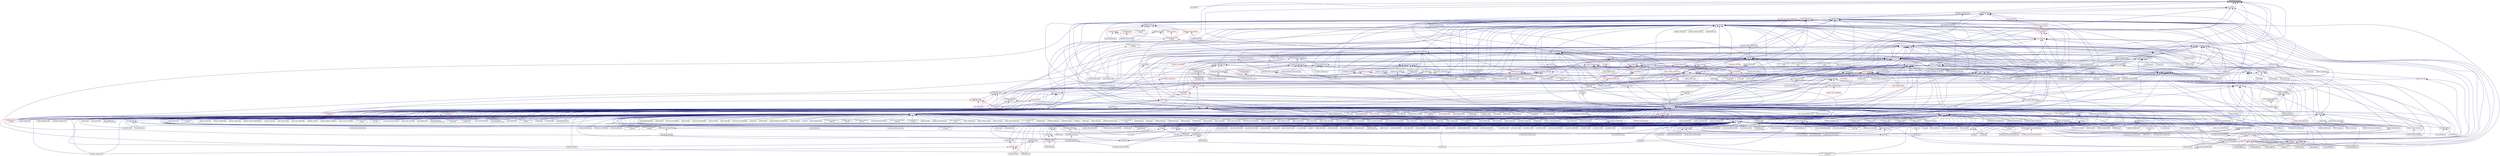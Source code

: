 digraph "components_fwd.hpp"
{
  edge [fontname="Helvetica",fontsize="10",labelfontname="Helvetica",labelfontsize="10"];
  node [fontname="Helvetica",fontsize="10",shape=record];
  Node20 [label="components_fwd.hpp",height=0.2,width=0.4,color="black", fillcolor="grey75", style="filled", fontcolor="black"];
  Node20 -> Node21 [dir="back",color="midnightblue",fontsize="10",style="solid",fontname="Helvetica"];
  Node21 [label="hpx_fwd.hpp",height=0.2,width=0.4,color="black", fillcolor="white", style="filled",URL="$d5/d46/hpx__fwd_8hpp.html"];
  Node20 -> Node22 [dir="back",color="midnightblue",fontsize="10",style="solid",fontname="Helvetica"];
  Node22 [label="base_lco.hpp",height=0.2,width=0.4,color="black", fillcolor="white", style="filled",URL="$de/daa/base__lco_8hpp.html"];
  Node22 -> Node23 [dir="back",color="midnightblue",fontsize="10",style="solid",fontname="Helvetica"];
  Node23 [label="lcos.hpp",height=0.2,width=0.4,color="black", fillcolor="white", style="filled",URL="$d5/deb/lcos_8hpp.html"];
  Node23 -> Node24 [dir="back",color="midnightblue",fontsize="10",style="solid",fontname="Helvetica"];
  Node24 [label="allgather_and_gate.cpp",height=0.2,width=0.4,color="black", fillcolor="white", style="filled",URL="$d1/d56/allgather__and__gate_8cpp.html"];
  Node23 -> Node25 [dir="back",color="midnightblue",fontsize="10",style="solid",fontname="Helvetica"];
  Node25 [label="apex_balance.cpp",height=0.2,width=0.4,color="black", fillcolor="white", style="filled",URL="$d4/d8e/apex__balance_8cpp.html"];
  Node23 -> Node26 [dir="back",color="midnightblue",fontsize="10",style="solid",fontname="Helvetica"];
  Node26 [label="apex_policy_engine\l_active_thread_count.cpp",height=0.2,width=0.4,color="black", fillcolor="white", style="filled",URL="$d5/d01/apex__policy__engine__active__thread__count_8cpp.html"];
  Node23 -> Node27 [dir="back",color="midnightblue",fontsize="10",style="solid",fontname="Helvetica"];
  Node27 [label="apex_policy_engine\l_events.cpp",height=0.2,width=0.4,color="black", fillcolor="white", style="filled",URL="$df/d0f/apex__policy__engine__events_8cpp.html"];
  Node23 -> Node28 [dir="back",color="midnightblue",fontsize="10",style="solid",fontname="Helvetica"];
  Node28 [label="apex_policy_engine\l_periodic.cpp",height=0.2,width=0.4,color="black", fillcolor="white", style="filled",URL="$d5/d7b/apex__policy__engine__periodic_8cpp.html"];
  Node23 -> Node29 [dir="back",color="midnightblue",fontsize="10",style="solid",fontname="Helvetica"];
  Node29 [label="heartbeat.cpp",height=0.2,width=0.4,color="black", fillcolor="white", style="filled",URL="$d8/d98/heartbeat_8cpp.html"];
  Node23 -> Node30 [dir="back",color="midnightblue",fontsize="10",style="solid",fontname="Helvetica"];
  Node30 [label="hello_world_component.hpp",height=0.2,width=0.4,color="black", fillcolor="white", style="filled",URL="$df/df0/hello__world__component_8hpp.html"];
  Node30 -> Node31 [dir="back",color="midnightblue",fontsize="10",style="solid",fontname="Helvetica"];
  Node31 [label="hello_world_client.cpp",height=0.2,width=0.4,color="black", fillcolor="white", style="filled",URL="$d5/da6/hello__world__client_8cpp.html"];
  Node30 -> Node32 [dir="back",color="midnightblue",fontsize="10",style="solid",fontname="Helvetica"];
  Node32 [label="hello_world_component.cpp",height=0.2,width=0.4,color="black", fillcolor="white", style="filled",URL="$d8/daa/hello__world__component_8cpp.html"];
  Node23 -> Node33 [dir="back",color="midnightblue",fontsize="10",style="solid",fontname="Helvetica"];
  Node33 [label="row.hpp",height=0.2,width=0.4,color="black", fillcolor="white", style="filled",URL="$dc/d69/row_8hpp.html"];
  Node33 -> Node34 [dir="back",color="midnightblue",fontsize="10",style="solid",fontname="Helvetica"];
  Node34 [label="grid.hpp",height=0.2,width=0.4,color="red", fillcolor="white", style="filled",URL="$dc/d8a/grid_8hpp.html"];
  Node34 -> Node35 [dir="back",color="midnightblue",fontsize="10",style="solid",fontname="Helvetica"];
  Node35 [label="jacobi.cpp",height=0.2,width=0.4,color="black", fillcolor="white", style="filled",URL="$d2/d27/jacobi_8cpp.html"];
  Node34 -> Node36 [dir="back",color="midnightblue",fontsize="10",style="solid",fontname="Helvetica"];
  Node36 [label="solver.hpp",height=0.2,width=0.4,color="red", fillcolor="white", style="filled",URL="$db/d9a/server_2solver_8hpp.html"];
  Node36 -> Node38 [dir="back",color="midnightblue",fontsize="10",style="solid",fontname="Helvetica"];
  Node38 [label="solver.cpp",height=0.2,width=0.4,color="black", fillcolor="white", style="filled",URL="$d6/d94/solver_8cpp.html"];
  Node34 -> Node39 [dir="back",color="midnightblue",fontsize="10",style="solid",fontname="Helvetica"];
  Node39 [label="grid.cpp",height=0.2,width=0.4,color="black", fillcolor="white", style="filled",URL="$d6/d1b/jacobi__component_2grid_8cpp.html"];
  Node33 -> Node40 [dir="back",color="midnightblue",fontsize="10",style="solid",fontname="Helvetica"];
  Node40 [label="stencil_iterator.hpp",height=0.2,width=0.4,color="black", fillcolor="white", style="filled",URL="$dc/d5c/server_2stencil__iterator_8hpp.html"];
  Node40 -> Node36 [dir="back",color="midnightblue",fontsize="10",style="solid",fontname="Helvetica"];
  Node40 -> Node41 [dir="back",color="midnightblue",fontsize="10",style="solid",fontname="Helvetica"];
  Node41 [label="stencil_iterator.cpp",height=0.2,width=0.4,color="black", fillcolor="white", style="filled",URL="$d6/de1/server_2stencil__iterator_8cpp.html"];
  Node40 -> Node42 [dir="back",color="midnightblue",fontsize="10",style="solid",fontname="Helvetica"];
  Node42 [label="stencil_iterator.cpp",height=0.2,width=0.4,color="black", fillcolor="white", style="filled",URL="$d7/d71/stencil__iterator_8cpp.html"];
  Node33 -> Node39 [dir="back",color="midnightblue",fontsize="10",style="solid",fontname="Helvetica"];
  Node23 -> Node43 [dir="back",color="midnightblue",fontsize="10",style="solid",fontname="Helvetica"];
  Node43 [label="stencil_iterator.hpp",height=0.2,width=0.4,color="black", fillcolor="white", style="filled",URL="$d4/dc8/stencil__iterator_8hpp.html"];
  Node43 -> Node36 [dir="back",color="midnightblue",fontsize="10",style="solid",fontname="Helvetica"];
  Node43 -> Node40 [dir="back",color="midnightblue",fontsize="10",style="solid",fontname="Helvetica"];
  Node43 -> Node42 [dir="back",color="midnightblue",fontsize="10",style="solid",fontname="Helvetica"];
  Node23 -> Node40 [dir="back",color="midnightblue",fontsize="10",style="solid",fontname="Helvetica"];
  Node23 -> Node44 [dir="back",color="midnightblue",fontsize="10",style="solid",fontname="Helvetica"];
  Node44 [label="jacobi_hpx.cpp",height=0.2,width=0.4,color="black", fillcolor="white", style="filled",URL="$d8/d72/jacobi__hpx_8cpp.html"];
  Node23 -> Node45 [dir="back",color="midnightblue",fontsize="10",style="solid",fontname="Helvetica"];
  Node45 [label="jacobi_nonuniform_hpx.cpp",height=0.2,width=0.4,color="black", fillcolor="white", style="filled",URL="$de/d56/jacobi__nonuniform__hpx_8cpp.html"];
  Node23 -> Node46 [dir="back",color="midnightblue",fontsize="10",style="solid",fontname="Helvetica"];
  Node46 [label="enumerate_threads.cpp",height=0.2,width=0.4,color="black", fillcolor="white", style="filled",URL="$d3/dd4/enumerate__threads_8cpp.html"];
  Node23 -> Node47 [dir="back",color="midnightblue",fontsize="10",style="solid",fontname="Helvetica"];
  Node47 [label="fibonacci_await.cpp",height=0.2,width=0.4,color="black", fillcolor="white", style="filled",URL="$dc/d1c/fibonacci__await_8cpp.html"];
  Node23 -> Node48 [dir="back",color="midnightblue",fontsize="10",style="solid",fontname="Helvetica"];
  Node48 [label="fibonacci_dataflow.cpp",height=0.2,width=0.4,color="black", fillcolor="white", style="filled",URL="$df/d3d/fibonacci__dataflow_8cpp.html"];
  Node23 -> Node49 [dir="back",color="midnightblue",fontsize="10",style="solid",fontname="Helvetica"];
  Node49 [label="fibonacci_futures.cpp",height=0.2,width=0.4,color="black", fillcolor="white", style="filled",URL="$d6/de3/fibonacci__futures_8cpp.html"];
  Node23 -> Node50 [dir="back",color="midnightblue",fontsize="10",style="solid",fontname="Helvetica"];
  Node50 [label="fibonacci_futures_distributed.cpp",height=0.2,width=0.4,color="black", fillcolor="white", style="filled",URL="$d1/dc9/fibonacci__futures__distributed_8cpp.html"];
  Node23 -> Node51 [dir="back",color="midnightblue",fontsize="10",style="solid",fontname="Helvetica"];
  Node51 [label="fractals.cpp",height=0.2,width=0.4,color="black", fillcolor="white", style="filled",URL="$d8/d58/fractals_8cpp.html"];
  Node23 -> Node52 [dir="back",color="midnightblue",fontsize="10",style="solid",fontname="Helvetica"];
  Node52 [label="fractals_executor.cpp",height=0.2,width=0.4,color="black", fillcolor="white", style="filled",URL="$d9/da9/fractals__executor_8cpp.html"];
  Node23 -> Node53 [dir="back",color="midnightblue",fontsize="10",style="solid",fontname="Helvetica"];
  Node53 [label="fractals_struct.cpp",height=0.2,width=0.4,color="black", fillcolor="white", style="filled",URL="$d8/d2f/fractals__struct_8cpp.html"];
  Node23 -> Node54 [dir="back",color="midnightblue",fontsize="10",style="solid",fontname="Helvetica"];
  Node54 [label="hello_world.cpp",height=0.2,width=0.4,color="black", fillcolor="white", style="filled",URL="$d0/d67/hello__world_8cpp.html"];
  Node23 -> Node55 [dir="back",color="midnightblue",fontsize="10",style="solid",fontname="Helvetica"];
  Node55 [label="latch_local.cpp",height=0.2,width=0.4,color="black", fillcolor="white", style="filled",URL="$dd/dd3/latch__local_8cpp.html"];
  Node23 -> Node56 [dir="back",color="midnightblue",fontsize="10",style="solid",fontname="Helvetica"];
  Node56 [label="latch_remote.cpp",height=0.2,width=0.4,color="black", fillcolor="white", style="filled",URL="$df/d59/latch__remote_8cpp.html"];
  Node23 -> Node57 [dir="back",color="midnightblue",fontsize="10",style="solid",fontname="Helvetica"];
  Node57 [label="local_channel.cpp",height=0.2,width=0.4,color="black", fillcolor="white", style="filled",URL="$d0/d3e/local__channel_8cpp.html"];
  Node23 -> Node58 [dir="back",color="midnightblue",fontsize="10",style="solid",fontname="Helvetica"];
  Node58 [label="pingpong.cpp",height=0.2,width=0.4,color="black", fillcolor="white", style="filled",URL="$dd/d4d/pingpong_8cpp.html"];
  Node23 -> Node59 [dir="back",color="midnightblue",fontsize="10",style="solid",fontname="Helvetica"];
  Node59 [label="shared_mutex.cpp",height=0.2,width=0.4,color="black", fillcolor="white", style="filled",URL="$da/d0b/shared__mutex_8cpp.html"];
  Node23 -> Node60 [dir="back",color="midnightblue",fontsize="10",style="solid",fontname="Helvetica"];
  Node60 [label="wait_composition.cpp",height=0.2,width=0.4,color="black", fillcolor="white", style="filled",URL="$d6/d13/wait__composition_8cpp.html"];
  Node23 -> Node61 [dir="back",color="midnightblue",fontsize="10",style="solid",fontname="Helvetica"];
  Node61 [label="sheneos_compare.cpp",height=0.2,width=0.4,color="black", fillcolor="white", style="filled",URL="$dc/d11/sheneos__compare_8cpp.html"];
  Node23 -> Node62 [dir="back",color="midnightblue",fontsize="10",style="solid",fontname="Helvetica"];
  Node62 [label="spell_check_file.cpp",height=0.2,width=0.4,color="black", fillcolor="white", style="filled",URL="$df/df7/spell__check__file_8cpp.html"];
  Node23 -> Node63 [dir="back",color="midnightblue",fontsize="10",style="solid",fontname="Helvetica"];
  Node63 [label="spell_check_simple.cpp",height=0.2,width=0.4,color="black", fillcolor="white", style="filled",URL="$dd/d54/spell__check__simple_8cpp.html"];
  Node23 -> Node64 [dir="back",color="midnightblue",fontsize="10",style="solid",fontname="Helvetica"];
  Node64 [label="simple_central_tuplespace\l_client.cpp",height=0.2,width=0.4,color="black", fillcolor="white", style="filled",URL="$d1/d7b/simple__central__tuplespace__client_8cpp.html"];
  Node23 -> Node65 [dir="back",color="midnightblue",fontsize="10",style="solid",fontname="Helvetica"];
  Node65 [label="hpx.hpp",height=0.2,width=0.4,color="red", fillcolor="white", style="filled",URL="$d0/daa/hpx_8hpp.html"];
  Node65 -> Node66 [dir="back",color="midnightblue",fontsize="10",style="solid",fontname="Helvetica"];
  Node66 [label="1d_stencil_1.cpp",height=0.2,width=0.4,color="black", fillcolor="white", style="filled",URL="$d2/db1/1d__stencil__1_8cpp.html"];
  Node65 -> Node67 [dir="back",color="midnightblue",fontsize="10",style="solid",fontname="Helvetica"];
  Node67 [label="1d_stencil_2.cpp",height=0.2,width=0.4,color="black", fillcolor="white", style="filled",URL="$d3/dd1/1d__stencil__2_8cpp.html"];
  Node65 -> Node68 [dir="back",color="midnightblue",fontsize="10",style="solid",fontname="Helvetica"];
  Node68 [label="1d_stencil_3.cpp",height=0.2,width=0.4,color="black", fillcolor="white", style="filled",URL="$db/d19/1d__stencil__3_8cpp.html"];
  Node65 -> Node69 [dir="back",color="midnightblue",fontsize="10",style="solid",fontname="Helvetica"];
  Node69 [label="1d_stencil_4.cpp",height=0.2,width=0.4,color="black", fillcolor="white", style="filled",URL="$d1/d7d/1d__stencil__4_8cpp.html"];
  Node65 -> Node70 [dir="back",color="midnightblue",fontsize="10",style="solid",fontname="Helvetica"];
  Node70 [label="1d_stencil_4_parallel.cpp",height=0.2,width=0.4,color="black", fillcolor="white", style="filled",URL="$d6/d05/1d__stencil__4__parallel_8cpp.html"];
  Node65 -> Node71 [dir="back",color="midnightblue",fontsize="10",style="solid",fontname="Helvetica"];
  Node71 [label="1d_stencil_4_repart.cpp",height=0.2,width=0.4,color="black", fillcolor="white", style="filled",URL="$d0/d6b/1d__stencil__4__repart_8cpp.html"];
  Node65 -> Node72 [dir="back",color="midnightblue",fontsize="10",style="solid",fontname="Helvetica"];
  Node72 [label="1d_stencil_4_throttle.cpp",height=0.2,width=0.4,color="black", fillcolor="white", style="filled",URL="$d6/de5/1d__stencil__4__throttle_8cpp.html"];
  Node65 -> Node73 [dir="back",color="midnightblue",fontsize="10",style="solid",fontname="Helvetica"];
  Node73 [label="1d_stencil_5.cpp",height=0.2,width=0.4,color="black", fillcolor="white", style="filled",URL="$d7/d2a/1d__stencil__5_8cpp.html"];
  Node65 -> Node74 [dir="back",color="midnightblue",fontsize="10",style="solid",fontname="Helvetica"];
  Node74 [label="1d_stencil_6.cpp",height=0.2,width=0.4,color="black", fillcolor="white", style="filled",URL="$db/de7/1d__stencil__6_8cpp.html"];
  Node65 -> Node75 [dir="back",color="midnightblue",fontsize="10",style="solid",fontname="Helvetica"];
  Node75 [label="1d_stencil_7.cpp",height=0.2,width=0.4,color="black", fillcolor="white", style="filled",URL="$d4/d5a/1d__stencil__7_8cpp.html"];
  Node65 -> Node76 [dir="back",color="midnightblue",fontsize="10",style="solid",fontname="Helvetica"];
  Node76 [label="1d_stencil_8.cpp",height=0.2,width=0.4,color="black", fillcolor="white", style="filled",URL="$df/de0/1d__stencil__8_8cpp.html"];
  Node65 -> Node77 [dir="back",color="midnightblue",fontsize="10",style="solid",fontname="Helvetica"];
  Node77 [label="accumulator.cpp",height=0.2,width=0.4,color="black", fillcolor="white", style="filled",URL="$d1/d81/accumulator_8cpp.html"];
  Node65 -> Node78 [dir="back",color="midnightblue",fontsize="10",style="solid",fontname="Helvetica"];
  Node78 [label="accumulator.hpp",height=0.2,width=0.4,color="black", fillcolor="white", style="filled",URL="$d4/d9d/server_2accumulator_8hpp.html"];
  Node78 -> Node77 [dir="back",color="midnightblue",fontsize="10",style="solid",fontname="Helvetica"];
  Node78 -> Node79 [dir="back",color="midnightblue",fontsize="10",style="solid",fontname="Helvetica"];
  Node79 [label="accumulator.hpp",height=0.2,width=0.4,color="red", fillcolor="white", style="filled",URL="$d8/d5e/accumulator_8hpp.html"];
  Node65 -> Node81 [dir="back",color="midnightblue",fontsize="10",style="solid",fontname="Helvetica"];
  Node81 [label="template_function_accumulator.hpp",height=0.2,width=0.4,color="black", fillcolor="white", style="filled",URL="$d7/da6/server_2template__function__accumulator_8hpp.html"];
  Node81 -> Node82 [dir="back",color="midnightblue",fontsize="10",style="solid",fontname="Helvetica"];
  Node82 [label="template_function_accumulator.cpp",height=0.2,width=0.4,color="black", fillcolor="white", style="filled",URL="$d5/d02/template__function__accumulator_8cpp.html"];
  Node81 -> Node83 [dir="back",color="midnightblue",fontsize="10",style="solid",fontname="Helvetica"];
  Node83 [label="template_function_accumulator.hpp",height=0.2,width=0.4,color="red", fillcolor="white", style="filled",URL="$d3/de9/template__function__accumulator_8hpp.html"];
  Node65 -> Node85 [dir="back",color="midnightblue",fontsize="10",style="solid",fontname="Helvetica"];
  Node85 [label="template_accumulator.cpp",height=0.2,width=0.4,color="black", fillcolor="white", style="filled",URL="$d0/d4a/template__accumulator_8cpp.html"];
  Node65 -> Node82 [dir="back",color="midnightblue",fontsize="10",style="solid",fontname="Helvetica"];
  Node65 -> Node83 [dir="back",color="midnightblue",fontsize="10",style="solid",fontname="Helvetica"];
  Node65 -> Node86 [dir="back",color="midnightblue",fontsize="10",style="solid",fontname="Helvetica"];
  Node86 [label="allgather_module.cpp",height=0.2,width=0.4,color="black", fillcolor="white", style="filled",URL="$df/de4/allgather__module_8cpp.html"];
  Node65 -> Node87 [dir="back",color="midnightblue",fontsize="10",style="solid",fontname="Helvetica"];
  Node87 [label="allgather.cpp",height=0.2,width=0.4,color="black", fillcolor="white", style="filled",URL="$d7/d06/allgather_8cpp.html"];
  Node65 -> Node24 [dir="back",color="midnightblue",fontsize="10",style="solid",fontname="Helvetica"];
  Node65 -> Node88 [dir="back",color="midnightblue",fontsize="10",style="solid",fontname="Helvetica"];
  Node88 [label="ag_client.cpp",height=0.2,width=0.4,color="black", fillcolor="white", style="filled",URL="$d4/d5d/ag__client_8cpp.html"];
  Node65 -> Node89 [dir="back",color="midnightblue",fontsize="10",style="solid",fontname="Helvetica"];
  Node89 [label="hpx_thread_phase.cpp",height=0.2,width=0.4,color="black", fillcolor="white", style="filled",URL="$d5/dca/hpx__thread__phase_8cpp.html"];
  Node65 -> Node90 [dir="back",color="midnightblue",fontsize="10",style="solid",fontname="Helvetica"];
  Node90 [label="os_thread_num.cpp",height=0.2,width=0.4,color="black", fillcolor="white", style="filled",URL="$d2/dfb/os__thread__num_8cpp.html"];
  Node65 -> Node91 [dir="back",color="midnightblue",fontsize="10",style="solid",fontname="Helvetica"];
  Node91 [label="cancelable_action.cpp",height=0.2,width=0.4,color="black", fillcolor="white", style="filled",URL="$d5/d0c/cancelable__action_8cpp.html"];
  Node65 -> Node92 [dir="back",color="midnightblue",fontsize="10",style="solid",fontname="Helvetica"];
  Node92 [label="cancelable_action.hpp",height=0.2,width=0.4,color="black", fillcolor="white", style="filled",URL="$d5/d4d/server_2cancelable__action_8hpp.html"];
  Node92 -> Node91 [dir="back",color="midnightblue",fontsize="10",style="solid",fontname="Helvetica"];
  Node92 -> Node93 [dir="back",color="midnightblue",fontsize="10",style="solid",fontname="Helvetica"];
  Node93 [label="cancelable_action.hpp",height=0.2,width=0.4,color="black", fillcolor="white", style="filled",URL="$d0/da3/stubs_2cancelable__action_8hpp.html"];
  Node93 -> Node94 [dir="back",color="midnightblue",fontsize="10",style="solid",fontname="Helvetica"];
  Node94 [label="cancelable_action.hpp",height=0.2,width=0.4,color="black", fillcolor="white", style="filled",URL="$d6/d28/cancelable__action_8hpp.html"];
  Node94 -> Node95 [dir="back",color="midnightblue",fontsize="10",style="solid",fontname="Helvetica"];
  Node95 [label="cancelable_action_client.cpp",height=0.2,width=0.4,color="black", fillcolor="white", style="filled",URL="$d1/db8/cancelable__action__client_8cpp.html"];
  Node65 -> Node93 [dir="back",color="midnightblue",fontsize="10",style="solid",fontname="Helvetica"];
  Node65 -> Node95 [dir="back",color="midnightblue",fontsize="10",style="solid",fontname="Helvetica"];
  Node65 -> Node96 [dir="back",color="midnightblue",fontsize="10",style="solid",fontname="Helvetica"];
  Node96 [label="cublas_matmul.cpp",height=0.2,width=0.4,color="black", fillcolor="white", style="filled",URL="$dd/d84/cublas__matmul_8cpp.html"];
  Node65 -> Node97 [dir="back",color="midnightblue",fontsize="10",style="solid",fontname="Helvetica"];
  Node97 [label="win_perf_counters.cpp",height=0.2,width=0.4,color="black", fillcolor="white", style="filled",URL="$d8/d11/win__perf__counters_8cpp.html"];
  Node65 -> Node98 [dir="back",color="midnightblue",fontsize="10",style="solid",fontname="Helvetica"];
  Node98 [label="win_perf_counters.hpp",height=0.2,width=0.4,color="black", fillcolor="white", style="filled",URL="$d5/da7/win__perf__counters_8hpp.html"];
  Node65 -> Node30 [dir="back",color="midnightblue",fontsize="10",style="solid",fontname="Helvetica"];
  Node65 -> Node99 [dir="back",color="midnightblue",fontsize="10",style="solid",fontname="Helvetica"];
  Node99 [label="interpolate1d.cpp",height=0.2,width=0.4,color="black", fillcolor="white", style="filled",URL="$d0/d05/interpolate1d_8cpp.html"];
  Node65 -> Node100 [dir="back",color="midnightblue",fontsize="10",style="solid",fontname="Helvetica"];
  Node100 [label="partition.hpp",height=0.2,width=0.4,color="black", fillcolor="white", style="filled",URL="$d0/d7a/examples_2interpolate1d_2interpolate1d_2partition_8hpp.html"];
  Node100 -> Node99 [dir="back",color="midnightblue",fontsize="10",style="solid",fontname="Helvetica"];
  Node100 -> Node101 [dir="back",color="midnightblue",fontsize="10",style="solid",fontname="Helvetica"];
  Node101 [label="interpolate1d.hpp",height=0.2,width=0.4,color="red", fillcolor="white", style="filled",URL="$d4/dc7/interpolate1d_8hpp.html"];
  Node101 -> Node99 [dir="back",color="midnightblue",fontsize="10",style="solid",fontname="Helvetica"];
  Node65 -> Node103 [dir="back",color="midnightblue",fontsize="10",style="solid",fontname="Helvetica"];
  Node103 [label="partition.hpp",height=0.2,width=0.4,color="black", fillcolor="white", style="filled",URL="$d0/dff/examples_2interpolate1d_2interpolate1d_2server_2partition_8hpp.html"];
  Node103 -> Node100 [dir="back",color="midnightblue",fontsize="10",style="solid",fontname="Helvetica"];
  Node103 -> Node104 [dir="back",color="midnightblue",fontsize="10",style="solid",fontname="Helvetica"];
  Node104 [label="partition.cpp",height=0.2,width=0.4,color="black", fillcolor="white", style="filled",URL="$d0/d4f/examples_2interpolate1d_2interpolate1d_2server_2partition_8cpp.html"];
  Node65 -> Node101 [dir="back",color="midnightblue",fontsize="10",style="solid",fontname="Helvetica"];
  Node65 -> Node105 [dir="back",color="midnightblue",fontsize="10",style="solid",fontname="Helvetica"];
  Node105 [label="read_values.cpp",height=0.2,width=0.4,color="black", fillcolor="white", style="filled",URL="$d0/d8c/interpolate1d_2interpolate1d_2read__values_8cpp.html"];
  Node65 -> Node104 [dir="back",color="midnightblue",fontsize="10",style="solid",fontname="Helvetica"];
  Node65 -> Node35 [dir="back",color="midnightblue",fontsize="10",style="solid",fontname="Helvetica"];
  Node65 -> Node39 [dir="back",color="midnightblue",fontsize="10",style="solid",fontname="Helvetica"];
  Node65 -> Node106 [dir="back",color="midnightblue",fontsize="10",style="solid",fontname="Helvetica"];
  Node106 [label="row.cpp",height=0.2,width=0.4,color="black", fillcolor="white", style="filled",URL="$d3/d86/server_2row_8cpp.html"];
  Node65 -> Node38 [dir="back",color="midnightblue",fontsize="10",style="solid",fontname="Helvetica"];
  Node65 -> Node41 [dir="back",color="midnightblue",fontsize="10",style="solid",fontname="Helvetica"];
  Node65 -> Node42 [dir="back",color="midnightblue",fontsize="10",style="solid",fontname="Helvetica"];
  Node65 -> Node107 [dir="back",color="midnightblue",fontsize="10",style="solid",fontname="Helvetica"];
  Node107 [label="jacobi.cpp",height=0.2,width=0.4,color="black", fillcolor="white", style="filled",URL="$d3/d44/smp_2jacobi_8cpp.html"];
  Node65 -> Node44 [dir="back",color="midnightblue",fontsize="10",style="solid",fontname="Helvetica"];
  Node65 -> Node108 [dir="back",color="midnightblue",fontsize="10",style="solid",fontname="Helvetica"];
  Node108 [label="jacobi_nonuniform.cpp",height=0.2,width=0.4,color="black", fillcolor="white", style="filled",URL="$dd/ddc/jacobi__nonuniform_8cpp.html"];
  Node65 -> Node45 [dir="back",color="midnightblue",fontsize="10",style="solid",fontname="Helvetica"];
  Node65 -> Node109 [dir="back",color="midnightblue",fontsize="10",style="solid",fontname="Helvetica"];
  Node109 [label="nqueen.cpp",height=0.2,width=0.4,color="black", fillcolor="white", style="filled",URL="$db/dca/nqueen_8cpp.html"];
  Node65 -> Node110 [dir="back",color="midnightblue",fontsize="10",style="solid",fontname="Helvetica"];
  Node110 [label="nqueen.hpp",height=0.2,width=0.4,color="red", fillcolor="white", style="filled",URL="$de/d58/server_2nqueen_8hpp.html"];
  Node110 -> Node109 [dir="back",color="midnightblue",fontsize="10",style="solid",fontname="Helvetica"];
  Node65 -> Node113 [dir="back",color="midnightblue",fontsize="10",style="solid",fontname="Helvetica"];
  Node113 [label="nqueen_client.cpp",height=0.2,width=0.4,color="black", fillcolor="white", style="filled",URL="$d3/d5e/nqueen__client_8cpp.html"];
  Node65 -> Node114 [dir="back",color="midnightblue",fontsize="10",style="solid",fontname="Helvetica"];
  Node114 [label="sine.cpp",height=0.2,width=0.4,color="black", fillcolor="white", style="filled",URL="$d3/d0d/server_2sine_8cpp.html"];
  Node65 -> Node115 [dir="back",color="midnightblue",fontsize="10",style="solid",fontname="Helvetica"];
  Node115 [label="sine.hpp",height=0.2,width=0.4,color="black", fillcolor="white", style="filled",URL="$d8/dac/sine_8hpp.html"];
  Node115 -> Node114 [dir="back",color="midnightblue",fontsize="10",style="solid",fontname="Helvetica"];
  Node115 -> Node116 [dir="back",color="midnightblue",fontsize="10",style="solid",fontname="Helvetica"];
  Node116 [label="sine.cpp",height=0.2,width=0.4,color="black", fillcolor="white", style="filled",URL="$d5/dd8/sine_8cpp.html"];
  Node65 -> Node116 [dir="back",color="midnightblue",fontsize="10",style="solid",fontname="Helvetica"];
  Node65 -> Node117 [dir="back",color="midnightblue",fontsize="10",style="solid",fontname="Helvetica"];
  Node117 [label="sine_client.cpp",height=0.2,width=0.4,color="black", fillcolor="white", style="filled",URL="$db/d62/sine__client_8cpp.html"];
  Node65 -> Node118 [dir="back",color="midnightblue",fontsize="10",style="solid",fontname="Helvetica"];
  Node118 [label="qt.cpp",height=0.2,width=0.4,color="black", fillcolor="white", style="filled",URL="$df/d90/qt_8cpp.html"];
  Node65 -> Node119 [dir="back",color="midnightblue",fontsize="10",style="solid",fontname="Helvetica"];
  Node119 [label="queue_client.cpp",height=0.2,width=0.4,color="black", fillcolor="white", style="filled",URL="$d7/d96/queue__client_8cpp.html"];
  Node65 -> Node120 [dir="back",color="midnightblue",fontsize="10",style="solid",fontname="Helvetica"];
  Node120 [label="customize_async.cpp",height=0.2,width=0.4,color="black", fillcolor="white", style="filled",URL="$d0/d82/customize__async_8cpp.html"];
  Node65 -> Node121 [dir="back",color="midnightblue",fontsize="10",style="solid",fontname="Helvetica"];
  Node121 [label="data_actions.cpp",height=0.2,width=0.4,color="black", fillcolor="white", style="filled",URL="$dc/d68/data__actions_8cpp.html"];
  Node65 -> Node122 [dir="back",color="midnightblue",fontsize="10",style="solid",fontname="Helvetica"];
  Node122 [label="error_handling.cpp",height=0.2,width=0.4,color="black", fillcolor="white", style="filled",URL="$d9/d96/error__handling_8cpp.html"];
  Node65 -> Node123 [dir="back",color="midnightblue",fontsize="10",style="solid",fontname="Helvetica"];
  Node123 [label="event_synchronization.cpp",height=0.2,width=0.4,color="black", fillcolor="white", style="filled",URL="$d0/d35/event__synchronization_8cpp.html"];
  Node65 -> Node124 [dir="back",color="midnightblue",fontsize="10",style="solid",fontname="Helvetica"];
  Node124 [label="factorial.cpp",height=0.2,width=0.4,color="black", fillcolor="white", style="filled",URL="$d9/d00/factorial_8cpp.html"];
  Node65 -> Node125 [dir="back",color="midnightblue",fontsize="10",style="solid",fontname="Helvetica"];
  Node125 [label="file_serialization.cpp",height=0.2,width=0.4,color="black", fillcolor="white", style="filled",URL="$de/d58/file__serialization_8cpp.html"];
  Node65 -> Node126 [dir="back",color="midnightblue",fontsize="10",style="solid",fontname="Helvetica"];
  Node126 [label="init_globally.cpp",height=0.2,width=0.4,color="black", fillcolor="white", style="filled",URL="$d6/dad/init__globally_8cpp.html"];
  Node65 -> Node127 [dir="back",color="midnightblue",fontsize="10",style="solid",fontname="Helvetica"];
  Node127 [label="interest_calculator.cpp",height=0.2,width=0.4,color="black", fillcolor="white", style="filled",URL="$d2/d86/interest__calculator_8cpp.html"];
  Node65 -> Node128 [dir="back",color="midnightblue",fontsize="10",style="solid",fontname="Helvetica"];
  Node128 [label="non_atomic_rma.cpp",height=0.2,width=0.4,color="black", fillcolor="white", style="filled",URL="$d7/d8b/non__atomic__rma_8cpp.html"];
  Node65 -> Node129 [dir="back",color="midnightblue",fontsize="10",style="solid",fontname="Helvetica"];
  Node129 [label="partitioned_vector\l_spmd_foreach.cpp",height=0.2,width=0.4,color="black", fillcolor="white", style="filled",URL="$db/d7c/partitioned__vector__spmd__foreach_8cpp.html"];
  Node65 -> Node130 [dir="back",color="midnightblue",fontsize="10",style="solid",fontname="Helvetica"];
  Node130 [label="pipeline1.cpp",height=0.2,width=0.4,color="black", fillcolor="white", style="filled",URL="$d5/d77/pipeline1_8cpp.html"];
  Node65 -> Node131 [dir="back",color="midnightblue",fontsize="10",style="solid",fontname="Helvetica"];
  Node131 [label="quicksort.cpp",height=0.2,width=0.4,color="black", fillcolor="white", style="filled",URL="$d3/d1e/quicksort_8cpp.html"];
  Node65 -> Node132 [dir="back",color="midnightblue",fontsize="10",style="solid",fontname="Helvetica"];
  Node132 [label="receive_buffer.cpp",height=0.2,width=0.4,color="black", fillcolor="white", style="filled",URL="$d7/d10/receive__buffer_8cpp.html"];
  Node65 -> Node133 [dir="back",color="midnightblue",fontsize="10",style="solid",fontname="Helvetica"];
  Node133 [label="safe_object.cpp",height=0.2,width=0.4,color="black", fillcolor="white", style="filled",URL="$dd/d52/safe__object_8cpp.html"];
  Node65 -> Node134 [dir="back",color="midnightblue",fontsize="10",style="solid",fontname="Helvetica"];
  Node134 [label="sort_by_key_demo.cpp",height=0.2,width=0.4,color="black", fillcolor="white", style="filled",URL="$da/d20/sort__by__key__demo_8cpp.html"];
  Node65 -> Node135 [dir="back",color="midnightblue",fontsize="10",style="solid",fontname="Helvetica"];
  Node135 [label="timed_wake.cpp",height=0.2,width=0.4,color="black", fillcolor="white", style="filled",URL="$d8/df9/timed__wake_8cpp.html"];
  Node65 -> Node136 [dir="back",color="midnightblue",fontsize="10",style="solid",fontname="Helvetica"];
  Node136 [label="vector_counting_dotproduct.cpp",height=0.2,width=0.4,color="black", fillcolor="white", style="filled",URL="$df/de9/vector__counting__dotproduct_8cpp.html"];
  Node65 -> Node137 [dir="back",color="midnightblue",fontsize="10",style="solid",fontname="Helvetica"];
  Node137 [label="vector_zip_dotproduct.cpp",height=0.2,width=0.4,color="black", fillcolor="white", style="filled",URL="$dc/d18/vector__zip__dotproduct_8cpp.html"];
  Node65 -> Node138 [dir="back",color="midnightblue",fontsize="10",style="solid",fontname="Helvetica"];
  Node138 [label="zerocopy_rdma.cpp",height=0.2,width=0.4,color="black", fillcolor="white", style="filled",URL="$d1/dad/zerocopy__rdma_8cpp.html"];
  Node65 -> Node139 [dir="back",color="midnightblue",fontsize="10",style="solid",fontname="Helvetica"];
  Node139 [label="random_mem_access.cpp",height=0.2,width=0.4,color="black", fillcolor="white", style="filled",URL="$d1/d51/random__mem__access_8cpp.html"];
  Node65 -> Node140 [dir="back",color="midnightblue",fontsize="10",style="solid",fontname="Helvetica"];
  Node140 [label="random_mem_access.hpp",height=0.2,width=0.4,color="red", fillcolor="white", style="filled",URL="$d0/d19/server_2random__mem__access_8hpp.html"];
  Node140 -> Node139 [dir="back",color="midnightblue",fontsize="10",style="solid",fontname="Helvetica"];
  Node65 -> Node143 [dir="back",color="midnightblue",fontsize="10",style="solid",fontname="Helvetica"];
  Node143 [label="random_mem_access_client.cpp",height=0.2,width=0.4,color="black", fillcolor="white", style="filled",URL="$df/d1b/random__mem__access__client_8cpp.html"];
  Node65 -> Node144 [dir="back",color="midnightblue",fontsize="10",style="solid",fontname="Helvetica"];
  Node144 [label="oversubscribing_resource\l_partitioner.cpp",height=0.2,width=0.4,color="black", fillcolor="white", style="filled",URL="$dd/dee/oversubscribing__resource__partitioner_8cpp.html"];
  Node65 -> Node145 [dir="back",color="midnightblue",fontsize="10",style="solid",fontname="Helvetica"];
  Node145 [label="simple_resource_partitioner.cpp",height=0.2,width=0.4,color="black", fillcolor="white", style="filled",URL="$d5/df9/simple__resource__partitioner_8cpp.html"];
  Node65 -> Node146 [dir="back",color="midnightblue",fontsize="10",style="solid",fontname="Helvetica"];
  Node146 [label="dimension.hpp",height=0.2,width=0.4,color="red", fillcolor="white", style="filled",URL="$d6/d39/sheneos_2sheneos_2dimension_8hpp.html"];
  Node146 -> Node152 [dir="back",color="midnightblue",fontsize="10",style="solid",fontname="Helvetica"];
  Node152 [label="partition3d.hpp",height=0.2,width=0.4,color="black", fillcolor="white", style="filled",URL="$dd/dbf/server_2partition3d_8hpp.html"];
  Node152 -> Node153 [dir="back",color="midnightblue",fontsize="10",style="solid",fontname="Helvetica"];
  Node153 [label="partition3d.hpp",height=0.2,width=0.4,color="black", fillcolor="white", style="filled",URL="$d1/d50/partition3d_8hpp.html"];
  Node153 -> Node149 [dir="back",color="midnightblue",fontsize="10",style="solid",fontname="Helvetica"];
  Node149 [label="interpolator.cpp",height=0.2,width=0.4,color="black", fillcolor="white", style="filled",URL="$d5/d02/interpolator_8cpp.html"];
  Node153 -> Node154 [dir="back",color="midnightblue",fontsize="10",style="solid",fontname="Helvetica"];
  Node154 [label="interpolator.hpp",height=0.2,width=0.4,color="red", fillcolor="white", style="filled",URL="$dc/d3b/interpolator_8hpp.html"];
  Node154 -> Node149 [dir="back",color="midnightblue",fontsize="10",style="solid",fontname="Helvetica"];
  Node154 -> Node61 [dir="back",color="midnightblue",fontsize="10",style="solid",fontname="Helvetica"];
  Node154 -> Node156 [dir="back",color="midnightblue",fontsize="10",style="solid",fontname="Helvetica"];
  Node156 [label="sheneos_test.cpp",height=0.2,width=0.4,color="black", fillcolor="white", style="filled",URL="$d4/d6e/sheneos__test_8cpp.html"];
  Node152 -> Node151 [dir="back",color="midnightblue",fontsize="10",style="solid",fontname="Helvetica"];
  Node151 [label="partition3d.cpp",height=0.2,width=0.4,color="black", fillcolor="white", style="filled",URL="$de/d70/partition3d_8cpp.html"];
  Node65 -> Node149 [dir="back",color="midnightblue",fontsize="10",style="solid",fontname="Helvetica"];
  Node65 -> Node153 [dir="back",color="midnightblue",fontsize="10",style="solid",fontname="Helvetica"];
  Node65 -> Node152 [dir="back",color="midnightblue",fontsize="10",style="solid",fontname="Helvetica"];
  Node65 -> Node154 [dir="back",color="midnightblue",fontsize="10",style="solid",fontname="Helvetica"];
  Node65 -> Node157 [dir="back",color="midnightblue",fontsize="10",style="solid",fontname="Helvetica"];
  Node157 [label="configuration.hpp",height=0.2,width=0.4,color="red", fillcolor="white", style="filled",URL="$dc/d0a/configuration_8hpp.html"];
  Node157 -> Node154 [dir="back",color="midnightblue",fontsize="10",style="solid",fontname="Helvetica"];
  Node65 -> Node150 [dir="back",color="midnightblue",fontsize="10",style="solid",fontname="Helvetica"];
  Node150 [label="read_values.cpp",height=0.2,width=0.4,color="black", fillcolor="white", style="filled",URL="$d7/da4/sheneos_2sheneos_2read__values_8cpp.html"];
  Node65 -> Node151 [dir="back",color="midnightblue",fontsize="10",style="solid",fontname="Helvetica"];
  Node65 -> Node156 [dir="back",color="midnightblue",fontsize="10",style="solid",fontname="Helvetica"];
  Node65 -> Node159 [dir="back",color="midnightblue",fontsize="10",style="solid",fontname="Helvetica"];
  Node159 [label="startup_shutdown.cpp",height=0.2,width=0.4,color="black", fillcolor="white", style="filled",URL="$d3/dfc/server_2startup__shutdown_8cpp.html"];
  Node65 -> Node160 [dir="back",color="midnightblue",fontsize="10",style="solid",fontname="Helvetica"];
  Node160 [label="startup_shutdown.cpp",height=0.2,width=0.4,color="black", fillcolor="white", style="filled",URL="$d0/ddb/startup__shutdown_8cpp.html"];
  Node65 -> Node161 [dir="back",color="midnightblue",fontsize="10",style="solid",fontname="Helvetica"];
  Node161 [label="spin.cpp",height=0.2,width=0.4,color="black", fillcolor="white", style="filled",URL="$d7/df2/spin_8cpp.html"];
  Node65 -> Node162 [dir="back",color="midnightblue",fontsize="10",style="solid",fontname="Helvetica"];
  Node162 [label="throttle.cpp",height=0.2,width=0.4,color="black", fillcolor="white", style="filled",URL="$de/d56/server_2throttle_8cpp.html"];
  Node65 -> Node163 [dir="back",color="midnightblue",fontsize="10",style="solid",fontname="Helvetica"];
  Node163 [label="throttle.hpp",height=0.2,width=0.4,color="black", fillcolor="white", style="filled",URL="$db/dc9/server_2throttle_8hpp.html"];
  Node163 -> Node162 [dir="back",color="midnightblue",fontsize="10",style="solid",fontname="Helvetica"];
  Node163 -> Node164 [dir="back",color="midnightblue",fontsize="10",style="solid",fontname="Helvetica"];
  Node164 [label="throttle.hpp",height=0.2,width=0.4,color="black", fillcolor="white", style="filled",URL="$d5/dec/stubs_2throttle_8hpp.html"];
  Node164 -> Node165 [dir="back",color="midnightblue",fontsize="10",style="solid",fontname="Helvetica"];
  Node165 [label="throttle.hpp",height=0.2,width=0.4,color="black", fillcolor="white", style="filled",URL="$d2/d2e/throttle_8hpp.html"];
  Node165 -> Node166 [dir="back",color="midnightblue",fontsize="10",style="solid",fontname="Helvetica"];
  Node166 [label="throttle.cpp",height=0.2,width=0.4,color="black", fillcolor="white", style="filled",URL="$db/d02/throttle_8cpp.html"];
  Node165 -> Node167 [dir="back",color="midnightblue",fontsize="10",style="solid",fontname="Helvetica"];
  Node167 [label="throttle_client.cpp",height=0.2,width=0.4,color="black", fillcolor="white", style="filled",URL="$d0/db7/throttle__client_8cpp.html"];
  Node65 -> Node164 [dir="back",color="midnightblue",fontsize="10",style="solid",fontname="Helvetica"];
  Node65 -> Node166 [dir="back",color="midnightblue",fontsize="10",style="solid",fontname="Helvetica"];
  Node65 -> Node165 [dir="back",color="midnightblue",fontsize="10",style="solid",fontname="Helvetica"];
  Node65 -> Node168 [dir="back",color="midnightblue",fontsize="10",style="solid",fontname="Helvetica"];
  Node168 [label="transpose_await.cpp",height=0.2,width=0.4,color="black", fillcolor="white", style="filled",URL="$de/d68/transpose__await_8cpp.html"];
  Node65 -> Node176 [dir="back",color="midnightblue",fontsize="10",style="solid",fontname="Helvetica"];
  Node176 [label="simple_central_tuplespace.hpp",height=0.2,width=0.4,color="black", fillcolor="white", style="filled",URL="$db/d69/server_2simple__central__tuplespace_8hpp.html"];
  Node176 -> Node177 [dir="back",color="midnightblue",fontsize="10",style="solid",fontname="Helvetica"];
  Node177 [label="simple_central_tuplespace.cpp",height=0.2,width=0.4,color="black", fillcolor="white", style="filled",URL="$d3/dec/simple__central__tuplespace_8cpp.html"];
  Node176 -> Node178 [dir="back",color="midnightblue",fontsize="10",style="solid",fontname="Helvetica"];
  Node178 [label="simple_central_tuplespace.hpp",height=0.2,width=0.4,color="black", fillcolor="white", style="filled",URL="$d0/d4b/stubs_2simple__central__tuplespace_8hpp.html"];
  Node178 -> Node179 [dir="back",color="midnightblue",fontsize="10",style="solid",fontname="Helvetica"];
  Node179 [label="simple_central_tuplespace.hpp",height=0.2,width=0.4,color="black", fillcolor="white", style="filled",URL="$d5/ddd/simple__central__tuplespace_8hpp.html"];
  Node179 -> Node64 [dir="back",color="midnightblue",fontsize="10",style="solid",fontname="Helvetica"];
  Node65 -> Node180 [dir="back",color="midnightblue",fontsize="10",style="solid",fontname="Helvetica"];
  Node180 [label="tuples_warehouse.hpp",height=0.2,width=0.4,color="black", fillcolor="white", style="filled",URL="$da/de6/tuples__warehouse_8hpp.html"];
  Node180 -> Node176 [dir="back",color="midnightblue",fontsize="10",style="solid",fontname="Helvetica"];
  Node65 -> Node177 [dir="back",color="midnightblue",fontsize="10",style="solid",fontname="Helvetica"];
  Node65 -> Node200 [dir="back",color="midnightblue",fontsize="10",style="solid",fontname="Helvetica"];
  Node200 [label="barrier_performance.cpp",height=0.2,width=0.4,color="black", fillcolor="white", style="filled",URL="$d6/d6c/barrier__performance_8cpp.html"];
  Node65 -> Node203 [dir="back",color="midnightblue",fontsize="10",style="solid",fontname="Helvetica"];
  Node203 [label="osu_bcast.cpp",height=0.2,width=0.4,color="black", fillcolor="white", style="filled",URL="$d3/dca/osu__bcast_8cpp.html"];
  Node65 -> Node216 [dir="back",color="midnightblue",fontsize="10",style="solid",fontname="Helvetica"];
  Node216 [label="action_move_semantics.cpp",height=0.2,width=0.4,color="black", fillcolor="white", style="filled",URL="$d4/db3/action__move__semantics_8cpp.html"];
  Node65 -> Node218 [dir="back",color="midnightblue",fontsize="10",style="solid",fontname="Helvetica"];
  Node218 [label="duplicate_id_registration\l_1596.cpp",height=0.2,width=0.4,color="black", fillcolor="white", style="filled",URL="$db/d8d/duplicate__id__registration__1596_8cpp.html"];
  Node65 -> Node221 [dir="back",color="midnightblue",fontsize="10",style="solid",fontname="Helvetica"];
  Node221 [label="send_gid_keep_component\l_1624.cpp",height=0.2,width=0.4,color="black", fillcolor="white", style="filled",URL="$d9/d49/send__gid__keep__component__1624_8cpp.html"];
  Node65 -> Node222 [dir="back",color="midnightblue",fontsize="10",style="solid",fontname="Helvetica"];
  Node222 [label="algorithms.cc",height=0.2,width=0.4,color="black", fillcolor="white", style="filled",URL="$d5/d1b/algorithms_8cc.html"];
  Node65 -> Node223 [dir="back",color="midnightblue",fontsize="10",style="solid",fontname="Helvetica"];
  Node223 [label="matrix_hpx.hh",height=0.2,width=0.4,color="red", fillcolor="white", style="filled",URL="$d5/d89/matrix__hpx_8hh.html"];
  Node223 -> Node222 [dir="back",color="midnightblue",fontsize="10",style="solid",fontname="Helvetica"];
  Node65 -> Node228 [dir="back",color="midnightblue",fontsize="10",style="solid",fontname="Helvetica"];
  Node228 [label="block_matrix.cc",height=0.2,width=0.4,color="black", fillcolor="white", style="filled",URL="$de/d88/block__matrix_8cc.html"];
  Node65 -> Node236 [dir="back",color="midnightblue",fontsize="10",style="solid",fontname="Helvetica"];
  Node236 [label="id_type_ref_counting\l_1032.cpp",height=0.2,width=0.4,color="black", fillcolor="white", style="filled",URL="$d8/dfd/id__type__ref__counting__1032_8cpp.html"];
  Node65 -> Node239 [dir="back",color="midnightblue",fontsize="10",style="solid",fontname="Helvetica"];
  Node239 [label="after_588.cpp",height=0.2,width=0.4,color="black", fillcolor="white", style="filled",URL="$dc/dc0/after__588_8cpp.html"];
  Node65 -> Node242 [dir="back",color="midnightblue",fontsize="10",style="solid",fontname="Helvetica"];
  Node242 [label="barrier_hang.cpp",height=0.2,width=0.4,color="black", fillcolor="white", style="filled",URL="$dd/d8b/barrier__hang_8cpp.html"];
  Node65 -> Node268 [dir="back",color="midnightblue",fontsize="10",style="solid",fontname="Helvetica"];
  Node268 [label="shared_stated_leaked\l_1211.cpp",height=0.2,width=0.4,color="black", fillcolor="white", style="filled",URL="$dc/dce/shared__stated__leaked__1211_8cpp.html"];
  Node65 -> Node292 [dir="back",color="midnightblue",fontsize="10",style="solid",fontname="Helvetica"];
  Node292 [label="thread_pool_executor\l_1114.cpp",height=0.2,width=0.4,color="black", fillcolor="white", style="filled",URL="$d8/d63/thread__pool__executor__1114_8cpp.html"];
  Node65 -> Node302 [dir="back",color="midnightblue",fontsize="10",style="solid",fontname="Helvetica"];
  Node302 [label="managed_refcnt_checker.cpp",height=0.2,width=0.4,color="black", fillcolor="white", style="filled",URL="$d3/d8d/managed__refcnt__checker_8cpp.html"];
  Node65 -> Node303 [dir="back",color="midnightblue",fontsize="10",style="solid",fontname="Helvetica"];
  Node303 [label="managed_refcnt_checker.hpp",height=0.2,width=0.4,color="red", fillcolor="white", style="filled",URL="$db/dd0/managed__refcnt__checker_8hpp.html"];
  Node303 -> Node306 [dir="back",color="midnightblue",fontsize="10",style="solid",fontname="Helvetica"];
  Node306 [label="local_embedded_ref\l_to_remote_object.cpp",height=0.2,width=0.4,color="black", fillcolor="white", style="filled",URL="$d6/d34/local__embedded__ref__to__remote__object_8cpp.html"];
  Node303 -> Node307 [dir="back",color="midnightblue",fontsize="10",style="solid",fontname="Helvetica"];
  Node307 [label="refcnted_symbol_to\l_local_object.cpp",height=0.2,width=0.4,color="black", fillcolor="white", style="filled",URL="$d9/deb/refcnted__symbol__to__local__object_8cpp.html"];
  Node303 -> Node308 [dir="back",color="midnightblue",fontsize="10",style="solid",fontname="Helvetica"];
  Node308 [label="refcnted_symbol_to\l_remote_object.cpp",height=0.2,width=0.4,color="black", fillcolor="white", style="filled",URL="$dd/d20/refcnted__symbol__to__remote__object_8cpp.html"];
  Node303 -> Node309 [dir="back",color="midnightblue",fontsize="10",style="solid",fontname="Helvetica"];
  Node309 [label="remote_embedded_ref\l_to_local_object.cpp",height=0.2,width=0.4,color="black", fillcolor="white", style="filled",URL="$d4/ded/remote__embedded__ref__to__local__object_8cpp.html"];
  Node303 -> Node310 [dir="back",color="midnightblue",fontsize="10",style="solid",fontname="Helvetica"];
  Node310 [label="remote_embedded_ref\l_to_remote_object.cpp",height=0.2,width=0.4,color="black", fillcolor="white", style="filled",URL="$dc/dca/remote__embedded__ref__to__remote__object_8cpp.html"];
  Node303 -> Node312 [dir="back",color="midnightblue",fontsize="10",style="solid",fontname="Helvetica"];
  Node312 [label="scoped_ref_to_remote\l_object.cpp",height=0.2,width=0.4,color="black", fillcolor="white", style="filled",URL="$de/d85/scoped__ref__to__remote__object_8cpp.html"];
  Node303 -> Node313 [dir="back",color="midnightblue",fontsize="10",style="solid",fontname="Helvetica"];
  Node313 [label="split_credit.cpp",height=0.2,width=0.4,color="black", fillcolor="white", style="filled",URL="$dc/d1c/split__credit_8cpp.html"];
  Node303 -> Node314 [dir="back",color="midnightblue",fontsize="10",style="solid",fontname="Helvetica"];
  Node314 [label="uncounted_symbol_to\l_local_object.cpp",height=0.2,width=0.4,color="black", fillcolor="white", style="filled",URL="$de/d5f/uncounted__symbol__to__local__object_8cpp.html"];
  Node303 -> Node315 [dir="back",color="midnightblue",fontsize="10",style="solid",fontname="Helvetica"];
  Node315 [label="uncounted_symbol_to\l_remote_object.cpp",height=0.2,width=0.4,color="black", fillcolor="white", style="filled",URL="$d5/d86/uncounted__symbol__to__remote__object_8cpp.html"];
  Node65 -> Node316 [dir="back",color="midnightblue",fontsize="10",style="solid",fontname="Helvetica"];
  Node316 [label="managed_refcnt_checker.cpp",height=0.2,width=0.4,color="black", fillcolor="white", style="filled",URL="$d7/d11/server_2managed__refcnt__checker_8cpp.html"];
  Node65 -> Node317 [dir="back",color="midnightblue",fontsize="10",style="solid",fontname="Helvetica"];
  Node317 [label="managed_refcnt_checker.hpp",height=0.2,width=0.4,color="black", fillcolor="white", style="filled",URL="$df/da6/server_2managed__refcnt__checker_8hpp.html"];
  Node317 -> Node302 [dir="back",color="midnightblue",fontsize="10",style="solid",fontname="Helvetica"];
  Node317 -> Node316 [dir="back",color="midnightblue",fontsize="10",style="solid",fontname="Helvetica"];
  Node317 -> Node318 [dir="back",color="midnightblue",fontsize="10",style="solid",fontname="Helvetica"];
  Node318 [label="managed_refcnt_checker.hpp",height=0.2,width=0.4,color="black", fillcolor="white", style="filled",URL="$d3/d77/stubs_2managed__refcnt__checker_8hpp.html"];
  Node318 -> Node303 [dir="back",color="midnightblue",fontsize="10",style="solid",fontname="Helvetica"];
  Node65 -> Node319 [dir="back",color="midnightblue",fontsize="10",style="solid",fontname="Helvetica"];
  Node319 [label="simple_refcnt_checker.cpp",height=0.2,width=0.4,color="black", fillcolor="white", style="filled",URL="$d7/d14/server_2simple__refcnt__checker_8cpp.html"];
  Node65 -> Node320 [dir="back",color="midnightblue",fontsize="10",style="solid",fontname="Helvetica"];
  Node320 [label="simple_refcnt_checker.hpp",height=0.2,width=0.4,color="black", fillcolor="white", style="filled",URL="$d6/d3d/server_2simple__refcnt__checker_8hpp.html"];
  Node320 -> Node319 [dir="back",color="midnightblue",fontsize="10",style="solid",fontname="Helvetica"];
  Node320 -> Node321 [dir="back",color="midnightblue",fontsize="10",style="solid",fontname="Helvetica"];
  Node321 [label="simple_refcnt_checker.cpp",height=0.2,width=0.4,color="black", fillcolor="white", style="filled",URL="$df/d16/simple__refcnt__checker_8cpp.html"];
  Node320 -> Node322 [dir="back",color="midnightblue",fontsize="10",style="solid",fontname="Helvetica"];
  Node322 [label="simple_refcnt_checker.hpp",height=0.2,width=0.4,color="black", fillcolor="white", style="filled",URL="$da/d8e/stubs_2simple__refcnt__checker_8hpp.html"];
  Node322 -> Node323 [dir="back",color="midnightblue",fontsize="10",style="solid",fontname="Helvetica"];
  Node323 [label="simple_refcnt_checker.hpp",height=0.2,width=0.4,color="red", fillcolor="white", style="filled",URL="$dd/d4e/simple__refcnt__checker_8hpp.html"];
  Node323 -> Node306 [dir="back",color="midnightblue",fontsize="10",style="solid",fontname="Helvetica"];
  Node323 -> Node307 [dir="back",color="midnightblue",fontsize="10",style="solid",fontname="Helvetica"];
  Node323 -> Node308 [dir="back",color="midnightblue",fontsize="10",style="solid",fontname="Helvetica"];
  Node323 -> Node309 [dir="back",color="midnightblue",fontsize="10",style="solid",fontname="Helvetica"];
  Node323 -> Node310 [dir="back",color="midnightblue",fontsize="10",style="solid",fontname="Helvetica"];
  Node323 -> Node312 [dir="back",color="midnightblue",fontsize="10",style="solid",fontname="Helvetica"];
  Node323 -> Node313 [dir="back",color="midnightblue",fontsize="10",style="solid",fontname="Helvetica"];
  Node323 -> Node314 [dir="back",color="midnightblue",fontsize="10",style="solid",fontname="Helvetica"];
  Node323 -> Node315 [dir="back",color="midnightblue",fontsize="10",style="solid",fontname="Helvetica"];
  Node65 -> Node324 [dir="back",color="midnightblue",fontsize="10",style="solid",fontname="Helvetica"];
  Node324 [label="simple_mobile_object.cpp",height=0.2,width=0.4,color="black", fillcolor="white", style="filled",URL="$d2/da7/simple__mobile__object_8cpp.html"];
  Node65 -> Node321 [dir="back",color="midnightblue",fontsize="10",style="solid",fontname="Helvetica"];
  Node65 -> Node323 [dir="back",color="midnightblue",fontsize="10",style="solid",fontname="Helvetica"];
  Node65 -> Node318 [dir="back",color="midnightblue",fontsize="10",style="solid",fontname="Helvetica"];
  Node65 -> Node322 [dir="back",color="midnightblue",fontsize="10",style="solid",fontname="Helvetica"];
  Node65 -> Node332 [dir="back",color="midnightblue",fontsize="10",style="solid",fontname="Helvetica"];
  Node332 [label="barrier.cpp",height=0.2,width=0.4,color="black", fillcolor="white", style="filled",URL="$df/d63/tests_2unit_2lcos_2barrier_8cpp.html"];
  Node65 -> Node344 [dir="back",color="midnightblue",fontsize="10",style="solid",fontname="Helvetica"];
  Node344 [label="local_event.cpp",height=0.2,width=0.4,color="black", fillcolor="white", style="filled",URL="$df/d9a/local__event_8cpp.html"];
  Node65 -> Node561 [dir="back",color="midnightblue",fontsize="10",style="solid",fontname="Helvetica"];
  Node561 [label="serialize_buffer.cpp",height=0.2,width=0.4,color="black", fillcolor="white", style="filled",URL="$d1/d00/serialize__buffer_8cpp.html"];
  Node23 -> Node569 [dir="back",color="midnightblue",fontsize="10",style="solid",fontname="Helvetica"];
  Node569 [label="parent_vs_child_stealing.cpp",height=0.2,width=0.4,color="black", fillcolor="white", style="filled",URL="$d2/d07/parent__vs__child__stealing_8cpp.html"];
  Node23 -> Node570 [dir="back",color="midnightblue",fontsize="10",style="solid",fontname="Helvetica"];
  Node570 [label="wait_all_timings.cpp",height=0.2,width=0.4,color="black", fillcolor="white", style="filled",URL="$d5/da1/wait__all__timings_8cpp.html"];
  Node23 -> Node571 [dir="back",color="midnightblue",fontsize="10",style="solid",fontname="Helvetica"];
  Node571 [label="return_future_2847.cpp",height=0.2,width=0.4,color="black", fillcolor="white", style="filled",URL="$d3/dfe/return__future__2847_8cpp.html"];
  Node23 -> Node572 [dir="back",color="midnightblue",fontsize="10",style="solid",fontname="Helvetica"];
  Node572 [label="return_non_default\l_constructible_2847.cpp",height=0.2,width=0.4,color="black", fillcolor="white", style="filled",URL="$dc/d11/return__non__default__constructible__2847_8cpp.html"];
  Node23 -> Node218 [dir="back",color="midnightblue",fontsize="10",style="solid",fontname="Helvetica"];
  Node23 -> Node221 [dir="back",color="midnightblue",fontsize="10",style="solid",fontname="Helvetica"];
  Node23 -> Node573 [dir="back",color="midnightblue",fontsize="10",style="solid",fontname="Helvetica"];
  Node573 [label="async_action_1813.cpp",height=0.2,width=0.4,color="black", fillcolor="white", style="filled",URL="$db/de6/async__action__1813_8cpp.html"];
  Node23 -> Node574 [dir="back",color="midnightblue",fontsize="10",style="solid",fontname="Helvetica"];
  Node574 [label="async_callback_non\l_deduced_context.cpp",height=0.2,width=0.4,color="black", fillcolor="white", style="filled",URL="$dc/dbb/async__callback__non__deduced__context_8cpp.html"];
  Node23 -> Node575 [dir="back",color="midnightblue",fontsize="10",style="solid",fontname="Helvetica"];
  Node575 [label="broadcast_unwrap_future\l_2885.cpp",height=0.2,width=0.4,color="black", fillcolor="white", style="filled",URL="$da/df6/broadcast__unwrap__future__2885_8cpp.html"];
  Node23 -> Node576 [dir="back",color="midnightblue",fontsize="10",style="solid",fontname="Helvetica"];
  Node576 [label="broadcast_wait_for\l_2822.cpp",height=0.2,width=0.4,color="black", fillcolor="white", style="filled",URL="$dd/de7/broadcast__wait__for__2822_8cpp.html"];
  Node23 -> Node577 [dir="back",color="midnightblue",fontsize="10",style="solid",fontname="Helvetica"];
  Node577 [label="dataflow_791.cpp",height=0.2,width=0.4,color="black", fillcolor="white", style="filled",URL="$d6/da1/dataflow__791_8cpp.html"];
  Node23 -> Node578 [dir="back",color="midnightblue",fontsize="10",style="solid",fontname="Helvetica"];
  Node578 [label="future_range_ambiguity\l_2032.cpp",height=0.2,width=0.4,color="black", fillcolor="white", style="filled",URL="$dc/d4e/future__range__ambiguity__2032_8cpp.html"];
  Node23 -> Node579 [dir="back",color="midnightblue",fontsize="10",style="solid",fontname="Helvetica"];
  Node579 [label="future_timed_wait_1025.cpp",height=0.2,width=0.4,color="black", fillcolor="white", style="filled",URL="$de/d7d/future__timed__wait__1025_8cpp.html"];
  Node23 -> Node580 [dir="back",color="midnightblue",fontsize="10",style="solid",fontname="Helvetica"];
  Node580 [label="shared_future_continuation\l_order.cpp",height=0.2,width=0.4,color="black", fillcolor="white", style="filled",URL="$dd/d1f/shared__future__continuation__order_8cpp.html"];
  Node23 -> Node581 [dir="back",color="midnightblue",fontsize="10",style="solid",fontname="Helvetica"];
  Node581 [label="shared_future_then\l_2166.cpp",height=0.2,width=0.4,color="black", fillcolor="white", style="filled",URL="$d8/dc4/shared__future__then__2166_8cpp.html"];
  Node23 -> Node268 [dir="back",color="midnightblue",fontsize="10",style="solid",fontname="Helvetica"];
  Node23 -> Node582 [dir="back",color="midnightblue",fontsize="10",style="solid",fontname="Helvetica"];
  Node582 [label="sliding_semaphore_2338.cpp",height=0.2,width=0.4,color="black", fillcolor="white", style="filled",URL="$da/da6/sliding__semaphore__2338_8cpp.html"];
  Node23 -> Node583 [dir="back",color="midnightblue",fontsize="10",style="solid",fontname="Helvetica"];
  Node583 [label="wait_for_action_2796.cpp",height=0.2,width=0.4,color="black", fillcolor="white", style="filled",URL="$dc/db9/wait__for__action__2796_8cpp.html"];
  Node23 -> Node292 [dir="back",color="midnightblue",fontsize="10",style="solid",fontname="Helvetica"];
  Node23 -> Node584 [dir="back",color="midnightblue",fontsize="10",style="solid",fontname="Helvetica"];
  Node584 [label="function_serialization\l_728.cpp",height=0.2,width=0.4,color="black", fillcolor="white", style="filled",URL="$d8/db1/function__serialization__728_8cpp.html"];
  Node23 -> Node585 [dir="back",color="midnightblue",fontsize="10",style="solid",fontname="Helvetica"];
  Node585 [label="protect_with_nullary\l_pfo.cpp",height=0.2,width=0.4,color="black", fillcolor="white", style="filled",URL="$df/db5/protect__with__nullary__pfo_8cpp.html"];
  Node23 -> Node586 [dir="back",color="midnightblue",fontsize="10",style="solid",fontname="Helvetica"];
  Node586 [label="tuple_serialization\l_803.cpp",height=0.2,width=0.4,color="black", fillcolor="white", style="filled",URL="$de/d61/tuple__serialization__803_8cpp.html"];
  Node23 -> Node587 [dir="back",color="midnightblue",fontsize="10",style="solid",fontname="Helvetica"];
  Node587 [label="zero_copy_parcels_1001.cpp",height=0.2,width=0.4,color="black", fillcolor="white", style="filled",URL="$da/dfd/zero__copy__parcels__1001_8cpp.html"];
  Node23 -> Node588 [dir="back",color="midnightblue",fontsize="10",style="solid",fontname="Helvetica"];
  Node588 [label="return_future.cpp",height=0.2,width=0.4,color="black", fillcolor="white", style="filled",URL="$d4/dbe/return__future_8cpp.html"];
  Node23 -> Node589 [dir="back",color="midnightblue",fontsize="10",style="solid",fontname="Helvetica"];
  Node589 [label="find_clients_from_prefix.cpp",height=0.2,width=0.4,color="black", fillcolor="white", style="filled",URL="$dc/d15/find__clients__from__prefix_8cpp.html"];
  Node23 -> Node590 [dir="back",color="midnightblue",fontsize="10",style="solid",fontname="Helvetica"];
  Node590 [label="find_ids_from_prefix.cpp",height=0.2,width=0.4,color="black", fillcolor="white", style="filled",URL="$dc/df3/find__ids__from__prefix_8cpp.html"];
  Node23 -> Node591 [dir="back",color="midnightblue",fontsize="10",style="solid",fontname="Helvetica"];
  Node591 [label="get_colocation_id.cpp",height=0.2,width=0.4,color="black", fillcolor="white", style="filled",URL="$dd/d0d/get__colocation__id_8cpp.html"];
  Node23 -> Node313 [dir="back",color="midnightblue",fontsize="10",style="solid",fontname="Helvetica"];
  Node23 -> Node592 [dir="back",color="midnightblue",fontsize="10",style="solid",fontname="Helvetica"];
  Node592 [label="apex_action_count.cpp",height=0.2,width=0.4,color="black", fillcolor="white", style="filled",URL="$d8/de5/apex__action__count_8cpp.html"];
  Node23 -> Node593 [dir="back",color="midnightblue",fontsize="10",style="solid",fontname="Helvetica"];
  Node593 [label="action_invoke_no_more\l_than.cpp",height=0.2,width=0.4,color="black", fillcolor="white", style="filled",URL="$db/d8a/action__invoke__no__more__than_8cpp.html"];
  Node23 -> Node594 [dir="back",color="midnightblue",fontsize="10",style="solid",fontname="Helvetica"];
  Node594 [label="migrate_component.cpp",height=0.2,width=0.4,color="black", fillcolor="white", style="filled",URL="$dc/d78/migrate__component_8cpp.html"];
  Node23 -> Node595 [dir="back",color="midnightblue",fontsize="10",style="solid",fontname="Helvetica"];
  Node595 [label="apply_colocated.cpp",height=0.2,width=0.4,color="black", fillcolor="white", style="filled",URL="$d5/dd3/apply__colocated_8cpp.html"];
  Node23 -> Node596 [dir="back",color="midnightblue",fontsize="10",style="solid",fontname="Helvetica"];
  Node596 [label="apply_local.cpp",height=0.2,width=0.4,color="black", fillcolor="white", style="filled",URL="$dd/db5/apply__local_8cpp.html"];
  Node23 -> Node597 [dir="back",color="midnightblue",fontsize="10",style="solid",fontname="Helvetica"];
  Node597 [label="apply_local_executor.cpp",height=0.2,width=0.4,color="black", fillcolor="white", style="filled",URL="$db/d84/apply__local__executor_8cpp.html"];
  Node23 -> Node598 [dir="back",color="midnightblue",fontsize="10",style="solid",fontname="Helvetica"];
  Node598 [label="apply_local_executor\l_v1.cpp",height=0.2,width=0.4,color="black", fillcolor="white", style="filled",URL="$dd/d53/apply__local__executor__v1_8cpp.html"];
  Node23 -> Node599 [dir="back",color="midnightblue",fontsize="10",style="solid",fontname="Helvetica"];
  Node599 [label="apply_remote.cpp",height=0.2,width=0.4,color="black", fillcolor="white", style="filled",URL="$d9/d40/apply__remote_8cpp.html"];
  Node23 -> Node600 [dir="back",color="midnightblue",fontsize="10",style="solid",fontname="Helvetica"];
  Node600 [label="apply_remote_client.cpp",height=0.2,width=0.4,color="black", fillcolor="white", style="filled",URL="$d9/def/apply__remote__client_8cpp.html"];
  Node23 -> Node601 [dir="back",color="midnightblue",fontsize="10",style="solid",fontname="Helvetica"];
  Node601 [label="async_cb_colocated.cpp",height=0.2,width=0.4,color="black", fillcolor="white", style="filled",URL="$d7/d7f/async__cb__colocated_8cpp.html"];
  Node23 -> Node602 [dir="back",color="midnightblue",fontsize="10",style="solid",fontname="Helvetica"];
  Node602 [label="async_cb_remote.cpp",height=0.2,width=0.4,color="black", fillcolor="white", style="filled",URL="$da/d88/async__cb__remote_8cpp.html"];
  Node23 -> Node603 [dir="back",color="midnightblue",fontsize="10",style="solid",fontname="Helvetica"];
  Node603 [label="async_cb_remote_client.cpp",height=0.2,width=0.4,color="black", fillcolor="white", style="filled",URL="$d2/d31/async__cb__remote__client_8cpp.html"];
  Node23 -> Node604 [dir="back",color="midnightblue",fontsize="10",style="solid",fontname="Helvetica"];
  Node604 [label="async_continue.cpp",height=0.2,width=0.4,color="black", fillcolor="white", style="filled",URL="$d4/d19/async__continue_8cpp.html"];
  Node23 -> Node605 [dir="back",color="midnightblue",fontsize="10",style="solid",fontname="Helvetica"];
  Node605 [label="async_continue_cb.cpp",height=0.2,width=0.4,color="black", fillcolor="white", style="filled",URL="$df/d37/async__continue__cb_8cpp.html"];
  Node23 -> Node606 [dir="back",color="midnightblue",fontsize="10",style="solid",fontname="Helvetica"];
  Node606 [label="async_continue_cb_colocated.cpp",height=0.2,width=0.4,color="black", fillcolor="white", style="filled",URL="$dd/dce/async__continue__cb__colocated_8cpp.html"];
  Node23 -> Node607 [dir="back",color="midnightblue",fontsize="10",style="solid",fontname="Helvetica"];
  Node607 [label="async_local.cpp",height=0.2,width=0.4,color="black", fillcolor="white", style="filled",URL="$d3/d4c/async__local_8cpp.html"];
  Node23 -> Node608 [dir="back",color="midnightblue",fontsize="10",style="solid",fontname="Helvetica"];
  Node608 [label="async_local_executor.cpp",height=0.2,width=0.4,color="black", fillcolor="white", style="filled",URL="$d4/dce/async__local__executor_8cpp.html"];
  Node23 -> Node609 [dir="back",color="midnightblue",fontsize="10",style="solid",fontname="Helvetica"];
  Node609 [label="async_local_executor\l_v1.cpp",height=0.2,width=0.4,color="black", fillcolor="white", style="filled",URL="$da/d4a/async__local__executor__v1_8cpp.html"];
  Node23 -> Node610 [dir="back",color="midnightblue",fontsize="10",style="solid",fontname="Helvetica"];
  Node610 [label="async_remote.cpp",height=0.2,width=0.4,color="black", fillcolor="white", style="filled",URL="$dd/dd8/async__remote_8cpp.html"];
  Node23 -> Node611 [dir="back",color="midnightblue",fontsize="10",style="solid",fontname="Helvetica"];
  Node611 [label="async_remote_client.cpp",height=0.2,width=0.4,color="black", fillcolor="white", style="filled",URL="$d6/d49/async__remote__client_8cpp.html"];
  Node23 -> Node332 [dir="back",color="midnightblue",fontsize="10",style="solid",fontname="Helvetica"];
  Node23 -> Node612 [dir="back",color="midnightblue",fontsize="10",style="solid",fontname="Helvetica"];
  Node612 [label="broadcast.cpp",height=0.2,width=0.4,color="black", fillcolor="white", style="filled",URL="$d8/d8b/broadcast_8cpp.html"];
  Node23 -> Node613 [dir="back",color="midnightblue",fontsize="10",style="solid",fontname="Helvetica"];
  Node613 [label="broadcast_apply.cpp",height=0.2,width=0.4,color="black", fillcolor="white", style="filled",URL="$dd/de8/broadcast__apply_8cpp.html"];
  Node23 -> Node614 [dir="back",color="midnightblue",fontsize="10",style="solid",fontname="Helvetica"];
  Node614 [label="channel.cpp",height=0.2,width=0.4,color="black", fillcolor="white", style="filled",URL="$dd/d5f/channel_8cpp.html"];
  Node23 -> Node615 [dir="back",color="midnightblue",fontsize="10",style="solid",fontname="Helvetica"];
  Node615 [label="channel_local.cpp",height=0.2,width=0.4,color="black", fillcolor="white", style="filled",URL="$d6/d3e/channel__local_8cpp.html"];
  Node23 -> Node616 [dir="back",color="midnightblue",fontsize="10",style="solid",fontname="Helvetica"];
  Node616 [label="client_then.cpp",height=0.2,width=0.4,color="black", fillcolor="white", style="filled",URL="$d1/d5a/client__then_8cpp.html"];
  Node23 -> Node617 [dir="back",color="midnightblue",fontsize="10",style="solid",fontname="Helvetica"];
  Node617 [label="counting_semaphore.cpp",height=0.2,width=0.4,color="black", fillcolor="white", style="filled",URL="$df/de9/counting__semaphore_8cpp.html"];
  Node23 -> Node618 [dir="back",color="midnightblue",fontsize="10",style="solid",fontname="Helvetica"];
  Node618 [label="fold.cpp",height=0.2,width=0.4,color="black", fillcolor="white", style="filled",URL="$d8/dd8/fold_8cpp.html"];
  Node23 -> Node619 [dir="back",color="midnightblue",fontsize="10",style="solid",fontname="Helvetica"];
  Node619 [label="future.cpp",height=0.2,width=0.4,color="black", fillcolor="white", style="filled",URL="$d6/d4d/future_8cpp.html"];
  Node23 -> Node620 [dir="back",color="midnightblue",fontsize="10",style="solid",fontname="Helvetica"];
  Node620 [label="future_then.cpp",height=0.2,width=0.4,color="black", fillcolor="white", style="filled",URL="$df/da5/future__then_8cpp.html"];
  Node23 -> Node621 [dir="back",color="midnightblue",fontsize="10",style="solid",fontname="Helvetica"];
  Node621 [label="future_then_executor.cpp",height=0.2,width=0.4,color="black", fillcolor="white", style="filled",URL="$df/dbe/future__then__executor_8cpp.html"];
  Node23 -> Node622 [dir="back",color="midnightblue",fontsize="10",style="solid",fontname="Helvetica"];
  Node622 [label="future_then_executor\l_v1.cpp",height=0.2,width=0.4,color="black", fillcolor="white", style="filled",URL="$de/dc5/future__then__executor__v1_8cpp.html"];
  Node23 -> Node344 [dir="back",color="midnightblue",fontsize="10",style="solid",fontname="Helvetica"];
  Node23 -> Node623 [dir="back",color="midnightblue",fontsize="10",style="solid",fontname="Helvetica"];
  Node623 [label="local_latch.cpp",height=0.2,width=0.4,color="black", fillcolor="white", style="filled",URL="$d4/db4/local__latch_8cpp.html"];
  Node23 -> Node624 [dir="back",color="midnightblue",fontsize="10",style="solid",fontname="Helvetica"];
  Node624 [label="local_promise_allocator.cpp",height=0.2,width=0.4,color="black", fillcolor="white", style="filled",URL="$db/df1/local__promise__allocator_8cpp.html"];
  Node23 -> Node625 [dir="back",color="midnightblue",fontsize="10",style="solid",fontname="Helvetica"];
  Node625 [label="test_allocator.hpp",height=0.2,width=0.4,color="black", fillcolor="white", style="filled",URL="$d2/dce/test__allocator_8hpp.html"];
  Node625 -> Node624 [dir="back",color="midnightblue",fontsize="10",style="solid",fontname="Helvetica"];
  Node625 -> Node626 [dir="back",color="midnightblue",fontsize="10",style="solid",fontname="Helvetica"];
  Node626 [label="promise_allocator.cpp",height=0.2,width=0.4,color="black", fillcolor="white", style="filled",URL="$de/d66/promise__allocator_8cpp.html"];
  Node625 -> Node627 [dir="back",color="midnightblue",fontsize="10",style="solid",fontname="Helvetica"];
  Node627 [label="use_allocator.cpp",height=0.2,width=0.4,color="black", fillcolor="white", style="filled",URL="$d6/d1d/use__allocator_8cpp.html"];
  Node23 -> Node628 [dir="back",color="midnightblue",fontsize="10",style="solid",fontname="Helvetica"];
  Node628 [label="packaged_action.cpp",height=0.2,width=0.4,color="black", fillcolor="white", style="filled",URL="$d3/d63/packaged__action_8cpp.html"];
  Node23 -> Node629 [dir="back",color="midnightblue",fontsize="10",style="solid",fontname="Helvetica"];
  Node629 [label="promise.cpp",height=0.2,width=0.4,color="black", fillcolor="white", style="filled",URL="$d1/d4f/tests_2unit_2lcos_2promise_8cpp.html"];
  Node23 -> Node626 [dir="back",color="midnightblue",fontsize="10",style="solid",fontname="Helvetica"];
  Node23 -> Node630 [dir="back",color="midnightblue",fontsize="10",style="solid",fontname="Helvetica"];
  Node630 [label="reduce.cpp",height=0.2,width=0.4,color="black", fillcolor="white", style="filled",URL="$d5/d6d/reduce_8cpp.html"];
  Node23 -> Node631 [dir="back",color="midnightblue",fontsize="10",style="solid",fontname="Helvetica"];
  Node631 [label="remote_latch.cpp",height=0.2,width=0.4,color="black", fillcolor="white", style="filled",URL="$dd/d5d/remote__latch_8cpp.html"];
  Node23 -> Node632 [dir="back",color="midnightblue",fontsize="10",style="solid",fontname="Helvetica"];
  Node632 [label="shared_future.cpp",height=0.2,width=0.4,color="black", fillcolor="white", style="filled",URL="$d3/d69/shared__future_8cpp.html"];
  Node23 -> Node633 [dir="back",color="midnightblue",fontsize="10",style="solid",fontname="Helvetica"];
  Node633 [label="shared_mutex1.cpp",height=0.2,width=0.4,color="black", fillcolor="white", style="filled",URL="$d8/d57/shared__mutex1_8cpp.html"];
  Node23 -> Node634 [dir="back",color="midnightblue",fontsize="10",style="solid",fontname="Helvetica"];
  Node634 [label="shared_mutex2.cpp",height=0.2,width=0.4,color="black", fillcolor="white", style="filled",URL="$d1/d40/shared__mutex2_8cpp.html"];
  Node23 -> Node635 [dir="back",color="midnightblue",fontsize="10",style="solid",fontname="Helvetica"];
  Node635 [label="sliding_semaphore.cpp",height=0.2,width=0.4,color="black", fillcolor="white", style="filled",URL="$d2/d38/sliding__semaphore_8cpp.html"];
  Node23 -> Node636 [dir="back",color="midnightblue",fontsize="10",style="solid",fontname="Helvetica"];
  Node636 [label="split_future.cpp",height=0.2,width=0.4,color="black", fillcolor="white", style="filled",URL="$d0/d69/split__future_8cpp.html"];
  Node23 -> Node637 [dir="back",color="midnightblue",fontsize="10",style="solid",fontname="Helvetica"];
  Node637 [label="split_shared_future.cpp",height=0.2,width=0.4,color="black", fillcolor="white", style="filled",URL="$d2/d00/split__shared__future_8cpp.html"];
  Node23 -> Node627 [dir="back",color="midnightblue",fontsize="10",style="solid",fontname="Helvetica"];
  Node23 -> Node638 [dir="back",color="midnightblue",fontsize="10",style="solid",fontname="Helvetica"];
  Node638 [label="when_all.cpp",height=0.2,width=0.4,color="black", fillcolor="white", style="filled",URL="$da/d18/when__all_8cpp.html"];
  Node23 -> Node639 [dir="back",color="midnightblue",fontsize="10",style="solid",fontname="Helvetica"];
  Node639 [label="when_all_std_array.cpp",height=0.2,width=0.4,color="black", fillcolor="white", style="filled",URL="$d0/dfc/when__all__std__array_8cpp.html"];
  Node23 -> Node640 [dir="back",color="midnightblue",fontsize="10",style="solid",fontname="Helvetica"];
  Node640 [label="when_any.cpp",height=0.2,width=0.4,color="black", fillcolor="white", style="filled",URL="$d7/d30/when__any_8cpp.html"];
  Node23 -> Node641 [dir="back",color="midnightblue",fontsize="10",style="solid",fontname="Helvetica"];
  Node641 [label="when_any_std_array.cpp",height=0.2,width=0.4,color="black", fillcolor="white", style="filled",URL="$d3/d3d/when__any__std__array_8cpp.html"];
  Node23 -> Node642 [dir="back",color="midnightblue",fontsize="10",style="solid",fontname="Helvetica"];
  Node642 [label="when_each.cpp",height=0.2,width=0.4,color="black", fillcolor="white", style="filled",URL="$d0/d95/when__each_8cpp.html"];
  Node23 -> Node643 [dir="back",color="midnightblue",fontsize="10",style="solid",fontname="Helvetica"];
  Node643 [label="when_some.cpp",height=0.2,width=0.4,color="black", fillcolor="white", style="filled",URL="$dc/d48/when__some_8cpp.html"];
  Node23 -> Node644 [dir="back",color="midnightblue",fontsize="10",style="solid",fontname="Helvetica"];
  Node644 [label="when_some_std_array.cpp",height=0.2,width=0.4,color="black", fillcolor="white", style="filled",URL="$df/d4d/when__some__std__array_8cpp.html"];
  Node23 -> Node561 [dir="back",color="midnightblue",fontsize="10",style="solid",fontname="Helvetica"];
  Node23 -> Node645 [dir="back",color="midnightblue",fontsize="10",style="solid",fontname="Helvetica"];
  Node645 [label="thread.cpp",height=0.2,width=0.4,color="black", fillcolor="white", style="filled",URL="$d0/d4e/tests_2unit_2threads_2thread_8cpp.html"];
  Node23 -> Node646 [dir="back",color="midnightblue",fontsize="10",style="solid",fontname="Helvetica"];
  Node646 [label="thread_affinity.cpp",height=0.2,width=0.4,color="black", fillcolor="white", style="filled",URL="$da/dce/thread__affinity_8cpp.html"];
  Node23 -> Node647 [dir="back",color="midnightblue",fontsize="10",style="solid",fontname="Helvetica"];
  Node647 [label="thread_id.cpp",height=0.2,width=0.4,color="black", fillcolor="white", style="filled",URL="$df/d88/thread__id_8cpp.html"];
  Node23 -> Node648 [dir="back",color="midnightblue",fontsize="10",style="solid",fontname="Helvetica"];
  Node648 [label="thread_suspension_executor.cpp",height=0.2,width=0.4,color="black", fillcolor="white", style="filled",URL="$de/d9f/thread__suspension__executor_8cpp.html"];
  Node23 -> Node649 [dir="back",color="midnightblue",fontsize="10",style="solid",fontname="Helvetica"];
  Node649 [label="thread_yield.cpp",height=0.2,width=0.4,color="black", fillcolor="white", style="filled",URL="$dc/d23/thread__yield_8cpp.html"];
  Node23 -> Node650 [dir="back",color="midnightblue",fontsize="10",style="solid",fontname="Helvetica"];
  Node650 [label="tss.cpp",height=0.2,width=0.4,color="black", fillcolor="white", style="filled",URL="$dc/d69/tests_2unit_2threads_2tss_8cpp.html"];
  Node23 -> Node651 [dir="back",color="midnightblue",fontsize="10",style="solid",fontname="Helvetica"];
  Node651 [label="bind_action.cpp",height=0.2,width=0.4,color="black", fillcolor="white", style="filled",URL="$d7/d85/bind__action_8cpp.html"];
  Node22 -> Node652 [dir="back",color="midnightblue",fontsize="10",style="solid",fontname="Helvetica"];
  Node652 [label="base_lco_with_value.hpp",height=0.2,width=0.4,color="black", fillcolor="white", style="filled",URL="$d2/df5/base__lco__with__value_8hpp.html"];
  Node652 -> Node23 [dir="back",color="midnightblue",fontsize="10",style="solid",fontname="Helvetica"];
  Node652 -> Node653 [dir="back",color="midnightblue",fontsize="10",style="solid",fontname="Helvetica"];
  Node653 [label="promise_lco.hpp",height=0.2,width=0.4,color="black", fillcolor="white", style="filled",URL="$db/d91/promise__lco_8hpp.html"];
  Node653 -> Node654 [dir="back",color="midnightblue",fontsize="10",style="solid",fontname="Helvetica"];
  Node654 [label="promise_base.hpp",height=0.2,width=0.4,color="black", fillcolor="white", style="filled",URL="$d0/d70/promise__base_8hpp.html"];
  Node654 -> Node655 [dir="back",color="midnightblue",fontsize="10",style="solid",fontname="Helvetica"];
  Node655 [label="promise.hpp",height=0.2,width=0.4,color="red", fillcolor="white", style="filled",URL="$db/d3f/promise_8hpp.html"];
  Node655 -> Node656 [dir="back",color="midnightblue",fontsize="10",style="solid",fontname="Helvetica"];
  Node656 [label="packaged_action.hpp",height=0.2,width=0.4,color="red", fillcolor="white", style="filled",URL="$dd/d59/packaged__action_8hpp.html"];
  Node656 -> Node23 [dir="back",color="midnightblue",fontsize="10",style="solid",fontname="Helvetica"];
  Node656 -> Node928 [dir="back",color="midnightblue",fontsize="10",style="solid",fontname="Helvetica"];
  Node928 [label="default_distribution\l_policy.hpp",height=0.2,width=0.4,color="red", fillcolor="white", style="filled",URL="$dd/d99/default__distribution__policy_8hpp.html"];
  Node928 -> Node880 [dir="back",color="midnightblue",fontsize="10",style="solid",fontname="Helvetica"];
  Node880 [label="components.hpp",height=0.2,width=0.4,color="black", fillcolor="white", style="filled",URL="$d2/d8d/components_8hpp.html"];
  Node880 -> Node78 [dir="back",color="midnightblue",fontsize="10",style="solid",fontname="Helvetica"];
  Node880 -> Node79 [dir="back",color="midnightblue",fontsize="10",style="solid",fontname="Helvetica"];
  Node880 -> Node881 [dir="back",color="midnightblue",fontsize="10",style="solid",fontname="Helvetica"];
  Node881 [label="template_accumulator.hpp",height=0.2,width=0.4,color="black", fillcolor="white", style="filled",URL="$d0/d3f/server_2template__accumulator_8hpp.html"];
  Node881 -> Node882 [dir="back",color="midnightblue",fontsize="10",style="solid",fontname="Helvetica"];
  Node882 [label="template_accumulator.hpp",height=0.2,width=0.4,color="red", fillcolor="white", style="filled",URL="$dd/da9/template__accumulator_8hpp.html"];
  Node880 -> Node81 [dir="back",color="midnightblue",fontsize="10",style="solid",fontname="Helvetica"];
  Node880 -> Node882 [dir="back",color="midnightblue",fontsize="10",style="solid",fontname="Helvetica"];
  Node880 -> Node82 [dir="back",color="midnightblue",fontsize="10",style="solid",fontname="Helvetica"];
  Node880 -> Node83 [dir="back",color="midnightblue",fontsize="10",style="solid",fontname="Helvetica"];
  Node880 -> Node86 [dir="back",color="midnightblue",fontsize="10",style="solid",fontname="Helvetica"];
  Node880 -> Node884 [dir="back",color="midnightblue",fontsize="10",style="solid",fontname="Helvetica"];
  Node884 [label="allgather.hpp",height=0.2,width=0.4,color="black", fillcolor="white", style="filled",URL="$d4/d4a/allgather_8hpp.html"];
  Node884 -> Node86 [dir="back",color="midnightblue",fontsize="10",style="solid",fontname="Helvetica"];
  Node884 -> Node87 [dir="back",color="midnightblue",fontsize="10",style="solid",fontname="Helvetica"];
  Node884 -> Node88 [dir="back",color="midnightblue",fontsize="10",style="solid",fontname="Helvetica"];
  Node880 -> Node711 [dir="back",color="midnightblue",fontsize="10",style="solid",fontname="Helvetica"];
  Node711 [label="allgather_and_gate.hpp",height=0.2,width=0.4,color="black", fillcolor="white", style="filled",URL="$d9/dbb/allgather__and__gate_8hpp.html"];
  Node711 -> Node86 [dir="back",color="midnightblue",fontsize="10",style="solid",fontname="Helvetica"];
  Node711 -> Node24 [dir="back",color="midnightblue",fontsize="10",style="solid",fontname="Helvetica"];
  Node711 -> Node88 [dir="back",color="midnightblue",fontsize="10",style="solid",fontname="Helvetica"];
  Node880 -> Node91 [dir="back",color="midnightblue",fontsize="10",style="solid",fontname="Helvetica"];
  Node880 -> Node92 [dir="back",color="midnightblue",fontsize="10",style="solid",fontname="Helvetica"];
  Node880 -> Node94 [dir="back",color="midnightblue",fontsize="10",style="solid",fontname="Helvetica"];
  Node880 -> Node30 [dir="back",color="midnightblue",fontsize="10",style="solid",fontname="Helvetica"];
  Node880 -> Node885 [dir="back",color="midnightblue",fontsize="10",style="solid",fontname="Helvetica"];
  Node885 [label="row.hpp",height=0.2,width=0.4,color="black", fillcolor="white", style="filled",URL="$de/d74/server_2row_8hpp.html"];
  Node885 -> Node33 [dir="back",color="midnightblue",fontsize="10",style="solid",fontname="Helvetica"];
  Node885 -> Node106 [dir="back",color="midnightblue",fontsize="10",style="solid",fontname="Helvetica"];
  Node880 -> Node40 [dir="back",color="midnightblue",fontsize="10",style="solid",fontname="Helvetica"];
  Node880 -> Node36 [dir="back",color="midnightblue",fontsize="10",style="solid",fontname="Helvetica"];
  Node880 -> Node886 [dir="back",color="midnightblue",fontsize="10",style="solid",fontname="Helvetica"];
  Node886 [label="jacobi_component.cpp",height=0.2,width=0.4,color="black", fillcolor="white", style="filled",URL="$d1/d25/jacobi__component_8cpp.html"];
  Node880 -> Node110 [dir="back",color="midnightblue",fontsize="10",style="solid",fontname="Helvetica"];
  Node880 -> Node114 [dir="back",color="midnightblue",fontsize="10",style="solid",fontname="Helvetica"];
  Node880 -> Node674 [dir="back",color="midnightblue",fontsize="10",style="solid",fontname="Helvetica"];
  Node674 [label="component_ctors.cpp",height=0.2,width=0.4,color="black", fillcolor="white", style="filled",URL="$d3/d2a/component__ctors_8cpp.html"];
  Node880 -> Node675 [dir="back",color="midnightblue",fontsize="10",style="solid",fontname="Helvetica"];
  Node675 [label="component_in_executable.cpp",height=0.2,width=0.4,color="black", fillcolor="white", style="filled",URL="$d8/d4b/component__in__executable_8cpp.html"];
  Node880 -> Node676 [dir="back",color="midnightblue",fontsize="10",style="solid",fontname="Helvetica"];
  Node676 [label="component_inheritance.cpp",height=0.2,width=0.4,color="black", fillcolor="white", style="filled",URL="$d8/d55/component__inheritance_8cpp.html"];
  Node880 -> Node677 [dir="back",color="midnightblue",fontsize="10",style="solid",fontname="Helvetica"];
  Node677 [label="component_with_executor.cpp",height=0.2,width=0.4,color="black", fillcolor="white", style="filled",URL="$d4/d20/component__with__executor_8cpp.html"];
  Node880 -> Node124 [dir="back",color="midnightblue",fontsize="10",style="solid",fontname="Helvetica"];
  Node880 -> Node54 [dir="back",color="midnightblue",fontsize="10",style="solid",fontname="Helvetica"];
  Node880 -> Node55 [dir="back",color="midnightblue",fontsize="10",style="solid",fontname="Helvetica"];
  Node880 -> Node56 [dir="back",color="midnightblue",fontsize="10",style="solid",fontname="Helvetica"];
  Node880 -> Node58 [dir="back",color="midnightblue",fontsize="10",style="solid",fontname="Helvetica"];
  Node880 -> Node140 [dir="back",color="midnightblue",fontsize="10",style="solid",fontname="Helvetica"];
  Node880 -> Node61 [dir="back",color="midnightblue",fontsize="10",style="solid",fontname="Helvetica"];
  Node880 -> Node163 [dir="back",color="midnightblue",fontsize="10",style="solid",fontname="Helvetica"];
  Node880 -> Node167 [dir="back",color="midnightblue",fontsize="10",style="solid",fontname="Helvetica"];
  Node880 -> Node176 [dir="back",color="midnightblue",fontsize="10",style="solid",fontname="Helvetica"];
  Node880 -> Node180 [dir="back",color="midnightblue",fontsize="10",style="solid",fontname="Helvetica"];
  Node880 -> Node179 [dir="back",color="midnightblue",fontsize="10",style="solid",fontname="Helvetica"];
  Node880 -> Node663 [dir="back",color="midnightblue",fontsize="10",style="solid",fontname="Helvetica"];
  Node663 [label="iostreams.hpp",height=0.2,width=0.4,color="red", fillcolor="white", style="filled",URL="$de/d22/iostreams_8hpp.html"];
  Node663 -> Node87 [dir="back",color="midnightblue",fontsize="10",style="solid",fontname="Helvetica"];
  Node663 -> Node24 [dir="back",color="midnightblue",fontsize="10",style="solid",fontname="Helvetica"];
  Node663 -> Node90 [dir="back",color="midnightblue",fontsize="10",style="solid",fontname="Helvetica"];
  Node663 -> Node32 [dir="back",color="midnightblue",fontsize="10",style="solid",fontname="Helvetica"];
  Node663 -> Node35 [dir="back",color="midnightblue",fontsize="10",style="solid",fontname="Helvetica"];
  Node663 -> Node40 [dir="back",color="midnightblue",fontsize="10",style="solid",fontname="Helvetica"];
  Node663 -> Node39 [dir="back",color="midnightblue",fontsize="10",style="solid",fontname="Helvetica"];
  Node663 -> Node674 [dir="back",color="midnightblue",fontsize="10",style="solid",fontname="Helvetica"];
  Node663 -> Node675 [dir="back",color="midnightblue",fontsize="10",style="solid",fontname="Helvetica"];
  Node663 -> Node676 [dir="back",color="midnightblue",fontsize="10",style="solid",fontname="Helvetica"];
  Node663 -> Node677 [dir="back",color="midnightblue",fontsize="10",style="solid",fontname="Helvetica"];
  Node663 -> Node120 [dir="back",color="midnightblue",fontsize="10",style="solid",fontname="Helvetica"];
  Node663 -> Node46 [dir="back",color="midnightblue",fontsize="10",style="solid",fontname="Helvetica"];
  Node663 -> Node122 [dir="back",color="midnightblue",fontsize="10",style="solid",fontname="Helvetica"];
  Node663 -> Node123 [dir="back",color="midnightblue",fontsize="10",style="solid",fontname="Helvetica"];
  Node663 -> Node51 [dir="back",color="midnightblue",fontsize="10",style="solid",fontname="Helvetica"];
  Node663 -> Node52 [dir="back",color="midnightblue",fontsize="10",style="solid",fontname="Helvetica"];
  Node663 -> Node54 [dir="back",color="midnightblue",fontsize="10",style="solid",fontname="Helvetica"];
  Node663 -> Node57 [dir="back",color="midnightblue",fontsize="10",style="solid",fontname="Helvetica"];
  Node663 -> Node58 [dir="back",color="midnightblue",fontsize="10",style="solid",fontname="Helvetica"];
  Node663 -> Node59 [dir="back",color="midnightblue",fontsize="10",style="solid",fontname="Helvetica"];
  Node663 -> Node134 [dir="back",color="midnightblue",fontsize="10",style="solid",fontname="Helvetica"];
  Node663 -> Node136 [dir="back",color="midnightblue",fontsize="10",style="solid",fontname="Helvetica"];
  Node663 -> Node137 [dir="back",color="midnightblue",fontsize="10",style="solid",fontname="Helvetica"];
  Node663 -> Node144 [dir="back",color="midnightblue",fontsize="10",style="solid",fontname="Helvetica"];
  Node663 -> Node145 [dir="back",color="midnightblue",fontsize="10",style="solid",fontname="Helvetica"];
  Node663 -> Node64 [dir="back",color="midnightblue",fontsize="10",style="solid",fontname="Helvetica"];
  Node663 -> Node684 [dir="back",color="midnightblue",fontsize="10",style="solid",fontname="Helvetica"];
  Node684 [label="future_overhead.cpp",height=0.2,width=0.4,color="black", fillcolor="white", style="filled",URL="$d3/d79/future__overhead_8cpp.html"];
  Node663 -> Node569 [dir="back",color="midnightblue",fontsize="10",style="solid",fontname="Helvetica"];
  Node663 -> Node686 [dir="back",color="midnightblue",fontsize="10",style="solid",fontname="Helvetica"];
  Node686 [label="spinlock_overhead1.cpp",height=0.2,width=0.4,color="black", fillcolor="white", style="filled",URL="$d0/d32/spinlock__overhead1_8cpp.html"];
  Node663 -> Node687 [dir="back",color="midnightblue",fontsize="10",style="solid",fontname="Helvetica"];
  Node687 [label="spinlock_overhead2.cpp",height=0.2,width=0.4,color="black", fillcolor="white", style="filled",URL="$de/d55/spinlock__overhead2_8cpp.html"];
  Node663 -> Node570 [dir="back",color="midnightblue",fontsize="10",style="solid",fontname="Helvetica"];
  Node663 -> Node203 [dir="back",color="midnightblue",fontsize="10",style="solid",fontname="Helvetica"];
  Node663 -> Node584 [dir="back",color="midnightblue",fontsize="10",style="solid",fontname="Helvetica"];
  Node663 -> Node316 [dir="back",color="midnightblue",fontsize="10",style="solid",fontname="Helvetica"];
  Node663 -> Node319 [dir="back",color="midnightblue",fontsize="10",style="solid",fontname="Helvetica"];
  Node663 -> Node306 [dir="back",color="midnightblue",fontsize="10",style="solid",fontname="Helvetica"];
  Node663 -> Node307 [dir="back",color="midnightblue",fontsize="10",style="solid",fontname="Helvetica"];
  Node663 -> Node308 [dir="back",color="midnightblue",fontsize="10",style="solid",fontname="Helvetica"];
  Node663 -> Node309 [dir="back",color="midnightblue",fontsize="10",style="solid",fontname="Helvetica"];
  Node663 -> Node310 [dir="back",color="midnightblue",fontsize="10",style="solid",fontname="Helvetica"];
  Node663 -> Node312 [dir="back",color="midnightblue",fontsize="10",style="solid",fontname="Helvetica"];
  Node663 -> Node313 [dir="back",color="midnightblue",fontsize="10",style="solid",fontname="Helvetica"];
  Node663 -> Node314 [dir="back",color="midnightblue",fontsize="10",style="solid",fontname="Helvetica"];
  Node663 -> Node315 [dir="back",color="midnightblue",fontsize="10",style="solid",fontname="Helvetica"];
  Node663 -> Node690 [dir="back",color="midnightblue",fontsize="10",style="solid",fontname="Helvetica"];
  Node690 [label="inheritance_2_classes\l_abstract.cpp",height=0.2,width=0.4,color="black", fillcolor="white", style="filled",URL="$dd/d8e/inheritance__2__classes__abstract_8cpp.html"];
  Node663 -> Node691 [dir="back",color="midnightblue",fontsize="10",style="solid",fontname="Helvetica"];
  Node691 [label="inheritance_2_classes\l_concrete.cpp",height=0.2,width=0.4,color="black", fillcolor="white", style="filled",URL="$d8/dc5/inheritance__2__classes__concrete_8cpp.html"];
  Node663 -> Node692 [dir="back",color="midnightblue",fontsize="10",style="solid",fontname="Helvetica"];
  Node692 [label="inheritance_3_classes\l_1_abstract.cpp",height=0.2,width=0.4,color="black", fillcolor="white", style="filled",URL="$dc/dfb/inheritance__3__classes__1__abstract_8cpp.html"];
  Node663 -> Node693 [dir="back",color="midnightblue",fontsize="10",style="solid",fontname="Helvetica"];
  Node693 [label="inheritance_3_classes\l_2_abstract.cpp",height=0.2,width=0.4,color="black", fillcolor="white", style="filled",URL="$dd/d34/inheritance__3__classes__2__abstract_8cpp.html"];
  Node663 -> Node694 [dir="back",color="midnightblue",fontsize="10",style="solid",fontname="Helvetica"];
  Node694 [label="inheritance_3_classes\l_concrete.cpp",height=0.2,width=0.4,color="black", fillcolor="white", style="filled",URL="$de/d09/inheritance__3__classes__concrete_8cpp.html"];
  Node663 -> Node594 [dir="back",color="midnightblue",fontsize="10",style="solid",fontname="Helvetica"];
  Node880 -> Node887 [dir="back",color="midnightblue",fontsize="10",style="solid",fontname="Helvetica"];
  Node887 [label="runtime.hpp",height=0.2,width=0.4,color="red", fillcolor="white", style="filled",URL="$d5/d15/include_2runtime_8hpp.html"];
  Node887 -> Node144 [dir="back",color="midnightblue",fontsize="10",style="solid",fontname="Helvetica"];
  Node887 -> Node145 [dir="back",color="midnightblue",fontsize="10",style="solid",fontname="Helvetica"];
  Node887 -> Node65 [dir="back",color="midnightblue",fontsize="10",style="solid",fontname="Helvetica"];
  Node887 -> Node646 [dir="back",color="midnightblue",fontsize="10",style="solid",fontname="Helvetica"];
  Node880 -> Node898 [dir="back",color="midnightblue",fontsize="10",style="solid",fontname="Helvetica"];
  Node898 [label="valarray.hpp",height=0.2,width=0.4,color="red", fillcolor="white", style="filled",URL="$dc/d69/valarray_8hpp.html"];
  Node880 -> Node203 [dir="back",color="midnightblue",fontsize="10",style="solid",fontname="Helvetica"];
  Node880 -> Node216 [dir="back",color="midnightblue",fontsize="10",style="solid",fontname="Helvetica"];
  Node880 -> Node906 [dir="back",color="midnightblue",fontsize="10",style="solid",fontname="Helvetica"];
  Node906 [label="action_move_semantics.hpp",height=0.2,width=0.4,color="red", fillcolor="white", style="filled",URL="$dc/d37/action__move__semantics_8hpp.html"];
  Node880 -> Node908 [dir="back",color="midnightblue",fontsize="10",style="solid",fontname="Helvetica"];
  Node908 [label="action_move_semantics.hpp",height=0.2,width=0.4,color="black", fillcolor="white", style="filled",URL="$dc/d9e/server_2action__move__semantics_8hpp.html"];
  Node908 -> Node216 [dir="back",color="midnightblue",fontsize="10",style="solid",fontname="Helvetica"];
  Node908 -> Node909 [dir="back",color="midnightblue",fontsize="10",style="solid",fontname="Helvetica"];
  Node909 [label="action_move_semantics.hpp",height=0.2,width=0.4,color="black", fillcolor="white", style="filled",URL="$d1/da8/stubs_2action__move__semantics_8hpp.html"];
  Node909 -> Node906 [dir="back",color="midnightblue",fontsize="10",style="solid",fontname="Helvetica"];
  Node880 -> Node909 [dir="back",color="midnightblue",fontsize="10",style="solid",fontname="Helvetica"];
  Node880 -> Node571 [dir="back",color="midnightblue",fontsize="10",style="solid",fontname="Helvetica"];
  Node880 -> Node572 [dir="back",color="midnightblue",fontsize="10",style="solid",fontname="Helvetica"];
  Node880 -> Node218 [dir="back",color="midnightblue",fontsize="10",style="solid",fontname="Helvetica"];
  Node880 -> Node221 [dir="back",color="midnightblue",fontsize="10",style="solid",fontname="Helvetica"];
  Node880 -> Node223 [dir="back",color="midnightblue",fontsize="10",style="solid",fontname="Helvetica"];
  Node880 -> Node222 [dir="back",color="midnightblue",fontsize="10",style="solid",fontname="Helvetica"];
  Node880 -> Node228 [dir="back",color="midnightblue",fontsize="10",style="solid",fontname="Helvetica"];
  Node880 -> Node910 [dir="back",color="midnightblue",fontsize="10",style="solid",fontname="Helvetica"];
  Node910 [label="server_1950.hpp",height=0.2,width=0.4,color="red", fillcolor="white", style="filled",URL="$df/d5f/server__1950_8hpp.html"];
  Node880 -> Node912 [dir="back",color="midnightblue",fontsize="10",style="solid",fontname="Helvetica"];
  Node912 [label="create_n_components\l_2323.cpp",height=0.2,width=0.4,color="black", fillcolor="white", style="filled",URL="$d9/d8c/create__n__components__2323_8cpp.html"];
  Node880 -> Node913 [dir="back",color="midnightblue",fontsize="10",style="solid",fontname="Helvetica"];
  Node913 [label="create_remote_component\l_2334.cpp",height=0.2,width=0.4,color="black", fillcolor="white", style="filled",URL="$de/d8c/create__remote__component__2334_8cpp.html"];
  Node880 -> Node914 [dir="back",color="midnightblue",fontsize="10",style="solid",fontname="Helvetica"];
  Node914 [label="new_2848.cpp",height=0.2,width=0.4,color="black", fillcolor="white", style="filled",URL="$d1/d12/new__2848_8cpp.html"];
  Node880 -> Node915 [dir="back",color="midnightblue",fontsize="10",style="solid",fontname="Helvetica"];
  Node915 [label="returned_client_2150.cpp",height=0.2,width=0.4,color="black", fillcolor="white", style="filled",URL="$d6/d08/returned__client__2150_8cpp.html"];
  Node880 -> Node236 [dir="back",color="midnightblue",fontsize="10",style="solid",fontname="Helvetica"];
  Node880 -> Node573 [dir="back",color="midnightblue",fontsize="10",style="solid",fontname="Helvetica"];
  Node880 -> Node916 [dir="back",color="midnightblue",fontsize="10",style="solid",fontname="Helvetica"];
  Node916 [label="future_serialization\l_1898.cpp",height=0.2,width=0.4,color="black", fillcolor="white", style="filled",URL="$da/dde/future__serialization__1898_8cpp.html"];
  Node880 -> Node268 [dir="back",color="midnightblue",fontsize="10",style="solid",fontname="Helvetica"];
  Node880 -> Node588 [dir="back",color="midnightblue",fontsize="10",style="solid",fontname="Helvetica"];
  Node880 -> Node302 [dir="back",color="midnightblue",fontsize="10",style="solid",fontname="Helvetica"];
  Node880 -> Node324 [dir="back",color="midnightblue",fontsize="10",style="solid",fontname="Helvetica"];
  Node880 -> Node321 [dir="back",color="midnightblue",fontsize="10",style="solid",fontname="Helvetica"];
  Node880 -> Node589 [dir="back",color="midnightblue",fontsize="10",style="solid",fontname="Helvetica"];
  Node880 -> Node590 [dir="back",color="midnightblue",fontsize="10",style="solid",fontname="Helvetica"];
  Node880 -> Node591 [dir="back",color="midnightblue",fontsize="10",style="solid",fontname="Helvetica"];
  Node880 -> Node917 [dir="back",color="midnightblue",fontsize="10",style="solid",fontname="Helvetica"];
  Node917 [label="test_component.hpp",height=0.2,width=0.4,color="red", fillcolor="white", style="filled",URL="$dc/daa/test__component_8hpp.html"];
  Node880 -> Node593 [dir="back",color="midnightblue",fontsize="10",style="solid",fontname="Helvetica"];
  Node880 -> Node919 [dir="back",color="midnightblue",fontsize="10",style="solid",fontname="Helvetica"];
  Node919 [label="launch_process_test\l_server.cpp",height=0.2,width=0.4,color="black", fillcolor="white", style="filled",URL="$d8/daf/launch__process__test__server_8cpp.html"];
  Node880 -> Node920 [dir="back",color="midnightblue",fontsize="10",style="solid",fontname="Helvetica"];
  Node920 [label="launch_process_test\l_server.hpp",height=0.2,width=0.4,color="red", fillcolor="white", style="filled",URL="$d1/d83/launch__process__test__server_8hpp.html"];
  Node920 -> Node919 [dir="back",color="midnightblue",fontsize="10",style="solid",fontname="Helvetica"];
  Node880 -> Node902 [dir="back",color="midnightblue",fontsize="10",style="solid",fontname="Helvetica"];
  Node902 [label="copy_component.cpp",height=0.2,width=0.4,color="black", fillcolor="white", style="filled",URL="$d5/d8d/copy__component_8cpp.html"];
  Node880 -> Node921 [dir="back",color="midnightblue",fontsize="10",style="solid",fontname="Helvetica"];
  Node921 [label="distribution_policy\l_executor.cpp",height=0.2,width=0.4,color="black", fillcolor="white", style="filled",URL="$da/d92/distribution__policy__executor_8cpp.html"];
  Node880 -> Node922 [dir="back",color="midnightblue",fontsize="10",style="solid",fontname="Helvetica"];
  Node922 [label="distribution_policy\l_executor_v1.cpp",height=0.2,width=0.4,color="black", fillcolor="white", style="filled",URL="$dd/d43/distribution__policy__executor__v1_8cpp.html"];
  Node880 -> Node903 [dir="back",color="midnightblue",fontsize="10",style="solid",fontname="Helvetica"];
  Node903 [label="get_gid.cpp",height=0.2,width=0.4,color="black", fillcolor="white", style="filled",URL="$dc/dc1/get__gid_8cpp.html"];
  Node880 -> Node923 [dir="back",color="midnightblue",fontsize="10",style="solid",fontname="Helvetica"];
  Node923 [label="get_ptr.cpp",height=0.2,width=0.4,color="black", fillcolor="white", style="filled",URL="$d8/dfd/get__ptr_8cpp.html"];
  Node880 -> Node690 [dir="back",color="midnightblue",fontsize="10",style="solid",fontname="Helvetica"];
  Node880 -> Node691 [dir="back",color="midnightblue",fontsize="10",style="solid",fontname="Helvetica"];
  Node880 -> Node692 [dir="back",color="midnightblue",fontsize="10",style="solid",fontname="Helvetica"];
  Node880 -> Node693 [dir="back",color="midnightblue",fontsize="10",style="solid",fontname="Helvetica"];
  Node880 -> Node694 [dir="back",color="midnightblue",fontsize="10",style="solid",fontname="Helvetica"];
  Node880 -> Node924 [dir="back",color="midnightblue",fontsize="10",style="solid",fontname="Helvetica"];
  Node924 [label="local_new.cpp",height=0.2,width=0.4,color="black", fillcolor="white", style="filled",URL="$d4/dbd/local__new_8cpp.html"];
  Node880 -> Node594 [dir="back",color="midnightblue",fontsize="10",style="solid",fontname="Helvetica"];
  Node880 -> Node904 [dir="back",color="midnightblue",fontsize="10",style="solid",fontname="Helvetica"];
  Node904 [label="migrate_component_to\l_storage.cpp",height=0.2,width=0.4,color="black", fillcolor="white", style="filled",URL="$dd/d02/migrate__component__to__storage_8cpp.html"];
  Node880 -> Node925 [dir="back",color="midnightblue",fontsize="10",style="solid",fontname="Helvetica"];
  Node925 [label="new_.cpp",height=0.2,width=0.4,color="black", fillcolor="white", style="filled",URL="$d9/d8b/new___8cpp.html"];
  Node880 -> Node926 [dir="back",color="midnightblue",fontsize="10",style="solid",fontname="Helvetica"];
  Node926 [label="new_binpacking.cpp",height=0.2,width=0.4,color="black", fillcolor="white", style="filled",URL="$d6/d82/new__binpacking_8cpp.html"];
  Node880 -> Node927 [dir="back",color="midnightblue",fontsize="10",style="solid",fontname="Helvetica"];
  Node927 [label="new_colocated.cpp",height=0.2,width=0.4,color="black", fillcolor="white", style="filled",URL="$d3/d18/new__colocated_8cpp.html"];
  Node880 -> Node595 [dir="back",color="midnightblue",fontsize="10",style="solid",fontname="Helvetica"];
  Node880 -> Node599 [dir="back",color="midnightblue",fontsize="10",style="solid",fontname="Helvetica"];
  Node880 -> Node600 [dir="back",color="midnightblue",fontsize="10",style="solid",fontname="Helvetica"];
  Node880 -> Node601 [dir="back",color="midnightblue",fontsize="10",style="solid",fontname="Helvetica"];
  Node880 -> Node602 [dir="back",color="midnightblue",fontsize="10",style="solid",fontname="Helvetica"];
  Node880 -> Node603 [dir="back",color="midnightblue",fontsize="10",style="solid",fontname="Helvetica"];
  Node880 -> Node606 [dir="back",color="midnightblue",fontsize="10",style="solid",fontname="Helvetica"];
  Node880 -> Node610 [dir="back",color="midnightblue",fontsize="10",style="solid",fontname="Helvetica"];
  Node880 -> Node611 [dir="back",color="midnightblue",fontsize="10",style="solid",fontname="Helvetica"];
  Node880 -> Node614 [dir="back",color="midnightblue",fontsize="10",style="solid",fontname="Helvetica"];
  Node880 -> Node616 [dir="back",color="midnightblue",fontsize="10",style="solid",fontname="Helvetica"];
  Node880 -> Node628 [dir="back",color="midnightblue",fontsize="10",style="solid",fontname="Helvetica"];
  Node880 -> Node646 [dir="back",color="midnightblue",fontsize="10",style="solid",fontname="Helvetica"];
  Node928 -> Node968 [dir="back",color="midnightblue",fontsize="10",style="solid",fontname="Helvetica"];
  Node968 [label="new.hpp",height=0.2,width=0.4,color="red", fillcolor="white", style="filled",URL="$df/d64/runtime_2components_2new_8hpp.html"];
  Node968 -> Node930 [dir="back",color="midnightblue",fontsize="10",style="solid",fontname="Helvetica"];
  Node930 [label="partitioned_vector\l_decl.hpp",height=0.2,width=0.4,color="red", fillcolor="white", style="filled",URL="$d2/d77/partitioned__vector__decl_8hpp.html"];
  Node930 -> Node947 [dir="back",color="midnightblue",fontsize="10",style="solid",fontname="Helvetica"];
  Node947 [label="partitioned_vector\l_component_impl.hpp",height=0.2,width=0.4,color="black", fillcolor="white", style="filled",URL="$d1/d79/partitioned__vector__component__impl_8hpp.html"];
  Node947 -> Node948 [dir="back",color="midnightblue",fontsize="10",style="solid",fontname="Helvetica"];
  Node948 [label="partitioned_vector\l_component.hpp",height=0.2,width=0.4,color="red", fillcolor="white", style="filled",URL="$d6/d38/partitioned__vector__component_8hpp.html"];
  Node948 -> Node943 [dir="back",color="midnightblue",fontsize="10",style="solid",fontname="Helvetica"];
  Node943 [label="partitioned_vector\l_component.cpp",height=0.2,width=0.4,color="black", fillcolor="white", style="filled",URL="$dc/db9/partitioned__vector__component_8cpp.html"];
  Node947 -> Node949 [dir="back",color="midnightblue",fontsize="10",style="solid",fontname="Helvetica"];
  Node949 [label="partitioned_vector\l_impl.hpp",height=0.2,width=0.4,color="red", fillcolor="white", style="filled",URL="$d0/db1/partitioned__vector__impl_8hpp.html"];
  Node930 -> Node949 [dir="back",color="midnightblue",fontsize="10",style="solid",fontname="Helvetica"];
  Node930 -> Node950 [dir="back",color="midnightblue",fontsize="10",style="solid",fontname="Helvetica"];
  Node950 [label="partitioned_vector\l_predef.hpp",height=0.2,width=0.4,color="red", fillcolor="white", style="filled",URL="$d4/dc4/components_2containers_2partitioned__vector_2partitioned__vector__predef_8hpp.html"];
  Node968 -> Node949 [dir="back",color="midnightblue",fontsize="10",style="solid",fontname="Helvetica"];
  Node968 -> Node954 [dir="back",color="midnightblue",fontsize="10",style="solid",fontname="Helvetica"];
  Node954 [label="unordered_map.hpp",height=0.2,width=0.4,color="red", fillcolor="white", style="filled",URL="$d9/ddf/hpx_2components_2containers_2unordered_2unordered__map_8hpp.html"];
  Node954 -> Node967 [dir="back",color="midnightblue",fontsize="10",style="solid",fontname="Helvetica"];
  Node967 [label="partition_unordered\l_map_component.cpp",height=0.2,width=0.4,color="black", fillcolor="white", style="filled",URL="$d5/d34/partition__unordered__map__component_8cpp.html"];
  Node968 -> Node880 [dir="back",color="midnightblue",fontsize="10",style="solid",fontname="Helvetica"];
  Node968 -> Node972 [dir="back",color="midnightblue",fontsize="10",style="solid",fontname="Helvetica"];
  Node972 [label="channel.hpp",height=0.2,width=0.4,color="black", fillcolor="white", style="filled",URL="$db/d20/channel_8hpp.html"];
  Node972 -> Node23 [dir="back",color="midnightblue",fontsize="10",style="solid",fontname="Helvetica"];
  Node968 -> Node712 [dir="back",color="midnightblue",fontsize="10",style="solid",fontname="Helvetica"];
  Node712 [label="gather.hpp",height=0.2,width=0.4,color="black", fillcolor="white", style="filled",URL="$d8/d2b/gather_8hpp.html"];
  Node712 -> Node76 [dir="back",color="midnightblue",fontsize="10",style="solid",fontname="Helvetica"];
  Node712 -> Node23 [dir="back",color="midnightblue",fontsize="10",style="solid",fontname="Helvetica"];
  Node968 -> Node973 [dir="back",color="midnightblue",fontsize="10",style="solid",fontname="Helvetica"];
  Node973 [label="latch.hpp",height=0.2,width=0.4,color="red", fillcolor="white", style="filled",URL="$dc/d93/latch_8hpp.html"];
  Node973 -> Node23 [dir="back",color="midnightblue",fontsize="10",style="solid",fontname="Helvetica"];
  Node973 -> Node977 [dir="back",color="midnightblue",fontsize="10",style="solid",fontname="Helvetica"];
  Node977 [label="runtime_impl.cpp",height=0.2,width=0.4,color="black", fillcolor="white", style="filled",URL="$d2/d28/runtime__impl_8cpp.html"];
  Node656 -> Node978 [dir="back",color="midnightblue",fontsize="10",style="solid",fontname="Helvetica"];
  Node978 [label="target_distribution\l_policy.hpp",height=0.2,width=0.4,color="black", fillcolor="white", style="filled",URL="$d3/dec/runtime_2components_2target__distribution__policy_8hpp.html"];
  Node978 -> Node979 [dir="back",color="midnightblue",fontsize="10",style="solid",fontname="Helvetica"];
  Node979 [label="migrate_component.hpp",height=0.2,width=0.4,color="black", fillcolor="white", style="filled",URL="$d2/dd9/migrate__component_8hpp.html"];
  Node979 -> Node880 [dir="back",color="midnightblue",fontsize="10",style="solid",fontname="Helvetica"];
  Node655 -> Node303 [dir="back",color="midnightblue",fontsize="10",style="solid",fontname="Helvetica"];
  Node655 -> Node323 [dir="back",color="midnightblue",fontsize="10",style="solid",fontname="Helvetica"];
  Node653 -> Node1114 [dir="back",color="midnightblue",fontsize="10",style="solid",fontname="Helvetica"];
  Node1114 [label="promise.cpp",height=0.2,width=0.4,color="black", fillcolor="white", style="filled",URL="$db/d79/src_2lcos_2promise_8cpp.html"];
  Node652 -> Node1115 [dir="back",color="midnightblue",fontsize="10",style="solid",fontname="Helvetica"];
  Node1115 [label="channel.hpp",height=0.2,width=0.4,color="black", fillcolor="white", style="filled",URL="$d8/d9a/server_2channel_8hpp.html"];
  Node1115 -> Node972 [dir="back",color="midnightblue",fontsize="10",style="solid",fontname="Helvetica"];
  Node652 -> Node1116 [dir="back",color="midnightblue",fontsize="10",style="solid",fontname="Helvetica"];
  Node1116 [label="latch.hpp",height=0.2,width=0.4,color="black", fillcolor="white", style="filled",URL="$df/d32/server_2latch_8hpp.html"];
  Node1116 -> Node973 [dir="back",color="midnightblue",fontsize="10",style="solid",fontname="Helvetica"];
  Node1116 -> Node1074 [dir="back",color="midnightblue",fontsize="10",style="solid",fontname="Helvetica"];
  Node1074 [label="latch.cpp",height=0.2,width=0.4,color="black", fillcolor="white", style="filled",URL="$d8/dd6/latch_8cpp.html"];
  Node652 -> Node1117 [dir="back",color="midnightblue",fontsize="10",style="solid",fontname="Helvetica"];
  Node1117 [label="base_performance_counter.hpp",height=0.2,width=0.4,color="black", fillcolor="white", style="filled",URL="$d7/d00/server_2base__performance__counter_8hpp.html"];
  Node1117 -> Node1118 [dir="back",color="midnightblue",fontsize="10",style="solid",fontname="Helvetica"];
  Node1118 [label="base_performance_counter.hpp",height=0.2,width=0.4,color="black", fillcolor="white", style="filled",URL="$d1/da2/base__performance__counter_8hpp.html"];
  Node1118 -> Node115 [dir="back",color="midnightblue",fontsize="10",style="solid",fontname="Helvetica"];
  Node1118 -> Node1086 [dir="back",color="midnightblue",fontsize="10",style="solid",fontname="Helvetica"];
  Node1086 [label="counters.cpp",height=0.2,width=0.4,color="black", fillcolor="white", style="filled",URL="$d5/d4d/counters_8cpp.html"];
  Node1117 -> Node993 [dir="back",color="midnightblue",fontsize="10",style="solid",fontname="Helvetica"];
  Node993 [label="arithmetics_counter.hpp",height=0.2,width=0.4,color="black", fillcolor="white", style="filled",URL="$d1/d64/arithmetics__counter_8hpp.html"];
  Node993 -> Node994 [dir="back",color="midnightblue",fontsize="10",style="solid",fontname="Helvetica"];
  Node994 [label="registry.cpp",height=0.2,width=0.4,color="black", fillcolor="white", style="filled",URL="$d6/d72/registry_8cpp.html"];
  Node993 -> Node995 [dir="back",color="midnightblue",fontsize="10",style="solid",fontname="Helvetica"];
  Node995 [label="arithmetics_counter.cpp",height=0.2,width=0.4,color="black", fillcolor="white", style="filled",URL="$d8/daf/arithmetics__counter_8cpp.html"];
  Node1117 -> Node996 [dir="back",color="midnightblue",fontsize="10",style="solid",fontname="Helvetica"];
  Node996 [label="arithmetics_counter\l_extended.hpp",height=0.2,width=0.4,color="black", fillcolor="white", style="filled",URL="$d1/d32/arithmetics__counter__extended_8hpp.html"];
  Node996 -> Node994 [dir="back",color="midnightblue",fontsize="10",style="solid",fontname="Helvetica"];
  Node996 -> Node997 [dir="back",color="midnightblue",fontsize="10",style="solid",fontname="Helvetica"];
  Node997 [label="arithmetics_counter\l_extended.cpp",height=0.2,width=0.4,color="black", fillcolor="white", style="filled",URL="$d2/d43/arithmetics__counter__extended_8cpp.html"];
  Node1117 -> Node1119 [dir="back",color="midnightblue",fontsize="10",style="solid",fontname="Helvetica"];
  Node1119 [label="elapsed_time_counter.hpp",height=0.2,width=0.4,color="black", fillcolor="white", style="filled",URL="$dd/de8/elapsed__time__counter_8hpp.html"];
  Node1119 -> Node994 [dir="back",color="midnightblue",fontsize="10",style="solid",fontname="Helvetica"];
  Node1119 -> Node1120 [dir="back",color="midnightblue",fontsize="10",style="solid",fontname="Helvetica"];
  Node1120 [label="elapsed_time_counter.cpp",height=0.2,width=0.4,color="black", fillcolor="white", style="filled",URL="$d4/d6a/elapsed__time__counter_8cpp.html"];
  Node1117 -> Node1121 [dir="back",color="midnightblue",fontsize="10",style="solid",fontname="Helvetica"];
  Node1121 [label="raw_counter.hpp",height=0.2,width=0.4,color="black", fillcolor="white", style="filled",URL="$d9/d2d/raw__counter_8hpp.html"];
  Node1121 -> Node994 [dir="back",color="midnightblue",fontsize="10",style="solid",fontname="Helvetica"];
  Node1121 -> Node1122 [dir="back",color="midnightblue",fontsize="10",style="solid",fontname="Helvetica"];
  Node1122 [label="raw_counter.cpp",height=0.2,width=0.4,color="black", fillcolor="white", style="filled",URL="$d8/d9a/raw__counter_8cpp.html"];
  Node1117 -> Node1123 [dir="back",color="midnightblue",fontsize="10",style="solid",fontname="Helvetica"];
  Node1123 [label="raw_values_counter.hpp",height=0.2,width=0.4,color="black", fillcolor="white", style="filled",URL="$dc/dd5/raw__values__counter_8hpp.html"];
  Node1123 -> Node994 [dir="back",color="midnightblue",fontsize="10",style="solid",fontname="Helvetica"];
  Node1123 -> Node1124 [dir="back",color="midnightblue",fontsize="10",style="solid",fontname="Helvetica"];
  Node1124 [label="raw_values_counter.cpp",height=0.2,width=0.4,color="black", fillcolor="white", style="filled",URL="$d1/d78/raw__values__counter_8cpp.html"];
  Node1117 -> Node1125 [dir="back",color="midnightblue",fontsize="10",style="solid",fontname="Helvetica"];
  Node1125 [label="statistics_counter.hpp",height=0.2,width=0.4,color="black", fillcolor="white", style="filled",URL="$d4/dbd/statistics__counter_8hpp.html"];
  Node1125 -> Node994 [dir="back",color="midnightblue",fontsize="10",style="solid",fontname="Helvetica"];
  Node1125 -> Node1126 [dir="back",color="midnightblue",fontsize="10",style="solid",fontname="Helvetica"];
  Node1126 [label="statistics_counter.cpp",height=0.2,width=0.4,color="black", fillcolor="white", style="filled",URL="$d1/d91/statistics__counter_8cpp.html"];
  Node1117 -> Node1127 [dir="back",color="midnightblue",fontsize="10",style="solid",fontname="Helvetica"];
  Node1127 [label="performance_counter.hpp",height=0.2,width=0.4,color="red", fillcolor="white", style="filled",URL="$dd/d68/hpx_2performance__counters_2stubs_2performance__counter_8hpp.html"];
  Node1127 -> Node1128 [dir="back",color="midnightblue",fontsize="10",style="solid",fontname="Helvetica"];
  Node1128 [label="performance_counter.hpp",height=0.2,width=0.4,color="red", fillcolor="white", style="filled",URL="$d9/d4a/hpx_2performance__counters_2performance__counter_8hpp.html"];
  Node1128 -> Node1129 [dir="back",color="midnightblue",fontsize="10",style="solid",fontname="Helvetica"];
  Node1129 [label="performance_counter.cpp",height=0.2,width=0.4,color="black", fillcolor="white", style="filled",URL="$d6/d49/performance__counter_8cpp.html"];
  Node1127 -> Node995 [dir="back",color="midnightblue",fontsize="10",style="solid",fontname="Helvetica"];
  Node1127 -> Node997 [dir="back",color="midnightblue",fontsize="10",style="solid",fontname="Helvetica"];
  Node1127 -> Node1126 [dir="back",color="midnightblue",fontsize="10",style="solid",fontname="Helvetica"];
  Node1127 -> Node1050 [dir="back",color="midnightblue",fontsize="10",style="solid",fontname="Helvetica"];
  Node1050 [label="performance_counter\l_stub.cpp",height=0.2,width=0.4,color="black", fillcolor="white", style="filled",URL="$df/db0/performance__counter__stub_8cpp.html"];
  Node1127 -> Node1130 [dir="back",color="midnightblue",fontsize="10",style="solid",fontname="Helvetica"];
  Node1130 [label="activate_counters.cpp",height=0.2,width=0.4,color="black", fillcolor="white", style="filled",URL="$df/d90/activate__counters_8cpp.html"];
  Node1127 -> Node1001 [dir="back",color="midnightblue",fontsize="10",style="solid",fontname="Helvetica"];
  Node1001 [label="query_counters.cpp",height=0.2,width=0.4,color="black", fillcolor="white", style="filled",URL="$dc/d8d/query__counters_8cpp.html"];
  Node652 -> Node1131 [dir="back",color="midnightblue",fontsize="10",style="solid",fontname="Helvetica"];
  Node1131 [label="hosted_locality_namespace.hpp",height=0.2,width=0.4,color="black", fillcolor="white", style="filled",URL="$db/d52/hosted__locality__namespace_8hpp.html"];
  Node1131 -> Node1132 [dir="back",color="midnightblue",fontsize="10",style="solid",fontname="Helvetica"];
  Node1132 [label="big_boot_barrier.cpp",height=0.2,width=0.4,color="black", fillcolor="white", style="filled",URL="$d9/d5e/big__boot__barrier_8cpp.html"];
  Node1131 -> Node1095 [dir="back",color="midnightblue",fontsize="10",style="solid",fontname="Helvetica"];
  Node1095 [label="hosted_locality_namespace.cpp",height=0.2,width=0.4,color="black", fillcolor="white", style="filled",URL="$d4/d5f/hosted__locality__namespace_8cpp.html"];
  Node652 -> Node1133 [dir="back",color="midnightblue",fontsize="10",style="solid",fontname="Helvetica"];
  Node1133 [label="primary_namespace.hpp",height=0.2,width=0.4,color="black", fillcolor="white", style="filled",URL="$de/d49/server_2primary__namespace_8hpp.html"];
  Node1133 -> Node1134 [dir="back",color="midnightblue",fontsize="10",style="solid",fontname="Helvetica"];
  Node1134 [label="async_colocated.hpp",height=0.2,width=0.4,color="red", fillcolor="white", style="filled",URL="$d3/d0f/async__colocated_8hpp.html"];
  Node1134 -> Node1100 [dir="back",color="midnightblue",fontsize="10",style="solid",fontname="Helvetica"];
  Node1100 [label="async_colocated_callback.hpp",height=0.2,width=0.4,color="red", fillcolor="white", style="filled",URL="$d7/df0/async__colocated__callback_8hpp.html"];
  Node1100 -> Node1101 [dir="back",color="midnightblue",fontsize="10",style="solid",fontname="Helvetica"];
  Node1101 [label="colocating_distribution\l_policy.hpp",height=0.2,width=0.4,color="red", fillcolor="white", style="filled",URL="$d2/db5/colocating__distribution__policy_8hpp.html"];
  Node1101 -> Node880 [dir="back",color="midnightblue",fontsize="10",style="solid",fontname="Helvetica"];
  Node1134 -> Node1101 [dir="back",color="midnightblue",fontsize="10",style="solid",fontname="Helvetica"];
  Node1134 -> Node979 [dir="back",color="midnightblue",fontsize="10",style="solid",fontname="Helvetica"];
  Node1133 -> Node1100 [dir="back",color="midnightblue",fontsize="10",style="solid",fontname="Helvetica"];
  Node1133 -> Node1138 [dir="back",color="midnightblue",fontsize="10",style="solid",fontname="Helvetica"];
  Node1138 [label="apply_colocated.hpp",height=0.2,width=0.4,color="red", fillcolor="white", style="filled",URL="$d1/d23/apply__colocated_8hpp.html"];
  Node1138 -> Node1139 [dir="back",color="midnightblue",fontsize="10",style="solid",fontname="Helvetica"];
  Node1139 [label="applier.hpp",height=0.2,width=0.4,color="black", fillcolor="white", style="filled",URL="$d2/d6f/include_2applier_8hpp.html"];
  Node1139 -> Node887 [dir="back",color="midnightblue",fontsize="10",style="solid",fontname="Helvetica"];
  Node1138 -> Node1056 [dir="back",color="midnightblue",fontsize="10",style="solid",fontname="Helvetica"];
  Node1056 [label="runtime_support_stubs.cpp",height=0.2,width=0.4,color="black", fillcolor="white", style="filled",URL="$d8/d9f/runtime__support__stubs_8cpp.html"];
  Node1133 -> Node1104 [dir="back",color="midnightblue",fontsize="10",style="solid",fontname="Helvetica"];
  Node1104 [label="counter_creators.cpp",height=0.2,width=0.4,color="black", fillcolor="white", style="filled",URL="$d5/d1b/counter__creators_8cpp.html"];
  Node1133 -> Node1051 [dir="back",color="midnightblue",fontsize="10",style="solid",fontname="Helvetica"];
  Node1051 [label="addressing_service.cpp",height=0.2,width=0.4,color="black", fillcolor="white", style="filled",URL="$d7/d38/addressing__service_8cpp.html"];
  Node1133 -> Node1132 [dir="back",color="midnightblue",fontsize="10",style="solid",fontname="Helvetica"];
  Node1133 -> Node1052 [dir="back",color="midnightblue",fontsize="10",style="solid",fontname="Helvetica"];
  Node1052 [label="primary_namespace.cpp",height=0.2,width=0.4,color="black", fillcolor="white", style="filled",URL="$d3/dfe/primary__namespace_8cpp.html"];
  Node1133 -> Node1088 [dir="back",color="midnightblue",fontsize="10",style="solid",fontname="Helvetica"];
  Node1088 [label="locality_namespace\l_server.cpp",height=0.2,width=0.4,color="black", fillcolor="white", style="filled",URL="$d5/d0d/locality__namespace__server_8cpp.html"];
  Node1133 -> Node1096 [dir="back",color="midnightblue",fontsize="10",style="solid",fontname="Helvetica"];
  Node1096 [label="primary_namespace_server.cpp",height=0.2,width=0.4,color="black", fillcolor="white", style="filled",URL="$dd/de5/primary__namespace__server_8cpp.html"];
  Node1133 -> Node1089 [dir="back",color="midnightblue",fontsize="10",style="solid",fontname="Helvetica"];
  Node1089 [label="route.cpp",height=0.2,width=0.4,color="black", fillcolor="white", style="filled",URL="$df/d54/route_8cpp.html"];
  Node652 -> Node1140 [dir="back",color="midnightblue",fontsize="10",style="solid",fontname="Helvetica"];
  Node1140 [label="distributed_metadata\l_base.hpp",height=0.2,width=0.4,color="black", fillcolor="white", style="filled",URL="$de/dea/distributed__metadata__base_8hpp.html"];
  Node1140 -> Node930 [dir="back",color="midnightblue",fontsize="10",style="solid",fontname="Helvetica"];
  Node1140 -> Node949 [dir="back",color="midnightblue",fontsize="10",style="solid",fontname="Helvetica"];
  Node1140 -> Node954 [dir="back",color="midnightblue",fontsize="10",style="solid",fontname="Helvetica"];
  Node1140 -> Node880 [dir="back",color="midnightblue",fontsize="10",style="solid",fontname="Helvetica"];
  Node652 -> Node1141 [dir="back",color="midnightblue",fontsize="10",style="solid",fontname="Helvetica"];
  Node1141 [label="memory.hpp",height=0.2,width=0.4,color="black", fillcolor="white", style="filled",URL="$d7/d02/runtime_2components_2server_2memory_8hpp.html"];
  Node1141 -> Node880 [dir="back",color="midnightblue",fontsize="10",style="solid",fontname="Helvetica"];
  Node1141 -> Node1142 [dir="back",color="midnightblue",fontsize="10",style="solid",fontname="Helvetica"];
  Node1142 [label="memory.hpp",height=0.2,width=0.4,color="red", fillcolor="white", style="filled",URL="$d1/da6/runtime_2components_2stubs_2memory_8hpp.html"];
  Node1141 -> Node1068 [dir="back",color="midnightblue",fontsize="10",style="solid",fontname="Helvetica"];
  Node1068 [label="memory_block.hpp",height=0.2,width=0.4,color="black", fillcolor="white", style="filled",URL="$d2/d7e/stubs_2memory__block_8hpp.html"];
  Node1068 -> Node1069 [dir="back",color="midnightblue",fontsize="10",style="solid",fontname="Helvetica"];
  Node1069 [label="memory_block.hpp",height=0.2,width=0.4,color="black", fillcolor="white", style="filled",URL="$d6/d1f/memory__block_8hpp.html"];
  Node1069 -> Node880 [dir="back",color="midnightblue",fontsize="10",style="solid",fontname="Helvetica"];
  Node1068 -> Node1054 [dir="back",color="midnightblue",fontsize="10",style="solid",fontname="Helvetica"];
  Node1054 [label="memory_block_stubs.cpp",height=0.2,width=0.4,color="black", fillcolor="white", style="filled",URL="$d2/df8/memory__block__stubs_8cpp.html"];
  Node1141 -> Node1143 [dir="back",color="midnightblue",fontsize="10",style="solid",fontname="Helvetica"];
  Node1143 [label="memory.cpp",height=0.2,width=0.4,color="black", fillcolor="white", style="filled",URL="$de/d68/runtime_2components_2memory_8cpp.html"];
  Node1141 -> Node1053 [dir="back",color="midnightblue",fontsize="10",style="solid",fontname="Helvetica"];
  Node1053 [label="runtime_support_server.cpp",height=0.2,width=0.4,color="black", fillcolor="white", style="filled",URL="$de/d5c/runtime__support__server_8cpp.html"];
  Node1141 -> Node1054 [dir="back",color="midnightblue",fontsize="10",style="solid",fontname="Helvetica"];
  Node1141 -> Node1000 [dir="back",color="midnightblue",fontsize="10",style="solid",fontname="Helvetica"];
  Node1000 [label="runtime.cpp",height=0.2,width=0.4,color="black", fillcolor="white", style="filled",URL="$d3/dc3/runtime_8cpp.html"];
  Node652 -> Node1144 [dir="back",color="midnightblue",fontsize="10",style="solid",fontname="Helvetica"];
  Node1144 [label="memory_block.hpp",height=0.2,width=0.4,color="black", fillcolor="white", style="filled",URL="$de/d11/server_2memory__block_8hpp.html"];
  Node1144 -> Node1068 [dir="back",color="midnightblue",fontsize="10",style="solid",fontname="Helvetica"];
  Node1144 -> Node1145 [dir="back",color="midnightblue",fontsize="10",style="solid",fontname="Helvetica"];
  Node1145 [label="memory_block.cpp",height=0.2,width=0.4,color="black", fillcolor="white", style="filled",URL="$d4/d68/memory__block_8cpp.html"];
  Node1144 -> Node1053 [dir="back",color="midnightblue",fontsize="10",style="solid",fontname="Helvetica"];
  Node1144 -> Node1000 [dir="back",color="midnightblue",fontsize="10",style="solid",fontname="Helvetica"];
  Node652 -> Node696 [dir="back",color="midnightblue",fontsize="10",style="solid",fontname="Helvetica"];
  Node696 [label="standard_streams.cpp",height=0.2,width=0.4,color="black", fillcolor="white", style="filled",URL="$da/d60/standard__streams_8cpp.html"];
  Node652 -> Node1146 [dir="back",color="midnightblue",fontsize="10",style="solid",fontname="Helvetica"];
  Node1146 [label="base_lco.cpp",height=0.2,width=0.4,color="black", fillcolor="white", style="filled",URL="$de/dcd/base__lco_8cpp.html"];
  Node652 -> Node1147 [dir="back",color="midnightblue",fontsize="10",style="solid",fontname="Helvetica"];
  Node1147 [label="base_lco_with_value.cpp",height=0.2,width=0.4,color="black", fillcolor="white", style="filled",URL="$d9/da3/base__lco__with__value_8cpp.html"];
  Node652 -> Node1148 [dir="back",color="midnightblue",fontsize="10",style="solid",fontname="Helvetica"];
  Node1148 [label="base_lco_with_value\l_1.cpp",height=0.2,width=0.4,color="black", fillcolor="white", style="filled",URL="$d3/d36/base__lco__with__value__1_8cpp.html"];
  Node652 -> Node1149 [dir="back",color="midnightblue",fontsize="10",style="solid",fontname="Helvetica"];
  Node1149 [label="base_lco_with_value\l_2.cpp",height=0.2,width=0.4,color="black", fillcolor="white", style="filled",URL="$d1/d8f/base__lco__with__value__2_8cpp.html"];
  Node652 -> Node1150 [dir="back",color="midnightblue",fontsize="10",style="solid",fontname="Helvetica"];
  Node1150 [label="base_lco_with_value\l_3.cpp",height=0.2,width=0.4,color="black", fillcolor="white", style="filled",URL="$d2/d8b/base__lco__with__value__3_8cpp.html"];
  Node652 -> Node1151 [dir="back",color="midnightblue",fontsize="10",style="solid",fontname="Helvetica"];
  Node1151 [label="component_namespace.cpp",height=0.2,width=0.4,color="black", fillcolor="white", style="filled",URL="$db/dca/component__namespace_8cpp.html"];
  Node652 -> Node1152 [dir="back",color="midnightblue",fontsize="10",style="solid",fontname="Helvetica"];
  Node1152 [label="locality_namespace.cpp",height=0.2,width=0.4,color="black", fillcolor="white", style="filled",URL="$d1/dc9/locality__namespace_8cpp.html"];
  Node652 -> Node1052 [dir="back",color="midnightblue",fontsize="10",style="solid",fontname="Helvetica"];
  Node652 -> Node1153 [dir="back",color="midnightblue",fontsize="10",style="solid",fontname="Helvetica"];
  Node1153 [label="symbol_namespace_server.cpp",height=0.2,width=0.4,color="black", fillcolor="white", style="filled",URL="$d4/de1/symbol__namespace__server_8cpp.html"];
  Node652 -> Node1097 [dir="back",color="midnightblue",fontsize="10",style="solid",fontname="Helvetica"];
  Node1097 [label="symbol_namespace.cpp",height=0.2,width=0.4,color="black", fillcolor="white", style="filled",URL="$dc/d91/symbol__namespace_8cpp.html"];
  Node652 -> Node1143 [dir="back",color="midnightblue",fontsize="10",style="solid",fontname="Helvetica"];
  Node652 -> Node1154 [dir="back",color="midnightblue",fontsize="10",style="solid",fontname="Helvetica"];
  Node1154 [label="console_error_sink\l_server.cpp",height=0.2,width=0.4,color="black", fillcolor="white", style="filled",URL="$dc/d83/console__error__sink__server_8cpp.html"];
  Node652 -> Node1155 [dir="back",color="midnightblue",fontsize="10",style="solid",fontname="Helvetica"];
  Node1155 [label="console_logging_server.cpp",height=0.2,width=0.4,color="black", fillcolor="white", style="filled",URL="$d5/d9a/console__logging__server_8cpp.html"];
  Node652 -> Node700 [dir="back",color="midnightblue",fontsize="10",style="solid",fontname="Helvetica"];
  Node700 [label="zero_copy_serialization.cpp",height=0.2,width=0.4,color="black", fillcolor="white", style="filled",URL="$d4/dea/zero__copy__serialization_8cpp.html"];
  Node22 -> Node1156 [dir="back",color="midnightblue",fontsize="10",style="solid",fontname="Helvetica"];
  Node1156 [label="barrier_node.hpp",height=0.2,width=0.4,color="black", fillcolor="white", style="filled",URL="$d9/dbf/barrier__node_8hpp.html"];
  Node1156 -> Node1157 [dir="back",color="midnightblue",fontsize="10",style="solid",fontname="Helvetica"];
  Node1157 [label="barrier.cpp",height=0.2,width=0.4,color="black", fillcolor="white", style="filled",URL="$d3/dd6/src_2lcos_2barrier_8cpp.html"];
  Node1156 -> Node1093 [dir="back",color="midnightblue",fontsize="10",style="solid",fontname="Helvetica"];
  Node1093 [label="barrier_node.cpp",height=0.2,width=0.4,color="black", fillcolor="white", style="filled",URL="$d7/da8/barrier__node_8cpp.html"];
  Node1156 -> Node1077 [dir="back",color="midnightblue",fontsize="10",style="solid",fontname="Helvetica"];
  Node1077 [label="pre_main.cpp",height=0.2,width=0.4,color="black", fillcolor="white", style="filled",URL="$d8/d4e/pre__main_8cpp.html"];
  Node1156 -> Node1053 [dir="back",color="midnightblue",fontsize="10",style="solid",fontname="Helvetica"];
  Node22 -> Node1158 [dir="back",color="midnightblue",fontsize="10",style="solid",fontname="Helvetica"];
  Node1158 [label="object_semaphore.hpp",height=0.2,width=0.4,color="black", fillcolor="white", style="filled",URL="$d5/d27/server_2object__semaphore_8hpp.html"];
  Node1158 -> Node1159 [dir="back",color="midnightblue",fontsize="10",style="solid",fontname="Helvetica"];
  Node1159 [label="object_semaphore.hpp",height=0.2,width=0.4,color="black", fillcolor="white", style="filled",URL="$d7/d3d/object__semaphore_8hpp.html"];
  Node22 -> Node1146 [dir="back",color="midnightblue",fontsize="10",style="solid",fontname="Helvetica"];
  Node22 -> Node1160 [dir="back",color="midnightblue",fontsize="10",style="solid",fontname="Helvetica"];
  Node1160 [label="continuation.cpp",height=0.2,width=0.4,color="black", fillcolor="white", style="filled",URL="$d8/d48/continuation_8cpp.html"];
  Node22 -> Node1058 [dir="back",color="midnightblue",fontsize="10",style="solid",fontname="Helvetica"];
  Node1058 [label="trigger_lco.cpp",height=0.2,width=0.4,color="black", fillcolor="white", style="filled",URL="$d4/dec/trigger__lco_8cpp.html"];
  Node20 -> Node652 [dir="back",color="midnightblue",fontsize="10",style="solid",fontname="Helvetica"];
  Node20 -> Node1161 [dir="back",color="midnightblue",fontsize="10",style="solid",fontname="Helvetica"];
  Node1161 [label="interface.hpp",height=0.2,width=0.4,color="black", fillcolor="white", style="filled",URL="$dd/d61/interface_8hpp.html"];
  Node1161 -> Node167 [dir="back",color="midnightblue",fontsize="10",style="solid",fontname="Helvetica"];
  Node1161 -> Node1162 [dir="back",color="midnightblue",fontsize="10",style="solid",fontname="Helvetica"];
  Node1162 [label="continuation.hpp",height=0.2,width=0.4,color="black", fillcolor="white", style="filled",URL="$d3/d82/continuation_8hpp.html"];
  Node1162 -> Node114 [dir="back",color="midnightblue",fontsize="10",style="solid",fontname="Helvetica"];
  Node1162 -> Node162 [dir="back",color="midnightblue",fontsize="10",style="solid",fontname="Helvetica"];
  Node1162 -> Node165 [dir="back",color="midnightblue",fontsize="10",style="solid",fontname="Helvetica"];
  Node1162 -> Node1163 [dir="back",color="midnightblue",fontsize="10",style="solid",fontname="Helvetica"];
  Node1163 [label="actions.hpp",height=0.2,width=0.4,color="red", fillcolor="white", style="filled",URL="$d4/dad/actions_8hpp.html"];
  Node1163 -> Node72 [dir="back",color="midnightblue",fontsize="10",style="solid",fontname="Helvetica"];
  Node1163 -> Node881 [dir="back",color="midnightblue",fontsize="10",style="solid",fontname="Helvetica"];
  Node1163 -> Node711 [dir="back",color="midnightblue",fontsize="10",style="solid",fontname="Helvetica"];
  Node1163 -> Node25 [dir="back",color="midnightblue",fontsize="10",style="solid",fontname="Helvetica"];
  Node1163 -> Node26 [dir="back",color="midnightblue",fontsize="10",style="solid",fontname="Helvetica"];
  Node1163 -> Node27 [dir="back",color="midnightblue",fontsize="10",style="solid",fontname="Helvetica"];
  Node1163 -> Node28 [dir="back",color="midnightblue",fontsize="10",style="solid",fontname="Helvetica"];
  Node1163 -> Node92 [dir="back",color="midnightblue",fontsize="10",style="solid",fontname="Helvetica"];
  Node1163 -> Node30 [dir="back",color="midnightblue",fontsize="10",style="solid",fontname="Helvetica"];
  Node1163 -> Node674 [dir="back",color="midnightblue",fontsize="10",style="solid",fontname="Helvetica"];
  Node1163 -> Node675 [dir="back",color="midnightblue",fontsize="10",style="solid",fontname="Helvetica"];
  Node1163 -> Node676 [dir="back",color="midnightblue",fontsize="10",style="solid",fontname="Helvetica"];
  Node1163 -> Node677 [dir="back",color="midnightblue",fontsize="10",style="solid",fontname="Helvetica"];
  Node1163 -> Node124 [dir="back",color="midnightblue",fontsize="10",style="solid",fontname="Helvetica"];
  Node1163 -> Node47 [dir="back",color="midnightblue",fontsize="10",style="solid",fontname="Helvetica"];
  Node1163 -> Node48 [dir="back",color="midnightblue",fontsize="10",style="solid",fontname="Helvetica"];
  Node1163 -> Node49 [dir="back",color="midnightblue",fontsize="10",style="solid",fontname="Helvetica"];
  Node1163 -> Node50 [dir="back",color="midnightblue",fontsize="10",style="solid",fontname="Helvetica"];
  Node1163 -> Node51 [dir="back",color="midnightblue",fontsize="10",style="solid",fontname="Helvetica"];
  Node1163 -> Node52 [dir="back",color="midnightblue",fontsize="10",style="solid",fontname="Helvetica"];
  Node1163 -> Node53 [dir="back",color="midnightblue",fontsize="10",style="solid",fontname="Helvetica"];
  Node1163 -> Node54 [dir="back",color="midnightblue",fontsize="10",style="solid",fontname="Helvetica"];
  Node1163 -> Node58 [dir="back",color="midnightblue",fontsize="10",style="solid",fontname="Helvetica"];
  Node1163 -> Node61 [dir="back",color="midnightblue",fontsize="10",style="solid",fontname="Helvetica"];
  Node1163 -> Node62 [dir="back",color="midnightblue",fontsize="10",style="solid",fontname="Helvetica"];
  Node1163 -> Node63 [dir="back",color="midnightblue",fontsize="10",style="solid",fontname="Helvetica"];
  Node1163 -> Node64 [dir="back",color="midnightblue",fontsize="10",style="solid",fontname="Helvetica"];
  Node1163 -> Node23 [dir="back",color="midnightblue",fontsize="10",style="solid",fontname="Helvetica"];
  Node1163 -> Node887 [dir="back",color="midnightblue",fontsize="10",style="solid",fontname="Helvetica"];
  Node1163 -> Node908 [dir="back",color="midnightblue",fontsize="10",style="solid",fontname="Helvetica"];
  Node1163 -> Node571 [dir="back",color="midnightblue",fontsize="10",style="solid",fontname="Helvetica"];
  Node1163 -> Node572 [dir="back",color="midnightblue",fontsize="10",style="solid",fontname="Helvetica"];
  Node1163 -> Node218 [dir="back",color="midnightblue",fontsize="10",style="solid",fontname="Helvetica"];
  Node1163 -> Node221 [dir="back",color="midnightblue",fontsize="10",style="solid",fontname="Helvetica"];
  Node1163 -> Node910 [dir="back",color="midnightblue",fontsize="10",style="solid",fontname="Helvetica"];
  Node1163 -> Node912 [dir="back",color="midnightblue",fontsize="10",style="solid",fontname="Helvetica"];
  Node1163 -> Node914 [dir="back",color="midnightblue",fontsize="10",style="solid",fontname="Helvetica"];
  Node1163 -> Node915 [dir="back",color="midnightblue",fontsize="10",style="solid",fontname="Helvetica"];
  Node1163 -> Node577 [dir="back",color="midnightblue",fontsize="10",style="solid",fontname="Helvetica"];
  Node1163 -> Node916 [dir="back",color="midnightblue",fontsize="10",style="solid",fontname="Helvetica"];
  Node1163 -> Node582 [dir="back",color="midnightblue",fontsize="10",style="solid",fontname="Helvetica"];
  Node1163 -> Node583 [dir="back",color="midnightblue",fontsize="10",style="solid",fontname="Helvetica"];
  Node1163 -> Node584 [dir="back",color="midnightblue",fontsize="10",style="solid",fontname="Helvetica"];
  Node1163 -> Node585 [dir="back",color="midnightblue",fontsize="10",style="solid",fontname="Helvetica"];
  Node1163 -> Node586 [dir="back",color="midnightblue",fontsize="10",style="solid",fontname="Helvetica"];
  Node1163 -> Node587 [dir="back",color="midnightblue",fontsize="10",style="solid",fontname="Helvetica"];
  Node1163 -> Node588 [dir="back",color="midnightblue",fontsize="10",style="solid",fontname="Helvetica"];
  Node1163 -> Node592 [dir="back",color="midnightblue",fontsize="10",style="solid",fontname="Helvetica"];
  Node1163 -> Node917 [dir="back",color="midnightblue",fontsize="10",style="solid",fontname="Helvetica"];
  Node1163 -> Node593 [dir="back",color="midnightblue",fontsize="10",style="solid",fontname="Helvetica"];
  Node1163 -> Node919 [dir="back",color="midnightblue",fontsize="10",style="solid",fontname="Helvetica"];
  Node1163 -> Node920 [dir="back",color="midnightblue",fontsize="10",style="solid",fontname="Helvetica"];
  Node1163 -> Node902 [dir="back",color="midnightblue",fontsize="10",style="solid",fontname="Helvetica"];
  Node1163 -> Node921 [dir="back",color="midnightblue",fontsize="10",style="solid",fontname="Helvetica"];
  Node1163 -> Node922 [dir="back",color="midnightblue",fontsize="10",style="solid",fontname="Helvetica"];
  Node1163 -> Node903 [dir="back",color="midnightblue",fontsize="10",style="solid",fontname="Helvetica"];
  Node1163 -> Node923 [dir="back",color="midnightblue",fontsize="10",style="solid",fontname="Helvetica"];
  Node1163 -> Node690 [dir="back",color="midnightblue",fontsize="10",style="solid",fontname="Helvetica"];
  Node1163 -> Node691 [dir="back",color="midnightblue",fontsize="10",style="solid",fontname="Helvetica"];
  Node1163 -> Node692 [dir="back",color="midnightblue",fontsize="10",style="solid",fontname="Helvetica"];
  Node1163 -> Node693 [dir="back",color="midnightblue",fontsize="10",style="solid",fontname="Helvetica"];
  Node1163 -> Node694 [dir="back",color="midnightblue",fontsize="10",style="solid",fontname="Helvetica"];
  Node1163 -> Node924 [dir="back",color="midnightblue",fontsize="10",style="solid",fontname="Helvetica"];
  Node1163 -> Node594 [dir="back",color="midnightblue",fontsize="10",style="solid",fontname="Helvetica"];
  Node1163 -> Node904 [dir="back",color="midnightblue",fontsize="10",style="solid",fontname="Helvetica"];
  Node1163 -> Node925 [dir="back",color="midnightblue",fontsize="10",style="solid",fontname="Helvetica"];
  Node1163 -> Node926 [dir="back",color="midnightblue",fontsize="10",style="solid",fontname="Helvetica"];
  Node1163 -> Node927 [dir="back",color="midnightblue",fontsize="10",style="solid",fontname="Helvetica"];
  Node1163 -> Node614 [dir="back",color="midnightblue",fontsize="10",style="solid",fontname="Helvetica"];
  Node1163 -> Node616 [dir="back",color="midnightblue",fontsize="10",style="solid",fontname="Helvetica"];
  Node1163 -> Node628 [dir="back",color="midnightblue",fontsize="10",style="solid",fontname="Helvetica"];
  Node1163 -> Node561 [dir="back",color="midnightblue",fontsize="10",style="solid",fontname="Helvetica"];
  Node1163 -> Node700 [dir="back",color="midnightblue",fontsize="10",style="solid",fontname="Helvetica"];
  Node1163 -> Node646 [dir="back",color="midnightblue",fontsize="10",style="solid",fontname="Helvetica"];
  Node1162 -> Node1169 [dir="back",color="midnightblue",fontsize="10",style="solid",fontname="Helvetica"];
  Node1169 [label="plain_actions.hpp",height=0.2,width=0.4,color="red", fillcolor="white", style="filled",URL="$d2/d7c/plain__actions_8hpp.html"];
  Node1169 -> Node1011 [dir="back",color="midnightblue",fontsize="10",style="solid",fontname="Helvetica"];
  Node1011 [label="spmd_block.hpp",height=0.2,width=0.4,color="red", fillcolor="white", style="filled",URL="$d3/d34/lcos_2spmd__block_8hpp.html"];
  Node1011 -> Node1012 [dir="back",color="midnightblue",fontsize="10",style="solid",fontname="Helvetica"];
  Node1012 [label="view_element.hpp",height=0.2,width=0.4,color="red", fillcolor="white", style="filled",URL="$de/d49/view__element_8hpp.html"];
  Node1169 -> Node574 [dir="back",color="midnightblue",fontsize="10",style="solid",fontname="Helvetica"];
  Node1169 -> Node313 [dir="back",color="midnightblue",fontsize="10",style="solid",fontname="Helvetica"];
  Node1169 -> Node629 [dir="back",color="midnightblue",fontsize="10",style="solid",fontname="Helvetica"];
  Node1169 -> Node651 [dir="back",color="midnightblue",fontsize="10",style="solid",fontname="Helvetica"];
  Node1162 -> Node1171 [dir="back",color="midnightblue",fontsize="10",style="solid",fontname="Helvetica"];
  Node1171 [label="action_invoke_no_more\l_than.hpp",height=0.2,width=0.4,color="black", fillcolor="white", style="filled",URL="$d6/ded/action__invoke__no__more__than_8hpp.html"];
  Node1171 -> Node1163 [dir="back",color="midnightblue",fontsize="10",style="solid",fontname="Helvetica"];
  Node1162 -> Node1172 [dir="back",color="midnightblue",fontsize="10",style="solid",fontname="Helvetica"];
  Node1172 [label="basic_action.hpp",height=0.2,width=0.4,color="red", fillcolor="white", style="filled",URL="$d1/d7e/basic__action_8hpp.html"];
  Node1172 -> Node1084 [dir="back",color="midnightblue",fontsize="10",style="solid",fontname="Helvetica"];
  Node1084 [label="partition_unordered\l_map_component.hpp",height=0.2,width=0.4,color="black", fillcolor="white", style="filled",URL="$d8/df3/partition__unordered__map__component_8hpp.html"];
  Node1084 -> Node954 [dir="back",color="midnightblue",fontsize="10",style="solid",fontname="Helvetica"];
  Node1084 -> Node1085 [dir="back",color="midnightblue",fontsize="10",style="solid",fontname="Helvetica"];
  Node1085 [label="unordered_map_segmented\l_iterator.hpp",height=0.2,width=0.4,color="black", fillcolor="white", style="filled",URL="$dc/dfd/unordered__map__segmented__iterator_8hpp.html"];
  Node1085 -> Node954 [dir="back",color="midnightblue",fontsize="10",style="solid",fontname="Helvetica"];
  Node1084 -> Node967 [dir="back",color="midnightblue",fontsize="10",style="solid",fontname="Helvetica"];
  Node1172 -> Node22 [dir="back",color="midnightblue",fontsize="10",style="solid",fontname="Helvetica"];
  Node1172 -> Node652 [dir="back",color="midnightblue",fontsize="10",style="solid",fontname="Helvetica"];
  Node1172 -> Node1173 [dir="back",color="midnightblue",fontsize="10",style="solid",fontname="Helvetica"];
  Node1173 [label="component_action.hpp",height=0.2,width=0.4,color="red", fillcolor="white", style="filled",URL="$d9/da6/component__action_8hpp.html"];
  Node1173 -> Node78 [dir="back",color="midnightblue",fontsize="10",style="solid",fontname="Helvetica"];
  Node1173 -> Node884 [dir="back",color="midnightblue",fontsize="10",style="solid",fontname="Helvetica"];
  Node1173 -> Node110 [dir="back",color="midnightblue",fontsize="10",style="solid",fontname="Helvetica"];
  Node1173 -> Node140 [dir="back",color="midnightblue",fontsize="10",style="solid",fontname="Helvetica"];
  Node1173 -> Node163 [dir="back",color="midnightblue",fontsize="10",style="solid",fontname="Helvetica"];
  Node1173 -> Node176 [dir="back",color="midnightblue",fontsize="10",style="solid",fontname="Helvetica"];
  Node1173 -> Node180 [dir="back",color="midnightblue",fontsize="10",style="solid",fontname="Helvetica"];
  Node1173 -> Node1174 [dir="back",color="midnightblue",fontsize="10",style="solid",fontname="Helvetica"];
  Node1174 [label="partitioned_vector\l_component_decl.hpp",height=0.2,width=0.4,color="black", fillcolor="white", style="filled",URL="$dd/d10/partitioned__vector__component__decl_8hpp.html"];
  Node1174 -> Node1012 [dir="back",color="midnightblue",fontsize="10",style="solid",fontname="Helvetica"];
  Node1174 -> Node948 [dir="back",color="midnightblue",fontsize="10",style="solid",fontname="Helvetica"];
  Node1174 -> Node930 [dir="back",color="midnightblue",fontsize="10",style="solid",fontname="Helvetica"];
  Node1174 -> Node950 [dir="back",color="midnightblue",fontsize="10",style="solid",fontname="Helvetica"];
  Node1174 -> Node1175 [dir="back",color="midnightblue",fontsize="10",style="solid",fontname="Helvetica"];
  Node1175 [label="partitioned_vector\l_segmented_iterator.hpp",height=0.2,width=0.4,color="red", fillcolor="white", style="filled",URL="$dc/dea/partitioned__vector__segmented__iterator_8hpp.html"];
  Node1175 -> Node1012 [dir="back",color="midnightblue",fontsize="10",style="solid",fontname="Helvetica"];
  Node1175 -> Node930 [dir="back",color="midnightblue",fontsize="10",style="solid",fontname="Helvetica"];
  Node1175 -> Node949 [dir="back",color="midnightblue",fontsize="10",style="solid",fontname="Helvetica"];
  Node1173 -> Node1084 [dir="back",color="midnightblue",fontsize="10",style="solid",fontname="Helvetica"];
  Node1173 -> Node1176 [dir="back",color="midnightblue",fontsize="10",style="solid",fontname="Helvetica"];
  Node1176 [label="output_stream.hpp",height=0.2,width=0.4,color="black", fillcolor="white", style="filled",URL="$d6/db5/output__stream_8hpp.html"];
  Node1176 -> Node661 [dir="back",color="midnightblue",fontsize="10",style="solid",fontname="Helvetica"];
  Node661 [label="ostream.hpp",height=0.2,width=0.4,color="red", fillcolor="white", style="filled",URL="$d1/d38/ostream_8hpp.html"];
  Node661 -> Node695 [dir="back",color="midnightblue",fontsize="10",style="solid",fontname="Helvetica"];
  Node695 [label="component_module.cpp",height=0.2,width=0.4,color="black", fillcolor="white", style="filled",URL="$da/d41/iostreams_2component__module_8cpp.html"];
  Node661 -> Node696 [dir="back",color="midnightblue",fontsize="10",style="solid",fontname="Helvetica"];
  Node1176 -> Node695 [dir="back",color="midnightblue",fontsize="10",style="solid",fontname="Helvetica"];
  Node1176 -> Node1177 [dir="back",color="midnightblue",fontsize="10",style="solid",fontname="Helvetica"];
  Node1177 [label="output_stream.cpp",height=0.2,width=0.4,color="black", fillcolor="white", style="filled",URL="$d9/d9b/output__stream_8cpp.html"];
  Node1173 -> Node1178 [dir="back",color="midnightblue",fontsize="10",style="solid",fontname="Helvetica"];
  Node1178 [label="child.hpp",height=0.2,width=0.4,color="black", fillcolor="white", style="filled",URL="$d7/d44/server_2child_8hpp.html"];
  Node1178 -> Node1059 [dir="back",color="midnightblue",fontsize="10",style="solid",fontname="Helvetica"];
  Node1059 [label="child.hpp",height=0.2,width=0.4,color="red", fillcolor="white", style="filled",URL="$d5/dcf/child_8hpp.html"];
  Node1059 -> Node1047 [dir="back",color="midnightblue",fontsize="10",style="solid",fontname="Helvetica"];
  Node1047 [label="child_component.cpp",height=0.2,width=0.4,color="black", fillcolor="white", style="filled",URL="$df/dd7/child__component_8cpp.html"];
  Node1178 -> Node971 [dir="back",color="midnightblue",fontsize="10",style="solid",fontname="Helvetica"];
  Node971 [label="process.cpp",height=0.2,width=0.4,color="black", fillcolor="white", style="filled",URL="$d0/d4c/process_8cpp.html"];
  Node1178 -> Node1047 [dir="back",color="midnightblue",fontsize="10",style="solid",fontname="Helvetica"];
  Node1173 -> Node1163 [dir="back",color="midnightblue",fontsize="10",style="solid",fontname="Helvetica"];
  Node1173 -> Node22 [dir="back",color="midnightblue",fontsize="10",style="solid",fontname="Helvetica"];
  Node1173 -> Node652 [dir="back",color="midnightblue",fontsize="10",style="solid",fontname="Helvetica"];
  Node1173 -> Node1115 [dir="back",color="midnightblue",fontsize="10",style="solid",fontname="Helvetica"];
  Node1173 -> Node1118 [dir="back",color="midnightblue",fontsize="10",style="solid",fontname="Helvetica"];
  Node1173 -> Node1117 [dir="back",color="midnightblue",fontsize="10",style="solid",fontname="Helvetica"];
  Node1173 -> Node1179 [dir="back",color="midnightblue",fontsize="10",style="solid",fontname="Helvetica"];
  Node1179 [label="component_namespace.hpp",height=0.2,width=0.4,color="black", fillcolor="white", style="filled",URL="$dd/d31/server_2component__namespace_8hpp.html"];
  Node1179 -> Node1180 [dir="back",color="midnightblue",fontsize="10",style="solid",fontname="Helvetica"];
  Node1180 [label="bootstrap_component\l_namespace.hpp",height=0.2,width=0.4,color="red", fillcolor="white", style="filled",URL="$dd/d07/bootstrap__component__namespace_8hpp.html"];
  Node1180 -> Node1051 [dir="back",color="midnightblue",fontsize="10",style="solid",fontname="Helvetica"];
  Node1179 -> Node1104 [dir="back",color="midnightblue",fontsize="10",style="solid",fontname="Helvetica"];
  Node1179 -> Node1051 [dir="back",color="midnightblue",fontsize="10",style="solid",fontname="Helvetica"];
  Node1179 -> Node1132 [dir="back",color="midnightblue",fontsize="10",style="solid",fontname="Helvetica"];
  Node1179 -> Node1151 [dir="back",color="midnightblue",fontsize="10",style="solid",fontname="Helvetica"];
  Node1179 -> Node1094 [dir="back",color="midnightblue",fontsize="10",style="solid",fontname="Helvetica"];
  Node1094 [label="hosted_component_namespace.cpp",height=0.2,width=0.4,color="black", fillcolor="white", style="filled",URL="$da/d68/hosted__component__namespace_8cpp.html"];
  Node1179 -> Node1182 [dir="back",color="midnightblue",fontsize="10",style="solid",fontname="Helvetica"];
  Node1182 [label="component_namespace\l_server.cpp",height=0.2,width=0.4,color="black", fillcolor="white", style="filled",URL="$d1/d34/component__namespace__server_8cpp.html"];
  Node1173 -> Node1183 [dir="back",color="midnightblue",fontsize="10",style="solid",fontname="Helvetica"];
  Node1183 [label="locality_namespace.hpp",height=0.2,width=0.4,color="black", fillcolor="white", style="filled",URL="$d9/ddf/server_2locality__namespace_8hpp.html"];
  Node1183 -> Node1184 [dir="back",color="midnightblue",fontsize="10",style="solid",fontname="Helvetica"];
  Node1184 [label="bootstrap_locality\l_namespace.hpp",height=0.2,width=0.4,color="black", fillcolor="white", style="filled",URL="$dc/d7f/bootstrap__locality__namespace_8hpp.html"];
  Node1184 -> Node1051 [dir="back",color="midnightblue",fontsize="10",style="solid",fontname="Helvetica"];
  Node1184 -> Node1185 [dir="back",color="midnightblue",fontsize="10",style="solid",fontname="Helvetica"];
  Node1185 [label="bootstrap_locality\l_namespace.cpp",height=0.2,width=0.4,color="black", fillcolor="white", style="filled",URL="$d6/d99/bootstrap__locality__namespace_8cpp.html"];
  Node1183 -> Node1131 [dir="back",color="midnightblue",fontsize="10",style="solid",fontname="Helvetica"];
  Node1183 -> Node1104 [dir="back",color="midnightblue",fontsize="10",style="solid",fontname="Helvetica"];
  Node1183 -> Node1051 [dir="back",color="midnightblue",fontsize="10",style="solid",fontname="Helvetica"];
  Node1183 -> Node1132 [dir="back",color="midnightblue",fontsize="10",style="solid",fontname="Helvetica"];
  Node1183 -> Node1185 [dir="back",color="midnightblue",fontsize="10",style="solid",fontname="Helvetica"];
  Node1183 -> Node1095 [dir="back",color="midnightblue",fontsize="10",style="solid",fontname="Helvetica"];
  Node1183 -> Node1152 [dir="back",color="midnightblue",fontsize="10",style="solid",fontname="Helvetica"];
  Node1183 -> Node1088 [dir="back",color="midnightblue",fontsize="10",style="solid",fontname="Helvetica"];
  Node1173 -> Node1133 [dir="back",color="midnightblue",fontsize="10",style="solid",fontname="Helvetica"];
  Node1173 -> Node1186 [dir="back",color="midnightblue",fontsize="10",style="solid",fontname="Helvetica"];
  Node1186 [label="symbol_namespace.hpp",height=0.2,width=0.4,color="black", fillcolor="white", style="filled",URL="$d1/d7c/server_2symbol__namespace_8hpp.html"];
  Node1186 -> Node1104 [dir="back",color="midnightblue",fontsize="10",style="solid",fontname="Helvetica"];
  Node1186 -> Node1051 [dir="back",color="midnightblue",fontsize="10",style="solid",fontname="Helvetica"];
  Node1186 -> Node1132 [dir="back",color="midnightblue",fontsize="10",style="solid",fontname="Helvetica"];
  Node1186 -> Node1153 [dir="back",color="midnightblue",fontsize="10",style="solid",fontname="Helvetica"];
  Node1186 -> Node1097 [dir="back",color="midnightblue",fontsize="10",style="solid",fontname="Helvetica"];
  Node1173 -> Node1140 [dir="back",color="midnightblue",fontsize="10",style="solid",fontname="Helvetica"];
  Node1173 -> Node1141 [dir="back",color="midnightblue",fontsize="10",style="solid",fontname="Helvetica"];
  Node1173 -> Node1144 [dir="back",color="midnightblue",fontsize="10",style="solid",fontname="Helvetica"];
  Node1173 -> Node1187 [dir="back",color="midnightblue",fontsize="10",style="solid",fontname="Helvetica"];
  Node1187 [label="runtime_support.hpp",height=0.2,width=0.4,color="black", fillcolor="white", style="filled",URL="$d0/d55/server_2runtime__support_8hpp.html"];
  Node1187 -> Node1116 [dir="back",color="midnightblue",fontsize="10",style="solid",fontname="Helvetica"];
  Node1187 -> Node1068 [dir="back",color="midnightblue",fontsize="10",style="solid",fontname="Helvetica"];
  Node1187 -> Node1070 [dir="back",color="midnightblue",fontsize="10",style="solid",fontname="Helvetica"];
  Node1070 [label="runtime_support.hpp",height=0.2,width=0.4,color="red", fillcolor="white", style="filled",URL="$da/d56/stubs_2runtime__support_8hpp.html"];
  Node1070 -> Node1071 [dir="back",color="midnightblue",fontsize="10",style="solid",fontname="Helvetica"];
  Node1071 [label="client.hpp",height=0.2,width=0.4,color="black", fillcolor="white", style="filled",URL="$de/da5/include_2client_8hpp.html"];
  Node1071 -> Node100 [dir="back",color="midnightblue",fontsize="10",style="solid",fontname="Helvetica"];
  Node1071 -> Node112 [dir="back",color="midnightblue",fontsize="10",style="solid",fontname="Helvetica"];
  Node112 [label="nqueen.hpp",height=0.2,width=0.4,color="black", fillcolor="white", style="filled",URL="$d0/d07/nqueen_8hpp.html"];
  Node112 -> Node113 [dir="back",color="midnightblue",fontsize="10",style="solid",fontname="Helvetica"];
  Node1071 -> Node142 [dir="back",color="midnightblue",fontsize="10",style="solid",fontname="Helvetica"];
  Node142 [label="random_mem_access.hpp",height=0.2,width=0.4,color="black", fillcolor="white", style="filled",URL="$db/de8/random__mem__access_8hpp.html"];
  Node142 -> Node143 [dir="back",color="midnightblue",fontsize="10",style="solid",fontname="Helvetica"];
  Node1071 -> Node153 [dir="back",color="midnightblue",fontsize="10",style="solid",fontname="Helvetica"];
  Node1071 -> Node165 [dir="back",color="midnightblue",fontsize="10",style="solid",fontname="Helvetica"];
  Node1071 -> Node303 [dir="back",color="midnightblue",fontsize="10",style="solid",fontname="Helvetica"];
  Node1071 -> Node1072 [dir="back",color="midnightblue",fontsize="10",style="solid",fontname="Helvetica"];
  Node1072 [label="simple_mobile_object.hpp",height=0.2,width=0.4,color="red", fillcolor="white", style="filled",URL="$dc/d2c/simple__mobile__object_8hpp.html"];
  Node1071 -> Node323 [dir="back",color="midnightblue",fontsize="10",style="solid",fontname="Helvetica"];
  Node1070 -> Node880 [dir="back",color="midnightblue",fontsize="10",style="solid",fontname="Helvetica"];
  Node1070 -> Node1080 [dir="back",color="midnightblue",fontsize="10",style="solid",fontname="Helvetica"];
  Node1080 [label="copy_component.hpp",height=0.2,width=0.4,color="red", fillcolor="white", style="filled",URL="$d7/d13/server_2copy__component_8hpp.html"];
  Node1070 -> Node1082 [dir="back",color="midnightblue",fontsize="10",style="solid",fontname="Helvetica"];
  Node1082 [label="migrate_component.hpp",height=0.2,width=0.4,color="black", fillcolor="white", style="filled",URL="$db/dae/server_2migrate__component_8hpp.html"];
  Node1082 -> Node960 [dir="back",color="midnightblue",fontsize="10",style="solid",fontname="Helvetica"];
  Node960 [label="migrate_from_storage.hpp",height=0.2,width=0.4,color="red", fillcolor="white", style="filled",URL="$d3/d9f/server_2migrate__from__storage_8hpp.html"];
  Node1082 -> Node979 [dir="back",color="midnightblue",fontsize="10",style="solid",fontname="Helvetica"];
  Node1070 -> Node1083 [dir="back",color="midnightblue",fontsize="10",style="solid",fontname="Helvetica"];
  Node1083 [label="get_ptr.hpp",height=0.2,width=0.4,color="black", fillcolor="white", style="filled",URL="$d0/d2c/get__ptr_8hpp.html"];
  Node1083 -> Node947 [dir="back",color="midnightblue",fontsize="10",style="solid",fontname="Helvetica"];
  Node1083 -> Node930 [dir="back",color="midnightblue",fontsize="10",style="solid",fontname="Helvetica"];
  Node1083 -> Node949 [dir="back",color="midnightblue",fontsize="10",style="solid",fontname="Helvetica"];
  Node1083 -> Node1084 [dir="back",color="midnightblue",fontsize="10",style="solid",fontname="Helvetica"];
  Node1083 -> Node954 [dir="back",color="midnightblue",fontsize="10",style="solid",fontname="Helvetica"];
  Node1083 -> Node880 [dir="back",color="midnightblue",fontsize="10",style="solid",fontname="Helvetica"];
  Node1083 -> Node1080 [dir="back",color="midnightblue",fontsize="10",style="solid",fontname="Helvetica"];
  Node1083 -> Node1082 [dir="back",color="midnightblue",fontsize="10",style="solid",fontname="Helvetica"];
  Node1070 -> Node1086 [dir="back",color="midnightblue",fontsize="10",style="solid",fontname="Helvetica"];
  Node1070 -> Node1087 [dir="back",color="midnightblue",fontsize="10",style="solid",fontname="Helvetica"];
  Node1087 [label="interface.cpp",height=0.2,width=0.4,color="black", fillcolor="white", style="filled",URL="$db/db7/interface_8cpp.html"];
  Node1070 -> Node1088 [dir="back",color="midnightblue",fontsize="10",style="solid",fontname="Helvetica"];
  Node1070 -> Node1089 [dir="back",color="midnightblue",fontsize="10",style="solid",fontname="Helvetica"];
  Node1070 -> Node1053 [dir="back",color="midnightblue",fontsize="10",style="solid",fontname="Helvetica"];
  Node1070 -> Node1056 [dir="back",color="midnightblue",fontsize="10",style="solid",fontname="Helvetica"];
  Node1187 -> Node1088 [dir="back",color="midnightblue",fontsize="10",style="solid",fontname="Helvetica"];
  Node1187 -> Node1096 [dir="back",color="midnightblue",fontsize="10",style="solid",fontname="Helvetica"];
  Node1187 -> Node1188 [dir="back",color="midnightblue",fontsize="10",style="solid",fontname="Helvetica"];
  Node1188 [label="applier.cpp",height=0.2,width=0.4,color="black", fillcolor="white", style="filled",URL="$d9/d76/applier_8cpp.html"];
  Node1187 -> Node1098 [dir="back",color="midnightblue",fontsize="10",style="solid",fontname="Helvetica"];
  Node1098 [label="console_error_sink.cpp",height=0.2,width=0.4,color="black", fillcolor="white", style="filled",URL="$dc/de2/console__error__sink_8cpp.html"];
  Node1187 -> Node1053 [dir="back",color="midnightblue",fontsize="10",style="solid",fontname="Helvetica"];
  Node1187 -> Node1000 [dir="back",color="midnightblue",fontsize="10",style="solid",fontname="Helvetica"];
  Node1173 -> Node1152 [dir="back",color="midnightblue",fontsize="10",style="solid",fontname="Helvetica"];
  Node1173 -> Node1097 [dir="back",color="midnightblue",fontsize="10",style="solid",fontname="Helvetica"];
  Node1173 -> Node317 [dir="back",color="midnightblue",fontsize="10",style="solid",fontname="Helvetica"];
  Node1173 -> Node1189 [dir="back",color="midnightblue",fontsize="10",style="solid",fontname="Helvetica"];
  Node1189 [label="simple_mobile_object.hpp",height=0.2,width=0.4,color="black", fillcolor="white", style="filled",URL="$de/d10/server_2simple__mobile__object_8hpp.html"];
  Node1189 -> Node324 [dir="back",color="midnightblue",fontsize="10",style="solid",fontname="Helvetica"];
  Node1189 -> Node1072 [dir="back",color="midnightblue",fontsize="10",style="solid",fontname="Helvetica"];
  Node1173 -> Node320 [dir="back",color="midnightblue",fontsize="10",style="solid",fontname="Helvetica"];
  Node1172 -> Node1190 [dir="back",color="midnightblue",fontsize="10",style="solid",fontname="Helvetica"];
  Node1190 [label="plain_action.hpp",height=0.2,width=0.4,color="red", fillcolor="white", style="filled",URL="$d7/d19/plain__action_8hpp.html"];
  Node1190 -> Node29 [dir="back",color="midnightblue",fontsize="10",style="solid",fontname="Helvetica"];
  Node1190 -> Node127 [dir="back",color="midnightblue",fontsize="10",style="solid",fontname="Helvetica"];
  Node1190 -> Node128 [dir="back",color="midnightblue",fontsize="10",style="solid",fontname="Helvetica"];
  Node1190 -> Node131 [dir="back",color="midnightblue",fontsize="10",style="solid",fontname="Helvetica"];
  Node1190 -> Node1084 [dir="back",color="midnightblue",fontsize="10",style="solid",fontname="Helvetica"];
  Node1190 -> Node1163 [dir="back",color="midnightblue",fontsize="10",style="solid",fontname="Helvetica"];
  Node1190 -> Node1169 [dir="back",color="midnightblue",fontsize="10",style="solid",fontname="Helvetica"];
  Node1190 -> Node979 [dir="back",color="midnightblue",fontsize="10",style="solid",fontname="Helvetica"];
  Node1190 -> Node1080 [dir="back",color="midnightblue",fontsize="10",style="solid",fontname="Helvetica"];
  Node1190 -> Node1141 [dir="back",color="midnightblue",fontsize="10",style="solid",fontname="Helvetica"];
  Node1190 -> Node1082 [dir="back",color="midnightblue",fontsize="10",style="solid",fontname="Helvetica"];
  Node1190 -> Node696 [dir="back",color="midnightblue",fontsize="10",style="solid",fontname="Helvetica"];
  Node1190 -> Node1132 [dir="back",color="midnightblue",fontsize="10",style="solid",fontname="Helvetica"];
  Node1190 -> Node1053 [dir="back",color="midnightblue",fontsize="10",style="solid",fontname="Helvetica"];
  Node1190 -> Node684 [dir="back",color="midnightblue",fontsize="10",style="solid",fontname="Helvetica"];
  Node1190 -> Node686 [dir="back",color="midnightblue",fontsize="10",style="solid",fontname="Helvetica"];
  Node1190 -> Node687 [dir="back",color="midnightblue",fontsize="10",style="solid",fontname="Helvetica"];
  Node1172 -> Node963 [dir="back",color="midnightblue",fontsize="10",style="solid",fontname="Helvetica"];
  Node963 [label="component_module.cpp",height=0.2,width=0.4,color="black", fillcolor="white", style="filled",URL="$de/dc1/component__storage_2component__module_8cpp.html"];
  Node1172 -> Node695 [dir="back",color="midnightblue",fontsize="10",style="solid",fontname="Helvetica"];
  Node1172 -> Node1146 [dir="back",color="midnightblue",fontsize="10",style="solid",fontname="Helvetica"];
  Node1172 -> Node1151 [dir="back",color="midnightblue",fontsize="10",style="solid",fontname="Helvetica"];
  Node1172 -> Node1154 [dir="back",color="midnightblue",fontsize="10",style="solid",fontname="Helvetica"];
  Node1162 -> Node1173 [dir="back",color="midnightblue",fontsize="10",style="solid",fontname="Helvetica"];
  Node1162 -> Node1190 [dir="back",color="midnightblue",fontsize="10",style="solid",fontname="Helvetica"];
  Node1162 -> Node1201 [dir="back",color="midnightblue",fontsize="10",style="solid",fontname="Helvetica"];
  Node1201 [label="transfer_continuation\l_action.hpp",height=0.2,width=0.4,color="red", fillcolor="white", style="filled",URL="$d9/dd6/transfer__continuation__action_8hpp.html"];
  Node1201 -> Node1172 [dir="back",color="midnightblue",fontsize="10",style="solid",fontname="Helvetica"];
  Node1201 -> Node1154 [dir="back",color="midnightblue",fontsize="10",style="solid",fontname="Helvetica"];
  Node1201 -> Node1155 [dir="back",color="midnightblue",fontsize="10",style="solid",fontname="Helvetica"];
  Node1162 -> Node1214 [dir="back",color="midnightblue",fontsize="10",style="solid",fontname="Helvetica"];
  Node1214 [label="colocated_helpers.hpp",height=0.2,width=0.4,color="red", fillcolor="white", style="filled",URL="$da/d2e/colocated__helpers_8hpp.html"];
  Node1214 -> Node1134 [dir="back",color="midnightblue",fontsize="10",style="solid",fontname="Helvetica"];
  Node1214 -> Node1138 [dir="back",color="midnightblue",fontsize="10",style="solid",fontname="Helvetica"];
  Node1162 -> Node1074 [dir="back",color="midnightblue",fontsize="10",style="solid",fontname="Helvetica"];
  Node1162 -> Node1086 [dir="back",color="midnightblue",fontsize="10",style="solid",fontname="Helvetica"];
  Node1162 -> Node1216 [dir="back",color="midnightblue",fontsize="10",style="solid",fontname="Helvetica"];
  Node1216 [label="manage_counter.cpp",height=0.2,width=0.4,color="black", fillcolor="white", style="filled",URL="$d2/df8/manage__counter_8cpp.html"];
  Node1162 -> Node1217 [dir="back",color="midnightblue",fontsize="10",style="solid",fontname="Helvetica"];
  Node1217 [label="manage_counter_type.cpp",height=0.2,width=0.4,color="black", fillcolor="white", style="filled",URL="$df/d34/manage__counter__type_8cpp.html"];
  Node1162 -> Node1129 [dir="back",color="midnightblue",fontsize="10",style="solid",fontname="Helvetica"];
  Node1162 -> Node995 [dir="back",color="midnightblue",fontsize="10",style="solid",fontname="Helvetica"];
  Node1162 -> Node1120 [dir="back",color="midnightblue",fontsize="10",style="solid",fontname="Helvetica"];
  Node1162 -> Node1122 [dir="back",color="midnightblue",fontsize="10",style="solid",fontname="Helvetica"];
  Node1162 -> Node1124 [dir="back",color="midnightblue",fontsize="10",style="solid",fontname="Helvetica"];
  Node1162 -> Node1126 [dir="back",color="midnightblue",fontsize="10",style="solid",fontname="Helvetica"];
  Node1162 -> Node1050 [dir="back",color="midnightblue",fontsize="10",style="solid",fontname="Helvetica"];
  Node1162 -> Node1160 [dir="back",color="midnightblue",fontsize="10",style="solid",fontname="Helvetica"];
  Node1162 -> Node1087 [dir="back",color="midnightblue",fontsize="10",style="solid",fontname="Helvetica"];
  Node1162 -> Node1052 [dir="back",color="midnightblue",fontsize="10",style="solid",fontname="Helvetica"];
  Node1162 -> Node1182 [dir="back",color="midnightblue",fontsize="10",style="solid",fontname="Helvetica"];
  Node1162 -> Node1088 [dir="back",color="midnightblue",fontsize="10",style="solid",fontname="Helvetica"];
  Node1162 -> Node1096 [dir="back",color="midnightblue",fontsize="10",style="solid",fontname="Helvetica"];
  Node1162 -> Node1089 [dir="back",color="midnightblue",fontsize="10",style="solid",fontname="Helvetica"];
  Node1162 -> Node1188 [dir="back",color="midnightblue",fontsize="10",style="solid",fontname="Helvetica"];
  Node1162 -> Node1098 [dir="back",color="midnightblue",fontsize="10",style="solid",fontname="Helvetica"];
  Node1162 -> Node1194 [dir="back",color="midnightblue",fontsize="10",style="solid",fontname="Helvetica"];
  Node1194 [label="console_logging.cpp",height=0.2,width=0.4,color="black", fillcolor="white", style="filled",URL="$d3/d78/console__logging_8cpp.html"];
  Node1162 -> Node1143 [dir="back",color="midnightblue",fontsize="10",style="solid",fontname="Helvetica"];
  Node1162 -> Node1154 [dir="back",color="midnightblue",fontsize="10",style="solid",fontname="Helvetica"];
  Node1162 -> Node1155 [dir="back",color="midnightblue",fontsize="10",style="solid",fontname="Helvetica"];
  Node1162 -> Node1145 [dir="back",color="midnightblue",fontsize="10",style="solid",fontname="Helvetica"];
  Node1162 -> Node1053 [dir="back",color="midnightblue",fontsize="10",style="solid",fontname="Helvetica"];
  Node1162 -> Node1218 [dir="back",color="midnightblue",fontsize="10",style="solid",fontname="Helvetica"];
  Node1218 [label="parcelhandler.cpp",height=0.2,width=0.4,color="black", fillcolor="white", style="filled",URL="$da/d2d/parcelhandler_8cpp.html"];
  Node1162 -> Node1219 [dir="back",color="midnightblue",fontsize="10",style="solid",fontname="Helvetica"];
  Node1219 [label="threadmanager.cpp",height=0.2,width=0.4,color="black", fillcolor="white", style="filled",URL="$d5/d57/threadmanager_8cpp.html"];
  Node1162 -> Node1130 [dir="back",color="midnightblue",fontsize="10",style="solid",fontname="Helvetica"];
  Node1162 -> Node1001 [dir="back",color="midnightblue",fontsize="10",style="solid",fontname="Helvetica"];
  Node1162 -> Node684 [dir="back",color="midnightblue",fontsize="10",style="solid",fontname="Helvetica"];
  Node1162 -> Node686 [dir="back",color="midnightblue",fontsize="10",style="solid",fontname="Helvetica"];
  Node1162 -> Node687 [dir="back",color="midnightblue",fontsize="10",style="solid",fontname="Helvetica"];
  Node1161 -> Node1204 [dir="back",color="midnightblue",fontsize="10",style="solid",fontname="Helvetica"];
  Node1204 [label="apply.hpp",height=0.2,width=0.4,color="black", fillcolor="white", style="filled",URL="$de/d93/runtime_2applier_2apply_8hpp.html"];
  Node1204 -> Node178 [dir="back",color="midnightblue",fontsize="10",style="solid",fontname="Helvetica"];
  Node1204 -> Node659 [dir="back",color="midnightblue",fontsize="10",style="solid",fontname="Helvetica"];
  Node659 [label="apply.hpp",height=0.2,width=0.4,color="red", fillcolor="white", style="filled",URL="$d7/d4c/apply_8hpp.html"];
  Node659 -> Node661 [dir="back",color="midnightblue",fontsize="10",style="solid",fontname="Helvetica"];
  Node659 -> Node1050 [dir="back",color="midnightblue",fontsize="10",style="solid",fontname="Helvetica"];
  Node659 -> Node1051 [dir="back",color="midnightblue",fontsize="10",style="solid",fontname="Helvetica"];
  Node659 -> Node1052 [dir="back",color="midnightblue",fontsize="10",style="solid",fontname="Helvetica"];
  Node659 -> Node1053 [dir="back",color="midnightblue",fontsize="10",style="solid",fontname="Helvetica"];
  Node659 -> Node1054 [dir="back",color="midnightblue",fontsize="10",style="solid",fontname="Helvetica"];
  Node659 -> Node1056 [dir="back",color="midnightblue",fontsize="10",style="solid",fontname="Helvetica"];
  Node659 -> Node1058 [dir="back",color="midnightblue",fontsize="10",style="solid",fontname="Helvetica"];
  Node659 -> Node617 [dir="back",color="midnightblue",fontsize="10",style="solid",fontname="Helvetica"];
  Node659 -> Node633 [dir="back",color="midnightblue",fontsize="10",style="solid",fontname="Helvetica"];
  Node659 -> Node634 [dir="back",color="midnightblue",fontsize="10",style="solid",fontname="Helvetica"];
  Node659 -> Node635 [dir="back",color="midnightblue",fontsize="10",style="solid",fontname="Helvetica"];
  Node1204 -> Node1139 [dir="back",color="midnightblue",fontsize="10",style="solid",fontname="Helvetica"];
  Node1204 -> Node656 [dir="back",color="midnightblue",fontsize="10",style="solid",fontname="Helvetica"];
  Node1204 -> Node1205 [dir="back",color="midnightblue",fontsize="10",style="solid",fontname="Helvetica"];
  Node1205 [label="continuation_impl.hpp",height=0.2,width=0.4,color="red", fillcolor="white", style="filled",URL="$d9/dbc/continuation__impl_8hpp.html"];
  Node1204 -> Node1210 [dir="back",color="midnightblue",fontsize="10",style="solid",fontname="Helvetica"];
  Node1210 [label="apply_callback.hpp",height=0.2,width=0.4,color="red", fillcolor="white", style="filled",URL="$d5/db8/apply__callback_8hpp.html"];
  Node1210 -> Node656 [dir="back",color="midnightblue",fontsize="10",style="solid",fontname="Helvetica"];
  Node1210 -> Node1208 [dir="back",color="midnightblue",fontsize="10",style="solid",fontname="Helvetica"];
  Node1208 [label="apply_continue_callback.hpp",height=0.2,width=0.4,color="red", fillcolor="white", style="filled",URL="$df/d09/apply__continue__callback_8hpp.html"];
  Node1210 -> Node1052 [dir="back",color="midnightblue",fontsize="10",style="solid",fontname="Helvetica"];
  Node1204 -> Node1207 [dir="back",color="midnightblue",fontsize="10",style="solid",fontname="Helvetica"];
  Node1207 [label="apply_continue.hpp",height=0.2,width=0.4,color="black", fillcolor="white", style="filled",URL="$da/dda/apply__continue_8hpp.html"];
  Node1207 -> Node659 [dir="back",color="midnightblue",fontsize="10",style="solid",fontname="Helvetica"];
  Node1207 -> Node1138 [dir="back",color="midnightblue",fontsize="10",style="solid",fontname="Helvetica"];
  Node1204 -> Node1208 [dir="back",color="midnightblue",fontsize="10",style="solid",fontname="Helvetica"];
  Node1204 -> Node928 [dir="back",color="midnightblue",fontsize="10",style="solid",fontname="Helvetica"];
  Node1204 -> Node1211 [dir="back",color="midnightblue",fontsize="10",style="solid",fontname="Helvetica"];
  Node1211 [label="bind_action.hpp",height=0.2,width=0.4,color="red", fillcolor="white", style="filled",URL="$d3/d3a/bind__action_8hpp.html"];
  Node1211 -> Node659 [dir="back",color="midnightblue",fontsize="10",style="solid",fontname="Helvetica"];
  Node1211 -> Node1134 [dir="back",color="midnightblue",fontsize="10",style="solid",fontname="Helvetica"];
  Node1211 -> Node1138 [dir="back",color="midnightblue",fontsize="10",style="solid",fontname="Helvetica"];
  Node1204 -> Node1147 [dir="back",color="midnightblue",fontsize="10",style="solid",fontname="Helvetica"];
  Node1204 -> Node1148 [dir="back",color="midnightblue",fontsize="10",style="solid",fontname="Helvetica"];
  Node1204 -> Node1149 [dir="back",color="midnightblue",fontsize="10",style="solid",fontname="Helvetica"];
  Node1204 -> Node1150 [dir="back",color="midnightblue",fontsize="10",style="solid",fontname="Helvetica"];
  Node1204 -> Node1096 [dir="back",color="midnightblue",fontsize="10",style="solid",fontname="Helvetica"];
  Node1204 -> Node1098 [dir="back",color="midnightblue",fontsize="10",style="solid",fontname="Helvetica"];
  Node1204 -> Node1194 [dir="back",color="midnightblue",fontsize="10",style="solid",fontname="Helvetica"];
  Node1204 -> Node1143 [dir="back",color="midnightblue",fontsize="10",style="solid",fontname="Helvetica"];
  Node1161 -> Node1220 [dir="back",color="midnightblue",fontsize="10",style="solid",fontname="Helvetica"];
  Node1220 [label="apply_implementations.hpp",height=0.2,width=0.4,color="black", fillcolor="white", style="filled",URL="$d3/d8f/apply__implementations_8hpp.html"];
  Node1220 -> Node1204 [dir="back",color="midnightblue",fontsize="10",style="solid",fontname="Helvetica"];
  Node1220 -> Node1101 [dir="back",color="midnightblue",fontsize="10",style="solid",fontname="Helvetica"];
  Node1161 -> Node1221 [dir="back",color="midnightblue",fontsize="10",style="solid",fontname="Helvetica"];
  Node1221 [label="client_base.hpp",height=0.2,width=0.4,color="black", fillcolor="white", style="filled",URL="$dc/d95/client__base_8hpp.html"];
  Node1221 -> Node956 [dir="back",color="midnightblue",fontsize="10",style="solid",fontname="Helvetica"];
  Node956 [label="component_storage.hpp",height=0.2,width=0.4,color="red", fillcolor="white", style="filled",URL="$d0/dd6/components_2component__storage_2component__storage_8hpp.html"];
  Node956 -> Node957 [dir="back",color="midnightblue",fontsize="10",style="solid",fontname="Helvetica"];
  Node957 [label="migrate_to_storage.hpp",height=0.2,width=0.4,color="red", fillcolor="white", style="filled",URL="$da/d18/migrate__to__storage_8hpp.html"];
  Node1221 -> Node957 [dir="back",color="midnightblue",fontsize="10",style="solid",fontname="Helvetica"];
  Node1221 -> Node1174 [dir="back",color="midnightblue",fontsize="10",style="solid",fontname="Helvetica"];
  Node1221 -> Node947 [dir="back",color="midnightblue",fontsize="10",style="solid",fontname="Helvetica"];
  Node1221 -> Node930 [dir="back",color="midnightblue",fontsize="10",style="solid",fontname="Helvetica"];
  Node1221 -> Node949 [dir="back",color="midnightblue",fontsize="10",style="solid",fontname="Helvetica"];
  Node1221 -> Node1084 [dir="back",color="midnightblue",fontsize="10",style="solid",fontname="Helvetica"];
  Node1221 -> Node954 [dir="back",color="midnightblue",fontsize="10",style="solid",fontname="Helvetica"];
  Node1221 -> Node661 [dir="back",color="midnightblue",fontsize="10",style="solid",fontname="Helvetica"];
  Node1221 -> Node1059 [dir="back",color="midnightblue",fontsize="10",style="solid",fontname="Helvetica"];
  Node1221 -> Node1071 [dir="back",color="midnightblue",fontsize="10",style="solid",fontname="Helvetica"];
  Node1221 -> Node880 [dir="back",color="midnightblue",fontsize="10",style="solid",fontname="Helvetica"];
  Node1221 -> Node1103 [dir="back",color="midnightblue",fontsize="10",style="solid",fontname="Helvetica"];
  Node1103 [label="async.hpp",height=0.2,width=0.4,color="red", fillcolor="white", style="filled",URL="$d1/da1/lcos_2async_8hpp.html"];
  Node1103 -> Node979 [dir="back",color="midnightblue",fontsize="10",style="solid",fontname="Helvetica"];
  Node1103 -> Node1104 [dir="back",color="midnightblue",fontsize="10",style="solid",fontname="Helvetica"];
  Node1221 -> Node1222 [dir="back",color="midnightblue",fontsize="10",style="solid",fontname="Helvetica"];
  Node1222 [label="async_callback.hpp",height=0.2,width=0.4,color="red", fillcolor="white", style="filled",URL="$de/d47/async__callback_8hpp.html"];
  Node1221 -> Node972 [dir="back",color="midnightblue",fontsize="10",style="solid",fontname="Helvetica"];
  Node1221 -> Node973 [dir="back",color="midnightblue",fontsize="10",style="solid",fontname="Helvetica"];
  Node1221 -> Node1159 [dir="back",color="midnightblue",fontsize="10",style="solid",fontname="Helvetica"];
  Node1221 -> Node1128 [dir="back",color="midnightblue",fontsize="10",style="solid",fontname="Helvetica"];
  Node1221 -> Node1223 [dir="back",color="midnightblue",fontsize="10",style="solid",fontname="Helvetica"];
  Node1223 [label="primary_namespace.hpp",height=0.2,width=0.4,color="red", fillcolor="white", style="filled",URL="$d2/dff/primary__namespace_8hpp.html"];
  Node1223 -> Node1134 [dir="back",color="midnightblue",fontsize="10",style="solid",fontname="Helvetica"];
  Node1223 -> Node1100 [dir="back",color="midnightblue",fontsize="10",style="solid",fontname="Helvetica"];
  Node1223 -> Node1224 [dir="back",color="midnightblue",fontsize="10",style="solid",fontname="Helvetica"];
  Node1224 [label="addressing_service.hpp",height=0.2,width=0.4,color="red", fillcolor="white", style="filled",URL="$d1/dd7/addressing__service_8hpp.html"];
  Node1224 -> Node1051 [dir="back",color="midnightblue",fontsize="10",style="solid",fontname="Helvetica"];
  Node1224 -> Node1132 [dir="back",color="midnightblue",fontsize="10",style="solid",fontname="Helvetica"];
  Node1224 -> Node1194 [dir="back",color="midnightblue",fontsize="10",style="solid",fontname="Helvetica"];
  Node1224 -> Node1000 [dir="back",color="midnightblue",fontsize="10",style="solid",fontname="Helvetica"];
  Node1223 -> Node1138 [dir="back",color="midnightblue",fontsize="10",style="solid",fontname="Helvetica"];
  Node1223 -> Node1051 [dir="back",color="midnightblue",fontsize="10",style="solid",fontname="Helvetica"];
  Node1223 -> Node1052 [dir="back",color="midnightblue",fontsize="10",style="solid",fontname="Helvetica"];
  Node1221 -> Node1204 [dir="back",color="midnightblue",fontsize="10",style="solid",fontname="Helvetica"];
  Node1221 -> Node1234 [dir="back",color="midnightblue",fontsize="10",style="solid",fontname="Helvetica"];
  Node1234 [label="client.hpp",height=0.2,width=0.4,color="black", fillcolor="white", style="filled",URL="$d8/d9b/runtime_2components_2client_8hpp.html"];
  Node1234 -> Node880 [dir="back",color="midnightblue",fontsize="10",style="solid",fontname="Helvetica"];
  Node1221 -> Node1101 [dir="back",color="midnightblue",fontsize="10",style="solid",fontname="Helvetica"];
  Node1221 -> Node1069 [dir="back",color="midnightblue",fontsize="10",style="solid",fontname="Helvetica"];
  Node1221 -> Node979 [dir="back",color="midnightblue",fontsize="10",style="solid",fontname="Helvetica"];
  Node1221 -> Node968 [dir="back",color="midnightblue",fontsize="10",style="solid",fontname="Helvetica"];
  Node1221 -> Node1083 [dir="back",color="midnightblue",fontsize="10",style="solid",fontname="Helvetica"];
  Node1161 -> Node1235 [dir="back",color="midnightblue",fontsize="10",style="solid",fontname="Helvetica"];
  Node1235 [label="component_base.hpp",height=0.2,width=0.4,color="black", fillcolor="white", style="filled",URL="$d2/d61/component__base_8hpp.html"];
  Node1235 -> Node1174 [dir="back",color="midnightblue",fontsize="10",style="solid",fontname="Helvetica"];
  Node1235 -> Node947 [dir="back",color="midnightblue",fontsize="10",style="solid",fontname="Helvetica"];
  Node1235 -> Node1176 [dir="back",color="midnightblue",fontsize="10",style="solid",fontname="Helvetica"];
  Node1235 -> Node1178 [dir="back",color="midnightblue",fontsize="10",style="solid",fontname="Helvetica"];
  Node1235 -> Node880 [dir="back",color="midnightblue",fontsize="10",style="solid",fontname="Helvetica"];
  Node1235 -> Node652 [dir="back",color="midnightblue",fontsize="10",style="solid",fontname="Helvetica"];
  Node1235 -> Node1115 [dir="back",color="midnightblue",fontsize="10",style="solid",fontname="Helvetica"];
  Node1235 -> Node1118 [dir="back",color="midnightblue",fontsize="10",style="solid",fontname="Helvetica"];
  Node1235 -> Node993 [dir="back",color="midnightblue",fontsize="10",style="solid",fontname="Helvetica"];
  Node1235 -> Node996 [dir="back",color="midnightblue",fontsize="10",style="solid",fontname="Helvetica"];
  Node1235 -> Node1119 [dir="back",color="midnightblue",fontsize="10",style="solid",fontname="Helvetica"];
  Node1235 -> Node1121 [dir="back",color="midnightblue",fontsize="10",style="solid",fontname="Helvetica"];
  Node1235 -> Node1123 [dir="back",color="midnightblue",fontsize="10",style="solid",fontname="Helvetica"];
  Node1235 -> Node1125 [dir="back",color="midnightblue",fontsize="10",style="solid",fontname="Helvetica"];
  Node1235 -> Node1236 [dir="back",color="midnightblue",fontsize="10",style="solid",fontname="Helvetica"];
  Node1236 [label="simple_component_base.hpp",height=0.2,width=0.4,color="black", fillcolor="white", style="filled",URL="$d7/d24/simple__component__base_8hpp.html"];
  Node1236 -> Node1084 [dir="back",color="midnightblue",fontsize="10",style="solid",fontname="Helvetica"];
  Node1236 -> Node880 [dir="back",color="midnightblue",fontsize="10",style="solid",fontname="Helvetica"];
  Node1236 -> Node712 [dir="back",color="midnightblue",fontsize="10",style="solid",fontname="Helvetica"];
  Node1236 -> Node1140 [dir="back",color="midnightblue",fontsize="10",style="solid",fontname="Helvetica"];
  Node1236 -> Node963 [dir="back",color="midnightblue",fontsize="10",style="solid",fontname="Helvetica"];
  Node1236 -> Node1000 [dir="back",color="midnightblue",fontsize="10",style="solid",fontname="Helvetica"];
  Node1236 -> Node1189 [dir="back",color="midnightblue",fontsize="10",style="solid",fontname="Helvetica"];
  Node1236 -> Node320 [dir="back",color="midnightblue",fontsize="10",style="solid",fontname="Helvetica"];
  Node1161 -> Node1082 [dir="back",color="midnightblue",fontsize="10",style="solid",fontname="Helvetica"];
  Node1161 -> Node1237 [dir="back",color="midnightblue",fontsize="10",style="solid",fontname="Helvetica"];
  Node1237 [label="migration_support.hpp",height=0.2,width=0.4,color="black", fillcolor="white", style="filled",URL="$dc/d7a/migration__support_8hpp.html"];
  Node1237 -> Node880 [dir="back",color="midnightblue",fontsize="10",style="solid",fontname="Helvetica"];
  Node1161 -> Node978 [dir="back",color="midnightblue",fontsize="10",style="solid",fontname="Helvetica"];
  Node1161 -> Node1238 [dir="back",color="midnightblue",fontsize="10",style="solid",fontname="Helvetica"];
  Node1238 [label="scheduling_loop.hpp",height=0.2,width=0.4,color="black", fillcolor="white", style="filled",URL="$d7/d64/scheduling__loop_8hpp.html"];
  Node1238 -> Node1239 [dir="back",color="midnightblue",fontsize="10",style="solid",fontname="Helvetica"];
  Node1239 [label="scheduled_thread_pool\l_impl.hpp",height=0.2,width=0.4,color="red", fillcolor="white", style="filled",URL="$d7/da2/scheduled__thread__pool__impl_8hpp.html"];
  Node1239 -> Node144 [dir="back",color="midnightblue",fontsize="10",style="solid",fontname="Helvetica"];
  Node1239 -> Node145 [dir="back",color="midnightblue",fontsize="10",style="solid",fontname="Helvetica"];
  Node1238 -> Node1241 [dir="back",color="midnightblue",fontsize="10",style="solid",fontname="Helvetica"];
  Node1241 [label="thread_pool_executors.cpp",height=0.2,width=0.4,color="black", fillcolor="white", style="filled",URL="$d8/ddd/src_2runtime_2threads_2executors_2thread__pool__executors_8cpp.html"];
  Node1161 -> Node1242 [dir="back",color="midnightblue",fontsize="10",style="solid",fontname="Helvetica"];
  Node1242 [label="scheduler_base.hpp",height=0.2,width=0.4,color="black", fillcolor="white", style="filled",URL="$d1/dc8/scheduler__base_8hpp.html"];
  Node1242 -> Node1243 [dir="back",color="midnightblue",fontsize="10",style="solid",fontname="Helvetica"];
  Node1243 [label="shared_priority_scheduler.hpp",height=0.2,width=0.4,color="black", fillcolor="white", style="filled",URL="$d0/d84/shared__priority__scheduler_8hpp.html"];
  Node1243 -> Node144 [dir="back",color="midnightblue",fontsize="10",style="solid",fontname="Helvetica"];
  Node1243 -> Node145 [dir="back",color="midnightblue",fontsize="10",style="solid",fontname="Helvetica"];
  Node1242 -> Node1244 [dir="back",color="midnightblue",fontsize="10",style="solid",fontname="Helvetica"];
  Node1244 [label="create_thread.hpp",height=0.2,width=0.4,color="red", fillcolor="white", style="filled",URL="$db/dbb/create__thread_8hpp.html"];
  Node1244 -> Node1239 [dir="back",color="midnightblue",fontsize="10",style="solid",fontname="Helvetica"];
  Node1244 -> Node1247 [dir="back",color="midnightblue",fontsize="10",style="solid",fontname="Helvetica"];
  Node1247 [label="current_executor.cpp",height=0.2,width=0.4,color="black", fillcolor="white", style="filled",URL="$d4/d27/current__executor_8cpp.html"];
  Node1244 -> Node1241 [dir="back",color="midnightblue",fontsize="10",style="solid",fontname="Helvetica"];
  Node1242 -> Node1249 [dir="back",color="midnightblue",fontsize="10",style="solid",fontname="Helvetica"];
  Node1249 [label="create_work.hpp",height=0.2,width=0.4,color="red", fillcolor="white", style="filled",URL="$d2/dd7/create__work_8hpp.html"];
  Node1249 -> Node1239 [dir="back",color="midnightblue",fontsize="10",style="solid",fontname="Helvetica"];
  Node1242 -> Node1250 [dir="back",color="midnightblue",fontsize="10",style="solid",fontname="Helvetica"];
  Node1250 [label="scheduled_thread_pool.hpp",height=0.2,width=0.4,color="red", fillcolor="white", style="filled",URL="$d8/de4/scheduled__thread__pool_8hpp.html"];
  Node1250 -> Node1239 [dir="back",color="midnightblue",fontsize="10",style="solid",fontname="Helvetica"];
  Node1250 -> Node1219 [dir="back",color="midnightblue",fontsize="10",style="solid",fontname="Helvetica"];
  Node1242 -> Node1239 [dir="back",color="midnightblue",fontsize="10",style="solid",fontname="Helvetica"];
  Node1242 -> Node1255 [dir="back",color="midnightblue",fontsize="10",style="solid",fontname="Helvetica"];
  Node1255 [label="local_priority_queue\l_scheduler.hpp",height=0.2,width=0.4,color="red", fillcolor="white", style="filled",URL="$d2/d20/local__priority__queue__scheduler_8hpp.html"];
  Node1255 -> Node1241 [dir="back",color="midnightblue",fontsize="10",style="solid",fontname="Helvetica"];
  Node1242 -> Node1247 [dir="back",color="midnightblue",fontsize="10",style="solid",fontname="Helvetica"];
  Node1242 -> Node1258 [dir="back",color="midnightblue",fontsize="10",style="solid",fontname="Helvetica"];
  Node1258 [label="scheduler_specific\l_ptr.cpp",height=0.2,width=0.4,color="black", fillcolor="white", style="filled",URL="$d1/d89/scheduler__specific__ptr_8cpp.html"];
  Node1161 -> Node696 [dir="back",color="midnightblue",fontsize="10",style="solid",fontname="Helvetica"];
  Node1161 -> Node1086 [dir="back",color="midnightblue",fontsize="10",style="solid",fontname="Helvetica"];
  Node1161 -> Node994 [dir="back",color="midnightblue",fontsize="10",style="solid",fontname="Helvetica"];
  Node1161 -> Node995 [dir="back",color="midnightblue",fontsize="10",style="solid",fontname="Helvetica"];
  Node1161 -> Node1126 [dir="back",color="midnightblue",fontsize="10",style="solid",fontname="Helvetica"];
  Node1161 -> Node1077 [dir="back",color="midnightblue",fontsize="10",style="solid",fontname="Helvetica"];
  Node1161 -> Node1132 [dir="back",color="midnightblue",fontsize="10",style="solid",fontname="Helvetica"];
  Node1161 -> Node1087 [dir="back",color="midnightblue",fontsize="10",style="solid",fontname="Helvetica"];
  Node1161 -> Node1182 [dir="back",color="midnightblue",fontsize="10",style="solid",fontname="Helvetica"];
  Node1161 -> Node1096 [dir="back",color="midnightblue",fontsize="10",style="solid",fontname="Helvetica"];
  Node1161 -> Node1153 [dir="back",color="midnightblue",fontsize="10",style="solid",fontname="Helvetica"];
  Node1161 -> Node1188 [dir="back",color="midnightblue",fontsize="10",style="solid",fontname="Helvetica"];
  Node1161 -> Node1053 [dir="back",color="midnightblue",fontsize="10",style="solid",fontname="Helvetica"];
  Node1161 -> Node1056 [dir="back",color="midnightblue",fontsize="10",style="solid",fontname="Helvetica"];
  Node1161 -> Node1130 [dir="back",color="midnightblue",fontsize="10",style="solid",fontname="Helvetica"];
  Node1161 -> Node1259 [dir="back",color="midnightblue",fontsize="10",style="solid",fontname="Helvetica"];
  Node1259 [label="generate_unique_ids.cpp",height=0.2,width=0.4,color="black", fillcolor="white", style="filled",URL="$df/dbd/generate__unique__ids_8cpp.html"];
  Node1161 -> Node1001 [dir="back",color="midnightblue",fontsize="10",style="solid",fontname="Helvetica"];
  Node1161 -> Node306 [dir="back",color="midnightblue",fontsize="10",style="solid",fontname="Helvetica"];
  Node1161 -> Node307 [dir="back",color="midnightblue",fontsize="10",style="solid",fontname="Helvetica"];
  Node1161 -> Node308 [dir="back",color="midnightblue",fontsize="10",style="solid",fontname="Helvetica"];
  Node1161 -> Node309 [dir="back",color="midnightblue",fontsize="10",style="solid",fontname="Helvetica"];
  Node1161 -> Node310 [dir="back",color="midnightblue",fontsize="10",style="solid",fontname="Helvetica"];
  Node1161 -> Node312 [dir="back",color="midnightblue",fontsize="10",style="solid",fontname="Helvetica"];
  Node1161 -> Node314 [dir="back",color="midnightblue",fontsize="10",style="solid",fontname="Helvetica"];
  Node1161 -> Node315 [dir="back",color="midnightblue",fontsize="10",style="solid",fontname="Helvetica"];
  Node20 -> Node1260 [dir="back",color="midnightblue",fontsize="10",style="solid",fontname="Helvetica"];
  Node1260 [label="component_factory_base.hpp",height=0.2,width=0.4,color="black", fillcolor="white", style="filled",URL="$d9/d8a/component__factory__base_8hpp.html"];
  Node1260 -> Node166 [dir="back",color="midnightblue",fontsize="10",style="solid",fontname="Helvetica"];
  Node1260 -> Node1071 [dir="back",color="midnightblue",fontsize="10",style="solid",fontname="Helvetica"];
  Node1260 -> Node1227 [dir="back",color="midnightblue",fontsize="10",style="solid",fontname="Helvetica"];
  Node1227 [label="component_factory.hpp",height=0.2,width=0.4,color="black", fillcolor="white", style="filled",URL="$d4/d2b/component__factory_8hpp.html"];
  Node1227 -> Node77 [dir="back",color="midnightblue",fontsize="10",style="solid",fontname="Helvetica"];
  Node1227 -> Node85 [dir="back",color="midnightblue",fontsize="10",style="solid",fontname="Helvetica"];
  Node1227 -> Node86 [dir="back",color="midnightblue",fontsize="10",style="solid",fontname="Helvetica"];
  Node1227 -> Node109 [dir="back",color="midnightblue",fontsize="10",style="solid",fontname="Helvetica"];
  Node1227 -> Node139 [dir="back",color="midnightblue",fontsize="10",style="solid",fontname="Helvetica"];
  Node1227 -> Node159 [dir="back",color="midnightblue",fontsize="10",style="solid",fontname="Helvetica"];
  Node1227 -> Node162 [dir="back",color="midnightblue",fontsize="10",style="solid",fontname="Helvetica"];
  Node1227 -> Node177 [dir="back",color="midnightblue",fontsize="10",style="solid",fontname="Helvetica"];
  Node1227 -> Node947 [dir="back",color="midnightblue",fontsize="10",style="solid",fontname="Helvetica"];
  Node1227 -> Node1084 [dir="back",color="midnightblue",fontsize="10",style="solid",fontname="Helvetica"];
  Node1227 -> Node880 [dir="back",color="midnightblue",fontsize="10",style="solid",fontname="Helvetica"];
  Node1227 -> Node963 [dir="back",color="midnightblue",fontsize="10",style="solid",fontname="Helvetica"];
  Node1227 -> Node943 [dir="back",color="midnightblue",fontsize="10",style="solid",fontname="Helvetica"];
  Node1227 -> Node967 [dir="back",color="midnightblue",fontsize="10",style="solid",fontname="Helvetica"];
  Node1227 -> Node695 [dir="back",color="midnightblue",fontsize="10",style="solid",fontname="Helvetica"];
  Node1227 -> Node971 [dir="back",color="midnightblue",fontsize="10",style="solid",fontname="Helvetica"];
  Node1227 -> Node1151 [dir="back",color="midnightblue",fontsize="10",style="solid",fontname="Helvetica"];
  Node1227 -> Node1152 [dir="back",color="midnightblue",fontsize="10",style="solid",fontname="Helvetica"];
  Node1227 -> Node1052 [dir="back",color="midnightblue",fontsize="10",style="solid",fontname="Helvetica"];
  Node1227 -> Node1097 [dir="back",color="midnightblue",fontsize="10",style="solid",fontname="Helvetica"];
  Node1227 -> Node1145 [dir="back",color="midnightblue",fontsize="10",style="solid",fontname="Helvetica"];
  Node1227 -> Node239 [dir="back",color="midnightblue",fontsize="10",style="solid",fontname="Helvetica"];
  Node1260 -> Node1261 [dir="back",color="midnightblue",fontsize="10",style="solid",fontname="Helvetica"];
  Node1261 [label="component_registry.hpp",height=0.2,width=0.4,color="black", fillcolor="white", style="filled",URL="$d8/dfe/component__registry_8hpp.html"];
  Node1261 -> Node880 [dir="back",color="midnightblue",fontsize="10",style="solid",fontname="Helvetica"];
  Node1261 -> Node1227 [dir="back",color="midnightblue",fontsize="10",style="solid",fontname="Helvetica"];
  Node1261 -> Node1228 [dir="back",color="midnightblue",fontsize="10",style="solid",fontname="Helvetica"];
  Node1228 [label="derived_component_factory.hpp",height=0.2,width=0.4,color="black", fillcolor="white", style="filled",URL="$d5/d26/derived__component__factory_8hpp.html"];
  Node1228 -> Node880 [dir="back",color="midnightblue",fontsize="10",style="solid",fontname="Helvetica"];
  Node1228 -> Node1074 [dir="back",color="midnightblue",fontsize="10",style="solid",fontname="Helvetica"];
  Node1228 -> Node995 [dir="back",color="midnightblue",fontsize="10",style="solid",fontname="Helvetica"];
  Node1228 -> Node997 [dir="back",color="midnightblue",fontsize="10",style="solid",fontname="Helvetica"];
  Node1228 -> Node1120 [dir="back",color="midnightblue",fontsize="10",style="solid",fontname="Helvetica"];
  Node1228 -> Node1122 [dir="back",color="midnightblue",fontsize="10",style="solid",fontname="Helvetica"];
  Node1228 -> Node1124 [dir="back",color="midnightblue",fontsize="10",style="solid",fontname="Helvetica"];
  Node1228 -> Node1126 [dir="back",color="midnightblue",fontsize="10",style="solid",fontname="Helvetica"];
  Node1260 -> Node1228 [dir="back",color="midnightblue",fontsize="10",style="solid",fontname="Helvetica"];
  Node1260 -> Node1187 [dir="back",color="midnightblue",fontsize="10",style="solid",fontname="Helvetica"];
  Node1260 -> Node1262 [dir="back",color="midnightblue",fontsize="10",style="solid",fontname="Helvetica"];
  Node1262 [label="io_counters.cpp",height=0.2,width=0.4,color="black", fillcolor="white", style="filled",URL="$d4/d89/io__counters_8cpp.html"];
  Node1260 -> Node1263 [dir="back",color="midnightblue",fontsize="10",style="solid",fontname="Helvetica"];
  Node1263 [label="memory.cpp",height=0.2,width=0.4,color="black", fillcolor="white", style="filled",URL="$da/d63/components_2performance__counters_2memory_2memory_8cpp.html"];
  Node1260 -> Node1053 [dir="back",color="midnightblue",fontsize="10",style="solid",fontname="Helvetica"];
  Node20 -> Node1235 [dir="back",color="midnightblue",fontsize="10",style="solid",fontname="Helvetica"];
  Node20 -> Node1264 [dir="back",color="midnightblue",fontsize="10",style="solid",fontname="Helvetica"];
  Node1264 [label="fixed_component_base.hpp",height=0.2,width=0.4,color="black", fillcolor="white", style="filled",URL="$d2/d87/fixed__component__base_8hpp.html"];
  Node1264 -> Node1179 [dir="back",color="midnightblue",fontsize="10",style="solid",fontname="Helvetica"];
  Node1264 -> Node1183 [dir="back",color="midnightblue",fontsize="10",style="solid",fontname="Helvetica"];
  Node1264 -> Node1133 [dir="back",color="midnightblue",fontsize="10",style="solid",fontname="Helvetica"];
  Node1264 -> Node1186 [dir="back",color="midnightblue",fontsize="10",style="solid",fontname="Helvetica"];
  Node20 -> Node1265 [dir="back",color="midnightblue",fontsize="10",style="solid",fontname="Helvetica"];
  Node1265 [label="managed_component_base.hpp",height=0.2,width=0.4,color="black", fillcolor="white", style="filled",URL="$d9/d8b/managed__component__base_8hpp.html"];
  Node1265 -> Node880 [dir="back",color="midnightblue",fontsize="10",style="solid",fontname="Helvetica"];
  Node1265 -> Node1266 [dir="back",color="midnightblue",fontsize="10",style="solid",fontname="Helvetica"];
  Node1266 [label="barrier.hpp",height=0.2,width=0.4,color="black", fillcolor="white", style="filled",URL="$dc/de2/lcos_2barrier_8hpp.html"];
  Node1266 -> Node23 [dir="back",color="midnightblue",fontsize="10",style="solid",fontname="Helvetica"];
  Node1266 -> Node1011 [dir="back",color="midnightblue",fontsize="10",style="solid",fontname="Helvetica"];
  Node1266 -> Node1157 [dir="back",color="midnightblue",fontsize="10",style="solid",fontname="Helvetica"];
  Node1266 -> Node1077 [dir="back",color="midnightblue",fontsize="10",style="solid",fontname="Helvetica"];
  Node1266 -> Node1053 [dir="back",color="midnightblue",fontsize="10",style="solid",fontname="Helvetica"];
  Node1266 -> Node977 [dir="back",color="midnightblue",fontsize="10",style="solid",fontname="Helvetica"];
  Node1266 -> Node200 [dir="back",color="midnightblue",fontsize="10",style="solid",fontname="Helvetica"];
  Node1266 -> Node242 [dir="back",color="midnightblue",fontsize="10",style="solid",fontname="Helvetica"];
  Node1265 -> Node22 [dir="back",color="midnightblue",fontsize="10",style="solid",fontname="Helvetica"];
  Node1265 -> Node652 [dir="back",color="midnightblue",fontsize="10",style="solid",fontname="Helvetica"];
  Node1265 -> Node1156 [dir="back",color="midnightblue",fontsize="10",style="solid",fontname="Helvetica"];
  Node1265 -> Node654 [dir="back",color="midnightblue",fontsize="10",style="solid",fontname="Helvetica"];
  Node1265 -> Node653 [dir="back",color="midnightblue",fontsize="10",style="solid",fontname="Helvetica"];
  Node1265 -> Node1116 [dir="back",color="midnightblue",fontsize="10",style="solid",fontname="Helvetica"];
  Node1265 -> Node1158 [dir="back",color="midnightblue",fontsize="10",style="solid",fontname="Helvetica"];
  Node1265 -> Node1144 [dir="back",color="midnightblue",fontsize="10",style="solid",fontname="Helvetica"];
  Node1265 -> Node1132 [dir="back",color="midnightblue",fontsize="10",style="solid",fontname="Helvetica"];
  Node1265 -> Node317 [dir="back",color="midnightblue",fontsize="10",style="solid",fontname="Helvetica"];
  Node20 -> Node1236 [dir="back",color="midnightblue",fontsize="10",style="solid",fontname="Helvetica"];
  Node20 -> Node1267 [dir="back",color="midnightblue",fontsize="10",style="solid",fontname="Helvetica"];
  Node1267 [label="get_lva.hpp",height=0.2,width=0.4,color="black", fillcolor="white", style="filled",URL="$dd/daf/get__lva_8hpp.html"];
  Node1267 -> Node1268 [dir="back",color="midnightblue",fontsize="10",style="solid",fontname="Helvetica"];
  Node1268 [label="pinned_ptr.hpp",height=0.2,width=0.4,color="black", fillcolor="white", style="filled",URL="$d0/dbf/pinned__ptr_8hpp.html"];
  Node1268 -> Node880 [dir="back",color="midnightblue",fontsize="10",style="solid",fontname="Helvetica"];
  Node1268 -> Node1269 [dir="back",color="midnightblue",fontsize="10",style="solid",fontname="Helvetica"];
  Node1269 [label="action_support.hpp",height=0.2,width=0.4,color="red", fillcolor="white", style="filled",URL="$d4/dd8/action__support_8hpp.html"];
  Node1269 -> Node1178 [dir="back",color="midnightblue",fontsize="10",style="solid",fontname="Helvetica"];
  Node1269 -> Node1134 [dir="back",color="midnightblue",fontsize="10",style="solid",fontname="Helvetica"];
  Node1269 -> Node1172 [dir="back",color="midnightblue",fontsize="10",style="solid",fontname="Helvetica"];
  Node1269 -> Node1272 [dir="back",color="midnightblue",fontsize="10",style="solid",fontname="Helvetica"];
  Node1272 [label="transfer_base_action.hpp",height=0.2,width=0.4,color="red", fillcolor="white", style="filled",URL="$d5/d53/transfer__base__action_8hpp.html"];
  Node1272 -> Node1201 [dir="back",color="midnightblue",fontsize="10",style="solid",fontname="Helvetica"];
  Node1269 -> Node1207 [dir="back",color="midnightblue",fontsize="10",style="solid",fontname="Helvetica"];
  Node1269 -> Node1208 [dir="back",color="midnightblue",fontsize="10",style="solid",fontname="Helvetica"];
  Node1269 -> Node1138 [dir="back",color="midnightblue",fontsize="10",style="solid",fontname="Helvetica"];
  Node1269 -> Node928 [dir="back",color="midnightblue",fontsize="10",style="solid",fontname="Helvetica"];
  Node1269 -> Node978 [dir="back",color="midnightblue",fontsize="10",style="solid",fontname="Helvetica"];
  Node1269 -> Node1132 [dir="back",color="midnightblue",fontsize="10",style="solid",fontname="Helvetica"];
  Node1268 -> Node1271 [dir="back",color="midnightblue",fontsize="10",style="solid",fontname="Helvetica"];
  Node1271 [label="base_action.hpp",height=0.2,width=0.4,color="red", fillcolor="white", style="filled",URL="$d6/df3/base__action_8hpp.html"];
  Node1271 -> Node1272 [dir="back",color="midnightblue",fontsize="10",style="solid",fontname="Helvetica"];
  Node1268 -> Node1272 [dir="back",color="midnightblue",fontsize="10",style="solid",fontname="Helvetica"];
  Node1268 -> Node1224 [dir="back",color="midnightblue",fontsize="10",style="solid",fontname="Helvetica"];
  Node1268 -> Node1237 [dir="back",color="midnightblue",fontsize="10",style="solid",fontname="Helvetica"];
  Node1268 -> Node1282 [dir="back",color="midnightblue",fontsize="10",style="solid",fontname="Helvetica"];
  Node1282 [label="action_was_object_migrated.hpp",height=0.2,width=0.4,color="red", fillcolor="white", style="filled",URL="$d6/df0/action__was__object__migrated_8hpp.html"];
  Node1282 -> Node656 [dir="back",color="midnightblue",fontsize="10",style="solid",fontname="Helvetica"];
  Node1282 -> Node1272 [dir="back",color="midnightblue",fontsize="10",style="solid",fontname="Helvetica"];
  Node1282 -> Node1220 [dir="back",color="midnightblue",fontsize="10",style="solid",fontname="Helvetica"];
  Node1282 -> Node1051 [dir="back",color="midnightblue",fontsize="10",style="solid",fontname="Helvetica"];
  Node1282 -> Node1056 [dir="back",color="midnightblue",fontsize="10",style="solid",fontname="Helvetica"];
  Node1268 -> Node1087 [dir="back",color="midnightblue",fontsize="10",style="solid",fontname="Helvetica"];
  Node1268 -> Node1188 [dir="back",color="midnightblue",fontsize="10",style="solid",fontname="Helvetica"];
  Node1267 -> Node1284 [dir="back",color="midnightblue",fontsize="10",style="solid",fontname="Helvetica"];
  Node1284 [label="executor_component.hpp",height=0.2,width=0.4,color="black", fillcolor="white", style="filled",URL="$df/d2f/executor__component_8hpp.html"];
  Node1284 -> Node880 [dir="back",color="midnightblue",fontsize="10",style="solid",fontname="Helvetica"];
  Node1267 -> Node1285 [dir="back",color="midnightblue",fontsize="10",style="solid",fontname="Helvetica"];
  Node1285 [label="locking_hook.hpp",height=0.2,width=0.4,color="black", fillcolor="white", style="filled",URL="$d3/dff/locking__hook_8hpp.html"];
  Node1285 -> Node176 [dir="back",color="midnightblue",fontsize="10",style="solid",fontname="Helvetica"];
  Node1285 -> Node180 [dir="back",color="midnightblue",fontsize="10",style="solid",fontname="Helvetica"];
  Node1285 -> Node1174 [dir="back",color="midnightblue",fontsize="10",style="solid",fontname="Helvetica"];
  Node1285 -> Node947 [dir="back",color="midnightblue",fontsize="10",style="solid",fontname="Helvetica"];
  Node1285 -> Node1084 [dir="back",color="midnightblue",fontsize="10",style="solid",fontname="Helvetica"];
  Node1285 -> Node880 [dir="back",color="midnightblue",fontsize="10",style="solid",fontname="Helvetica"];
  Node1267 -> Node1187 [dir="back",color="midnightblue",fontsize="10",style="solid",fontname="Helvetica"];
  Node1267 -> Node1083 [dir="back",color="midnightblue",fontsize="10",style="solid",fontname="Helvetica"];
  Node1267 -> Node1145 [dir="back",color="midnightblue",fontsize="10",style="solid",fontname="Helvetica"];
}
